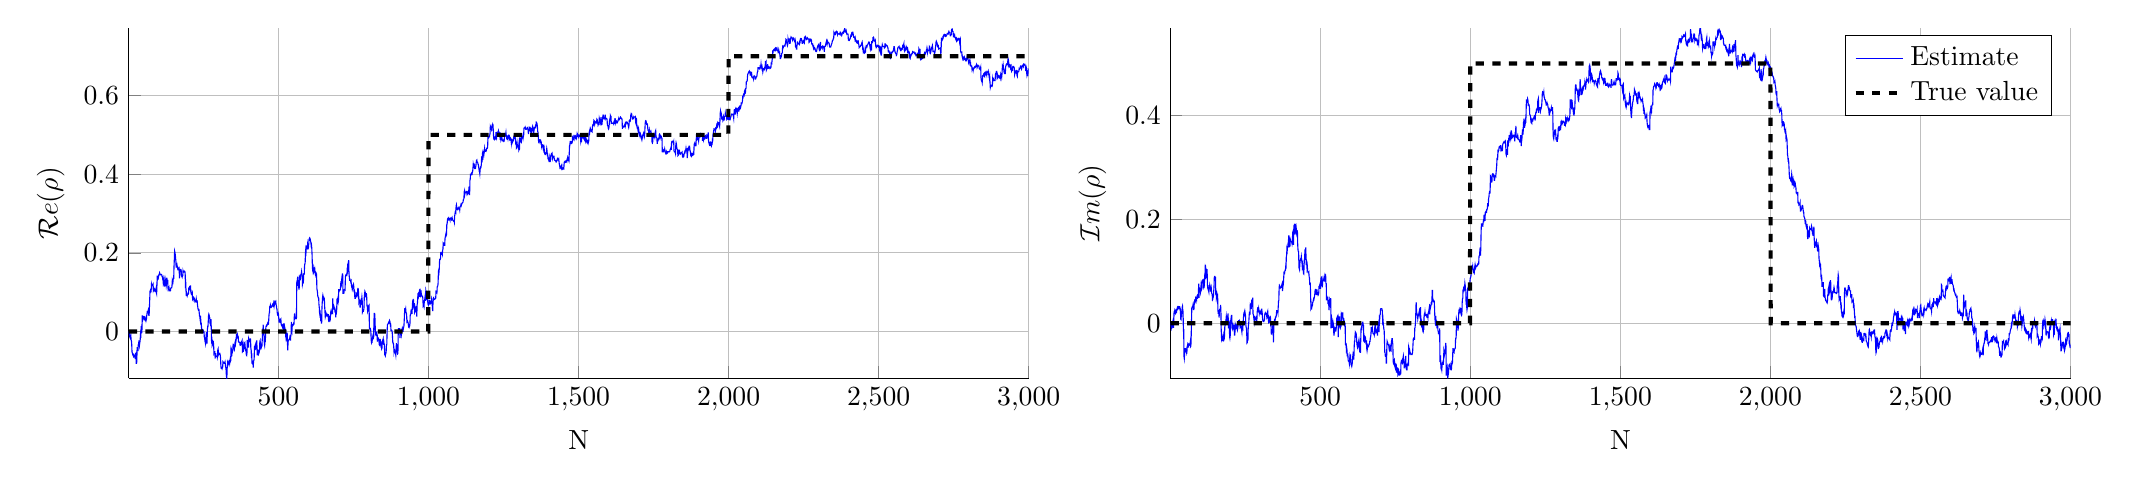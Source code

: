 % This file was created by matlab2tikz v0.4.7 running on MATLAB 8.1.
% Copyright (c) 2008--2014, Nico Schlömer <nico.schloemer@gmail.com>
% All rights reserved.
% Minimal pgfplots version: 1.3
% 
% The latest updates can be retrieved from
%   http://www.mathworks.com/matlabcentral/fileexchange/22022-matlab2tikz
% where you can also make suggestions and rate matlab2tikz.
% 
\begin{tikzpicture}

\begin{axis}[%
width=4.5in,
height=1.75in,
scale only axis,
xmin=1,
xmax=3000,
xlabel={N},
xmajorgrids,
xtick={0,500,1000,1500,2000,2500,3000},
ymin=-0.119,
ymax=0.771,
ylabel={$\mathcal{R}e(\rho)$},
ymajorgrids,
name=plot1,
axis x line*=bottom,
axis y line*=left
]
\addplot [color=blue,solid,forget plot]
  table[row sep=crcr]{1	0\\
2	-0.001\\
3	-0.006\\
4	-0.012\\
5	-0.015\\
6	-0.017\\
7	-0.015\\
8	-0.01\\
9	-0.022\\
10	-0.024\\
11	-0.032\\
12	-0.052\\
13	-0.054\\
14	-0.058\\
15	-0.06\\
16	-0.059\\
17	-0.063\\
18	-0.061\\
19	-0.064\\
20	-0.064\\
21	-0.065\\
22	-0.062\\
23	-0.07\\
24	-0.06\\
25	-0.058\\
26	-0.081\\
27	-0.081\\
28	-0.077\\
29	-0.04\\
30	-0.045\\
31	-0.046\\
32	-0.047\\
33	-0.033\\
34	-0.033\\
35	-0.024\\
36	-0.024\\
37	-0.034\\
38	-0.028\\
39	-0.024\\
40	-0.011\\
41	-0.016\\
42	0.004\\
43	0.014\\
44	-0.005\\
45	-9.664e-05\\
46	0.041\\
47	0.035\\
48	0.029\\
49	0.031\\
50	0.038\\
51	0.038\\
52	0.035\\
53	0.036\\
54	0.03\\
55	0.029\\
56	0.033\\
57	0.033\\
58	0.035\\
59	0.028\\
60	0.031\\
61	0.04\\
62	0.045\\
63	0.051\\
64	0.051\\
65	0.051\\
66	0.054\\
67	0.047\\
68	0.041\\
69	0.041\\
70	0.06\\
71	0.081\\
72	0.102\\
73	0.104\\
74	0.1\\
75	0.1\\
76	0.107\\
77	0.121\\
78	0.118\\
79	0.118\\
80	0.117\\
81	0.118\\
82	0.12\\
83	0.106\\
84	0.109\\
85	0.105\\
86	0.103\\
87	0.104\\
88	0.107\\
89	0.105\\
90	0.103\\
91	0.104\\
92	0.108\\
93	0.099\\
94	0.096\\
95	0.114\\
96	0.142\\
97	0.135\\
98	0.132\\
99	0.133\\
100	0.138\\
101	0.142\\
102	0.145\\
103	0.146\\
104	0.149\\
105	0.146\\
106	0.144\\
107	0.144\\
108	0.145\\
109	0.145\\
110	0.145\\
111	0.144\\
112	0.14\\
113	0.14\\
114	0.135\\
115	0.137\\
116	0.125\\
117	0.129\\
118	0.132\\
119	0.118\\
120	0.119\\
121	0.116\\
122	0.117\\
123	0.132\\
124	0.128\\
125	0.124\\
126	0.116\\
127	0.121\\
128	0.137\\
129	0.131\\
130	0.13\\
131	0.13\\
132	0.111\\
133	0.114\\
134	0.114\\
135	0.102\\
136	0.108\\
137	0.103\\
138	0.103\\
139	0.103\\
140	0.103\\
141	0.11\\
142	0.11\\
143	0.111\\
144	0.111\\
145	0.114\\
146	0.126\\
147	0.121\\
148	0.121\\
149	0.132\\
150	0.135\\
151	0.135\\
152	0.166\\
153	0.183\\
154	0.204\\
155	0.201\\
156	0.196\\
157	0.189\\
158	0.18\\
159	0.164\\
160	0.164\\
161	0.164\\
162	0.169\\
163	0.165\\
164	0.16\\
165	0.157\\
166	0.157\\
167	0.157\\
168	0.157\\
169	0.165\\
170	0.135\\
171	0.144\\
172	0.157\\
173	0.158\\
174	0.158\\
175	0.157\\
176	0.154\\
177	0.141\\
178	0.14\\
179	0.138\\
180	0.142\\
181	0.142\\
182	0.154\\
183	0.151\\
184	0.153\\
185	0.153\\
186	0.152\\
187	0.153\\
188	0.152\\
189	0.151\\
190	0.12\\
191	0.123\\
192	0.103\\
193	0.09\\
194	0.098\\
195	0.095\\
196	0.091\\
197	0.094\\
198	0.095\\
199	0.095\\
200	0.095\\
201	0.107\\
202	0.105\\
203	0.107\\
204	0.114\\
205	0.114\\
206	0.116\\
207	0.116\\
208	0.1\\
209	0.101\\
210	0.095\\
211	0.096\\
212	0.096\\
213	0.098\\
214	0.08\\
215	0.079\\
216	0.088\\
217	0.088\\
218	0.086\\
219	0.085\\
220	0.082\\
221	0.078\\
222	0.075\\
223	0.076\\
224	0.077\\
225	0.078\\
226	0.083\\
227	0.077\\
228	0.078\\
229	0.078\\
230	0.069\\
231	0.063\\
232	0.058\\
233	0.055\\
234	0.056\\
235	0.056\\
236	0.047\\
237	0.039\\
238	0.038\\
239	0.03\\
240	0.025\\
241	0.03\\
242	0.02\\
243	0.02\\
244	0.004\\
245	-0.005\\
246	0.005\\
247	0.005\\
248	0.004\\
249	0.003\\
250	-0.001\\
251	0.0\\
252	-0.002\\
253	-0.015\\
254	-0.016\\
255	-0.025\\
256	-0.027\\
257	-0.031\\
258	-0.021\\
259	-0.011\\
260	-0.002\\
261	-0.009\\
262	-0.031\\
263	0.002\\
264	0.012\\
265	0.012\\
266	0.024\\
267	0.04\\
268	0.044\\
269	0.042\\
270	0.036\\
271	0.035\\
272	0.021\\
273	0.019\\
274	0.014\\
275	0.031\\
276	0.012\\
277	-0.023\\
278	-0.021\\
279	-0.036\\
280	-0.034\\
281	-0.026\\
282	-0.028\\
283	-0.027\\
284	-0.035\\
285	-0.055\\
286	-0.053\\
287	-0.055\\
288	-0.05\\
289	-0.069\\
290	-0.055\\
291	-0.062\\
292	-0.063\\
293	-0.063\\
294	-0.063\\
295	-0.063\\
296	-0.066\\
297	-0.056\\
298	-0.046\\
299	-0.044\\
300	-0.059\\
301	-0.057\\
302	-0.056\\
303	-0.058\\
304	-0.058\\
305	-0.057\\
306	-0.06\\
307	-0.067\\
308	-0.086\\
309	-0.094\\
310	-0.094\\
311	-0.093\\
312	-0.095\\
313	-0.092\\
314	-0.092\\
315	-0.077\\
316	-0.078\\
317	-0.079\\
318	-0.08\\
319	-0.081\\
320	-0.081\\
321	-0.079\\
322	-0.077\\
323	-0.084\\
324	-0.091\\
325	-0.092\\
326	-0.108\\
327	-0.115\\
328	-0.119\\
329	-0.095\\
330	-0.086\\
331	-0.077\\
332	-0.079\\
333	-0.08\\
334	-0.08\\
335	-0.083\\
336	-0.074\\
337	-0.074\\
338	-0.078\\
339	-0.072\\
340	-0.076\\
341	-0.074\\
342	-0.042\\
343	-0.044\\
344	-0.064\\
345	-0.051\\
346	-0.054\\
347	-0.051\\
348	-0.048\\
349	-0.031\\
350	-0.038\\
351	-0.039\\
352	-0.042\\
353	-0.045\\
354	-0.038\\
355	-0.029\\
356	-0.026\\
357	-0.031\\
358	-0.025\\
359	-0.023\\
360	-0.006\\
361	-0.013\\
362	-0.011\\
363	-0.008\\
364	-0.014\\
365	-0.012\\
366	-0.014\\
367	-0.027\\
368	-0.027\\
369	-0.027\\
370	-0.027\\
371	-0.028\\
372	-0.034\\
373	-0.033\\
374	-0.034\\
375	-0.032\\
376	-0.028\\
377	-0.029\\
378	-0.025\\
379	-0.023\\
380	-0.052\\
381	-0.051\\
382	-0.047\\
383	-0.042\\
384	-0.036\\
385	-0.044\\
386	-0.041\\
387	-0.029\\
388	-0.028\\
389	-0.039\\
390	-0.043\\
391	-0.049\\
392	-0.051\\
393	-0.06\\
394	-0.061\\
395	-0.055\\
396	-0.023\\
397	-0.023\\
398	-0.025\\
399	-0.024\\
400	-0.041\\
401	-0.018\\
402	-0.021\\
403	-0.023\\
404	-0.025\\
405	-0.026\\
406	-0.023\\
407	-0.018\\
408	-0.045\\
409	-0.045\\
410	-0.068\\
411	-0.056\\
412	-0.081\\
413	-0.082\\
414	-0.081\\
415	-0.08\\
416	-0.092\\
417	-0.075\\
418	-0.074\\
419	-0.07\\
420	-0.039\\
421	-0.038\\
422	-0.036\\
423	-0.045\\
424	-0.044\\
425	-0.029\\
426	-0.028\\
427	-0.024\\
428	-0.024\\
429	-0.061\\
430	-0.054\\
431	-0.046\\
432	-0.057\\
433	-0.059\\
434	-0.057\\
435	-0.051\\
436	-0.052\\
437	-0.046\\
438	-0.025\\
439	-0.023\\
440	-0.038\\
441	-0.041\\
442	-0.036\\
443	-0.04\\
444	-0.037\\
445	-0.037\\
446	-0.021\\
447	-0.006\\
448	-0.006\\
449	0.017\\
450	0.006\\
451	-0.005\\
452	-0.009\\
453	-0.032\\
454	-0.036\\
455	-0.027\\
456	-0.026\\
457	-0.011\\
458	0.012\\
459	0.013\\
460	0.015\\
461	0.014\\
462	0.015\\
463	0.019\\
464	0.021\\
465	0.018\\
466	0.018\\
467	0.019\\
468	0.036\\
469	0.046\\
470	0.047\\
471	0.063\\
472	0.064\\
473	0.067\\
474	0.061\\
475	0.061\\
476	0.061\\
477	0.063\\
478	0.065\\
479	0.066\\
480	0.068\\
481	0.065\\
482	0.064\\
483	0.068\\
484	0.069\\
485	0.079\\
486	0.066\\
487	0.07\\
488	0.072\\
489	0.073\\
490	0.076\\
491	0.077\\
492	0.068\\
493	0.066\\
494	0.059\\
495	0.057\\
496	0.047\\
497	0.043\\
498	0.041\\
499	0.04\\
500	0.043\\
501	0.034\\
502	0.025\\
503	0.026\\
504	0.03\\
505	0.029\\
506	0.021\\
507	0.031\\
508	0.032\\
509	0.019\\
510	0.016\\
511	0.017\\
512	0.014\\
513	0.013\\
514	0.009\\
515	0.008\\
516	0.018\\
517	0.019\\
518	0.019\\
519	0.003\\
520	-0.005\\
521	0.01\\
522	0.006\\
523	0.005\\
524	-0.008\\
525	-0.005\\
526	-0.021\\
527	-0.019\\
528	-0.015\\
529	-0.003\\
530	-0.03\\
531	-0.048\\
532	-0.027\\
533	-0.022\\
534	-0.022\\
535	-0.021\\
536	-0.02\\
537	-0.017\\
538	-0.016\\
539	-0.009\\
540	-0.023\\
541	-0.01\\
542	-0.008\\
543	0.024\\
544	0.006\\
545	0.002\\
546	0.019\\
547	0.014\\
548	0.015\\
549	0.018\\
550	0.02\\
551	0.018\\
552	0.019\\
553	0.043\\
554	0.044\\
555	0.037\\
556	0.035\\
557	0.033\\
558	0.032\\
559	0.032\\
560	0.035\\
561	0.124\\
562	0.129\\
563	0.13\\
564	0.139\\
565	0.13\\
566	0.117\\
567	0.117\\
568	0.108\\
569	0.108\\
570	0.137\\
571	0.135\\
572	0.139\\
573	0.136\\
574	0.144\\
575	0.144\\
576	0.147\\
577	0.152\\
578	0.145\\
579	0.145\\
580	0.12\\
581	0.124\\
582	0.123\\
583	0.124\\
584	0.146\\
585	0.146\\
586	0.146\\
587	0.167\\
588	0.172\\
589	0.175\\
590	0.201\\
591	0.209\\
592	0.204\\
593	0.216\\
594	0.215\\
595	0.215\\
596	0.213\\
597	0.221\\
598	0.214\\
599	0.216\\
600	0.214\\
601	0.223\\
602	0.235\\
603	0.235\\
604	0.238\\
605	0.237\\
606	0.234\\
607	0.23\\
608	0.226\\
609	0.218\\
610	0.22\\
611	0.212\\
612	0.195\\
613	0.166\\
614	0.154\\
615	0.153\\
616	0.148\\
617	0.15\\
618	0.162\\
619	0.158\\
620	0.157\\
621	0.159\\
622	0.149\\
623	0.145\\
624	0.151\\
625	0.15\\
626	0.147\\
627	0.146\\
628	0.109\\
629	0.105\\
630	0.099\\
631	0.09\\
632	0.088\\
633	0.085\\
634	0.085\\
635	0.068\\
636	0.061\\
637	0.047\\
638	0.042\\
639	0.046\\
640	0.037\\
641	0.042\\
642	0.042\\
643	0.021\\
644	0.021\\
645	0.061\\
646	0.075\\
647	0.087\\
648	0.092\\
649	0.088\\
650	0.088\\
651	0.08\\
652	0.078\\
653	0.08\\
654	0.063\\
655	0.05\\
656	0.037\\
657	0.04\\
658	0.048\\
659	0.046\\
660	0.044\\
661	0.039\\
662	0.039\\
663	0.043\\
664	0.042\\
665	0.039\\
666	0.044\\
667	0.028\\
668	0.025\\
669	0.025\\
670	0.038\\
671	0.039\\
672	0.039\\
673	0.035\\
674	0.049\\
675	0.052\\
676	0.045\\
677	0.045\\
678	0.047\\
679	0.048\\
680	0.047\\
681	0.084\\
682	0.059\\
683	0.059\\
684	0.058\\
685	0.063\\
686	0.06\\
687	0.06\\
688	0.053\\
689	0.055\\
690	0.052\\
691	0.036\\
692	0.048\\
693	0.047\\
694	0.054\\
695	0.082\\
696	0.083\\
697	0.075\\
698	0.073\\
699	0.085\\
700	0.082\\
701	0.106\\
702	0.106\\
703	0.106\\
704	0.104\\
705	0.105\\
706	0.106\\
707	0.114\\
708	0.126\\
709	0.127\\
710	0.123\\
711	0.134\\
712	0.141\\
713	0.146\\
714	0.146\\
715	0.097\\
716	0.097\\
717	0.097\\
718	0.097\\
719	0.106\\
720	0.107\\
721	0.107\\
722	0.106\\
723	0.138\\
724	0.143\\
725	0.144\\
726	0.142\\
727	0.142\\
728	0.142\\
729	0.156\\
730	0.154\\
731	0.171\\
732	0.172\\
733	0.176\\
734	0.181\\
735	0.148\\
736	0.139\\
737	0.132\\
738	0.133\\
739	0.13\\
740	0.13\\
741	0.126\\
742	0.128\\
743	0.118\\
744	0.113\\
745	0.113\\
746	0.107\\
747	0.11\\
748	0.118\\
749	0.118\\
750	0.12\\
751	0.114\\
752	0.1\\
753	0.107\\
754	0.09\\
755	0.084\\
756	0.084\\
757	0.088\\
758	0.088\\
759	0.097\\
760	0.096\\
761	0.093\\
762	0.09\\
763	0.092\\
764	0.108\\
765	0.109\\
766	0.108\\
767	0.096\\
768	0.077\\
769	0.081\\
770	0.079\\
771	0.079\\
772	0.06\\
773	0.068\\
774	0.068\\
775	0.078\\
776	0.076\\
777	0.08\\
778	0.087\\
779	0.079\\
780	0.049\\
781	0.051\\
782	0.051\\
783	0.051\\
784	0.055\\
785	0.06\\
786	0.087\\
787	0.095\\
788	0.102\\
789	0.1\\
790	0.087\\
791	0.093\\
792	0.096\\
793	0.096\\
794	0.088\\
795	0.065\\
796	0.065\\
797	0.053\\
798	0.057\\
799	0.055\\
800	0.058\\
801	0.066\\
802	0.067\\
803	0.008\\
804	0.007\\
805	0.006\\
806	0.007\\
807	0.004\\
808	-0.001\\
809	-0.023\\
810	-0.028\\
811	-0.025\\
812	-0.026\\
813	-0.018\\
814	-0.014\\
815	-0.019\\
816	-0.018\\
817	-0.013\\
818	0.019\\
819	0.046\\
820	0.046\\
821	0.044\\
822	0.024\\
823	-0.006\\
824	-0.004\\
825	-0.003\\
826	-0.009\\
827	-0.01\\
828	-0.007\\
829	-0.018\\
830	-0.015\\
831	-0.021\\
832	-0.019\\
833	-0.018\\
834	-0.021\\
835	-0.026\\
836	-0.034\\
837	-0.035\\
838	-0.02\\
839	-0.02\\
840	-0.026\\
841	-0.026\\
842	-0.038\\
843	-0.037\\
844	-0.044\\
845	-0.042\\
846	-0.028\\
847	-0.022\\
848	-0.022\\
849	-0.019\\
850	-0.028\\
851	-0.026\\
852	-0.033\\
853	-0.033\\
854	-0.059\\
855	-0.06\\
856	-0.062\\
857	-0.057\\
858	-0.056\\
859	-0.049\\
860	-0.034\\
861	-0.033\\
862	-0.003\\
863	0.017\\
864	0.018\\
865	0.019\\
866	0.021\\
867	0.023\\
868	0.022\\
869	0.025\\
870	0.028\\
871	0.026\\
872	0.023\\
873	0.016\\
874	0.017\\
875	0.002\\
876	0.002\\
877	0.003\\
878	0.002\\
879	-0.002\\
880	-0.014\\
881	-0.028\\
882	-0.03\\
883	-0.03\\
884	-0.038\\
885	-0.051\\
886	-0.046\\
887	-0.046\\
888	-0.053\\
889	-0.055\\
890	-0.055\\
891	-0.06\\
892	-0.046\\
893	-0.03\\
894	-0.05\\
895	-0.05\\
896	-0.053\\
897	-0.057\\
898	-0.056\\
899	-0.008\\
900	0.007\\
901	0.007\\
902	0.007\\
903	0.007\\
904	0.007\\
905	-0.017\\
906	-0.005\\
907	-0.004\\
908	-0.001\\
909	-0.0\\
910	-0.006\\
911	0.004\\
912	0.003\\
913	0.009\\
914	0.007\\
915	-0.001\\
916	0.008\\
917	0.01\\
918	0.013\\
919	0.027\\
920	0.044\\
921	0.059\\
922	0.052\\
923	0.053\\
924	0.057\\
925	0.048\\
926	0.047\\
927	0.044\\
928	0.024\\
929	0.025\\
930	0.026\\
931	0.023\\
932	0.023\\
933	0.015\\
934	0.011\\
935	0.01\\
936	0.015\\
937	0.014\\
938	0.017\\
939	0.04\\
940	0.044\\
941	0.044\\
942	0.055\\
943	0.055\\
944	0.051\\
945	0.045\\
946	0.061\\
947	0.075\\
948	0.08\\
949	0.081\\
950	0.08\\
951	0.06\\
952	0.058\\
953	0.072\\
954	0.049\\
955	0.051\\
956	0.051\\
957	0.051\\
958	0.06\\
959	0.065\\
960	0.049\\
961	0.038\\
962	0.069\\
963	0.07\\
964	0.085\\
965	0.096\\
966	0.097\\
967	0.091\\
968	0.096\\
969	0.094\\
970	0.103\\
971	0.102\\
972	0.109\\
973	0.087\\
974	0.101\\
975	0.102\\
976	0.095\\
977	0.093\\
978	0.09\\
979	0.089\\
980	0.089\\
981	0.085\\
982	0.069\\
983	0.072\\
984	0.066\\
985	0.063\\
986	0.078\\
987	0.079\\
988	0.085\\
989	0.078\\
990	0.091\\
991	0.103\\
992	0.098\\
993	0.092\\
994	0.081\\
995	0.081\\
996	0.081\\
997	0.078\\
998	0.072\\
999	0.074\\
1000	0.067\\
1001	0.068\\
1002	0.069\\
1003	0.072\\
1004	0.078\\
1005	0.077\\
1006	0.075\\
1007	0.072\\
1008	0.074\\
1009	0.076\\
1010	0.081\\
1011	0.073\\
1012	0.074\\
1013	0.06\\
1014	0.052\\
1015	0.073\\
1016	0.085\\
1017	0.086\\
1018	0.081\\
1019	0.082\\
1020	0.082\\
1021	0.083\\
1022	0.083\\
1023	0.083\\
1024	0.085\\
1025	0.101\\
1026	0.1\\
1027	0.099\\
1028	0.098\\
1029	0.113\\
1030	0.115\\
1031	0.116\\
1032	0.124\\
1033	0.153\\
1034	0.156\\
1035	0.152\\
1036	0.161\\
1037	0.183\\
1038	0.183\\
1039	0.183\\
1040	0.185\\
1041	0.202\\
1042	0.196\\
1043	0.196\\
1044	0.197\\
1045	0.199\\
1046	0.196\\
1047	0.207\\
1048	0.208\\
1049	0.225\\
1050	0.224\\
1051	0.223\\
1052	0.224\\
1053	0.219\\
1054	0.219\\
1055	0.236\\
1056	0.241\\
1057	0.244\\
1058	0.248\\
1059	0.244\\
1060	0.246\\
1061	0.273\\
1062	0.273\\
1063	0.283\\
1064	0.287\\
1065	0.288\\
1066	0.288\\
1067	0.289\\
1068	0.284\\
1069	0.285\\
1070	0.287\\
1071	0.287\\
1072	0.283\\
1073	0.288\\
1074	0.288\\
1075	0.289\\
1076	0.287\\
1077	0.284\\
1078	0.285\\
1079	0.288\\
1080	0.284\\
1081	0.283\\
1082	0.282\\
1083	0.281\\
1084	0.282\\
1085	0.282\\
1086	0.278\\
1087	0.293\\
1088	0.297\\
1089	0.304\\
1090	0.306\\
1091	0.304\\
1092	0.319\\
1093	0.322\\
1094	0.314\\
1095	0.313\\
1096	0.309\\
1097	0.309\\
1098	0.314\\
1099	0.315\\
1100	0.312\\
1101	0.311\\
1102	0.311\\
1103	0.313\\
1104	0.309\\
1105	0.317\\
1106	0.318\\
1107	0.318\\
1108	0.322\\
1109	0.32\\
1110	0.324\\
1111	0.324\\
1112	0.327\\
1113	0.327\\
1114	0.328\\
1115	0.329\\
1116	0.335\\
1117	0.336\\
1118	0.338\\
1119	0.355\\
1120	0.358\\
1121	0.349\\
1122	0.353\\
1123	0.353\\
1124	0.353\\
1125	0.355\\
1126	0.356\\
1127	0.356\\
1128	0.351\\
1129	0.355\\
1130	0.355\\
1131	0.352\\
1132	0.356\\
1133	0.356\\
1134	0.357\\
1135	0.368\\
1136	0.348\\
1137	0.348\\
1138	0.384\\
1139	0.387\\
1140	0.4\\
1141	0.4\\
1142	0.399\\
1143	0.401\\
1144	0.399\\
1145	0.399\\
1146	0.406\\
1147	0.406\\
1148	0.414\\
1149	0.425\\
1150	0.421\\
1151	0.42\\
1152	0.427\\
1153	0.417\\
1154	0.414\\
1155	0.414\\
1156	0.418\\
1157	0.417\\
1158	0.422\\
1159	0.43\\
1160	0.435\\
1161	0.436\\
1162	0.43\\
1163	0.43\\
1164	0.429\\
1165	0.425\\
1166	0.425\\
1167	0.417\\
1168	0.415\\
1169	0.407\\
1170	0.406\\
1171	0.401\\
1172	0.412\\
1173	0.417\\
1174	0.416\\
1175	0.418\\
1176	0.425\\
1177	0.442\\
1178	0.441\\
1179	0.438\\
1180	0.454\\
1181	0.457\\
1182	0.451\\
1183	0.453\\
1184	0.447\\
1185	0.453\\
1186	0.457\\
1187	0.465\\
1188	0.459\\
1189	0.458\\
1190	0.458\\
1191	0.46\\
1192	0.459\\
1193	0.461\\
1194	0.466\\
1195	0.466\\
1196	0.466\\
1197	0.468\\
1198	0.493\\
1199	0.492\\
1200	0.492\\
1201	0.495\\
1202	0.495\\
1203	0.495\\
1204	0.5\\
1205	0.503\\
1206	0.522\\
1207	0.52\\
1208	0.52\\
1209	0.515\\
1210	0.513\\
1211	0.521\\
1212	0.524\\
1213	0.523\\
1214	0.527\\
1215	0.525\\
1216	0.508\\
1217	0.492\\
1218	0.489\\
1219	0.488\\
1220	0.493\\
1221	0.494\\
1222	0.495\\
1223	0.493\\
1224	0.488\\
1225	0.507\\
1226	0.498\\
1227	0.494\\
1228	0.502\\
1229	0.507\\
1230	0.507\\
1231	0.507\\
1232	0.507\\
1233	0.51\\
1234	0.505\\
1235	0.501\\
1236	0.501\\
1237	0.503\\
1238	0.497\\
1239	0.487\\
1240	0.494\\
1241	0.488\\
1242	0.492\\
1243	0.495\\
1244	0.494\\
1245	0.492\\
1246	0.485\\
1247	0.485\\
1248	0.486\\
1249	0.484\\
1250	0.484\\
1251	0.483\\
1252	0.484\\
1253	0.496\\
1254	0.502\\
1255	0.501\\
1256	0.499\\
1257	0.501\\
1258	0.506\\
1259	0.497\\
1260	0.493\\
1261	0.495\\
1262	0.492\\
1263	0.495\\
1264	0.496\\
1265	0.491\\
1266	0.496\\
1267	0.497\\
1268	0.499\\
1269	0.498\\
1270	0.491\\
1271	0.494\\
1272	0.493\\
1273	0.492\\
1274	0.486\\
1275	0.485\\
1276	0.479\\
1277	0.489\\
1278	0.489\\
1279	0.48\\
1280	0.482\\
1281	0.485\\
1282	0.485\\
1283	0.485\\
1284	0.493\\
1285	0.491\\
1286	0.494\\
1287	0.493\\
1288	0.494\\
1289	0.493\\
1290	0.49\\
1291	0.474\\
1292	0.485\\
1293	0.466\\
1294	0.467\\
1295	0.467\\
1296	0.471\\
1297	0.472\\
1298	0.48\\
1299	0.473\\
1300	0.471\\
1301	0.461\\
1302	0.463\\
1303	0.463\\
1304	0.492\\
1305	0.492\\
1306	0.491\\
1307	0.485\\
1308	0.482\\
1309	0.481\\
1310	0.493\\
1311	0.492\\
1312	0.492\\
1313	0.492\\
1314	0.496\\
1315	0.491\\
1316	0.496\\
1317	0.497\\
1318	0.517\\
1319	0.517\\
1320	0.517\\
1321	0.519\\
1322	0.52\\
1323	0.515\\
1324	0.514\\
1325	0.514\\
1326	0.514\\
1327	0.515\\
1328	0.517\\
1329	0.518\\
1330	0.517\\
1331	0.518\\
1332	0.509\\
1333	0.502\\
1334	0.513\\
1335	0.513\\
1336	0.512\\
1337	0.518\\
1338	0.517\\
1339	0.518\\
1340	0.516\\
1341	0.505\\
1342	0.502\\
1343	0.511\\
1344	0.51\\
1345	0.517\\
1346	0.519\\
1347	0.522\\
1348	0.519\\
1349	0.512\\
1350	0.496\\
1351	0.514\\
1352	0.513\\
1353	0.518\\
1354	0.519\\
1355	0.519\\
1356	0.522\\
1357	0.52\\
1358	0.524\\
1359	0.532\\
1360	0.531\\
1361	0.53\\
1362	0.526\\
1363	0.519\\
1364	0.508\\
1365	0.506\\
1366	0.492\\
1367	0.481\\
1368	0.48\\
1369	0.487\\
1370	0.487\\
1371	0.488\\
1372	0.488\\
1373	0.483\\
1374	0.484\\
1375	0.478\\
1376	0.479\\
1377	0.471\\
1378	0.475\\
1379	0.475\\
1380	0.471\\
1381	0.471\\
1382	0.466\\
1383	0.474\\
1384	0.474\\
1385	0.47\\
1386	0.458\\
1387	0.452\\
1388	0.452\\
1389	0.45\\
1390	0.45\\
1391	0.454\\
1392	0.454\\
1393	0.459\\
1394	0.465\\
1395	0.46\\
1396	0.449\\
1397	0.45\\
1398	0.441\\
1399	0.442\\
1400	0.439\\
1401	0.434\\
1402	0.432\\
1403	0.432\\
1404	0.441\\
1405	0.435\\
1406	0.434\\
1407	0.445\\
1408	0.447\\
1409	0.451\\
1410	0.452\\
1411	0.449\\
1412	0.451\\
1413	0.44\\
1414	0.443\\
1415	0.443\\
1416	0.446\\
1417	0.446\\
1418	0.446\\
1419	0.439\\
1420	0.436\\
1421	0.435\\
1422	0.435\\
1423	0.434\\
1424	0.434\\
1425	0.431\\
1426	0.431\\
1427	0.433\\
1428	0.435\\
1429	0.438\\
1430	0.44\\
1431	0.439\\
1432	0.436\\
1433	0.436\\
1434	0.438\\
1435	0.431\\
1436	0.424\\
1437	0.422\\
1438	0.416\\
1439	0.417\\
1440	0.416\\
1441	0.415\\
1442	0.421\\
1443	0.421\\
1444	0.423\\
1445	0.413\\
1446	0.414\\
1447	0.413\\
1448	0.415\\
1449	0.414\\
1450	0.416\\
1451	0.415\\
1452	0.43\\
1453	0.431\\
1454	0.43\\
1455	0.432\\
1456	0.43\\
1457	0.43\\
1458	0.431\\
1459	0.434\\
1460	0.435\\
1461	0.433\\
1462	0.438\\
1463	0.437\\
1464	0.443\\
1465	0.441\\
1466	0.44\\
1467	0.435\\
1468	0.433\\
1469	0.454\\
1470	0.473\\
1471	0.473\\
1472	0.483\\
1473	0.483\\
1474	0.483\\
1475	0.478\\
1476	0.478\\
1477	0.478\\
1478	0.479\\
1479	0.482\\
1480	0.495\\
1481	0.496\\
1482	0.489\\
1483	0.491\\
1484	0.491\\
1485	0.489\\
1486	0.497\\
1487	0.496\\
1488	0.496\\
1489	0.497\\
1490	0.491\\
1491	0.491\\
1492	0.489\\
1493	0.491\\
1494	0.497\\
1495	0.502\\
1496	0.498\\
1497	0.5\\
1498	0.497\\
1499	0.497\\
1500	0.495\\
1501	0.5\\
1502	0.5\\
1503	0.496\\
1504	0.496\\
1505	0.496\\
1506	0.496\\
1507	0.486\\
1508	0.492\\
1509	0.49\\
1510	0.487\\
1511	0.497\\
1512	0.495\\
1513	0.497\\
1514	0.495\\
1515	0.493\\
1516	0.499\\
1517	0.498\\
1518	0.498\\
1519	0.497\\
1520	0.488\\
1521	0.485\\
1522	0.484\\
1523	0.491\\
1524	0.485\\
1525	0.489\\
1526	0.485\\
1527	0.483\\
1528	0.486\\
1529	0.484\\
1530	0.481\\
1531	0.483\\
1532	0.479\\
1533	0.482\\
1534	0.485\\
1535	0.505\\
1536	0.508\\
1537	0.506\\
1538	0.513\\
1539	0.517\\
1540	0.515\\
1541	0.512\\
1542	0.51\\
1543	0.511\\
1544	0.509\\
1545	0.508\\
1546	0.517\\
1547	0.525\\
1548	0.526\\
1549	0.524\\
1550	0.525\\
1551	0.537\\
1552	0.536\\
1553	0.535\\
1554	0.528\\
1555	0.532\\
1556	0.533\\
1557	0.532\\
1558	0.532\\
1559	0.53\\
1560	0.53\\
1561	0.54\\
1562	0.539\\
1563	0.535\\
1564	0.531\\
1565	0.525\\
1566	0.527\\
1567	0.526\\
1568	0.526\\
1569	0.542\\
1570	0.539\\
1571	0.536\\
1572	0.535\\
1573	0.531\\
1574	0.536\\
1575	0.545\\
1576	0.527\\
1577	0.526\\
1578	0.527\\
1579	0.535\\
1580	0.541\\
1581	0.548\\
1582	0.55\\
1583	0.549\\
1584	0.543\\
1585	0.541\\
1586	0.541\\
1587	0.543\\
1588	0.541\\
1589	0.551\\
1590	0.541\\
1591	0.542\\
1592	0.542\\
1593	0.541\\
1594	0.54\\
1595	0.54\\
1596	0.525\\
1597	0.523\\
1598	0.523\\
1599	0.517\\
1600	0.515\\
1601	0.517\\
1602	0.525\\
1603	0.535\\
1604	0.539\\
1605	0.538\\
1606	0.549\\
1607	0.547\\
1608	0.547\\
1609	0.53\\
1610	0.531\\
1611	0.529\\
1612	0.529\\
1613	0.529\\
1614	0.529\\
1615	0.53\\
1616	0.53\\
1617	0.528\\
1618	0.533\\
1619	0.532\\
1620	0.531\\
1621	0.541\\
1622	0.541\\
1623	0.531\\
1624	0.534\\
1625	0.534\\
1626	0.535\\
1627	0.532\\
1628	0.53\\
1629	0.531\\
1630	0.534\\
1631	0.534\\
1632	0.538\\
1633	0.539\\
1634	0.542\\
1635	0.538\\
1636	0.538\\
1637	0.542\\
1638	0.542\\
1639	0.542\\
1640	0.545\\
1641	0.544\\
1642	0.542\\
1643	0.542\\
1644	0.54\\
1645	0.54\\
1646	0.515\\
1647	0.523\\
1648	0.522\\
1649	0.52\\
1650	0.52\\
1651	0.52\\
1652	0.52\\
1653	0.524\\
1654	0.526\\
1655	0.528\\
1656	0.524\\
1657	0.53\\
1658	0.529\\
1659	0.533\\
1660	0.533\\
1661	0.533\\
1662	0.532\\
1663	0.529\\
1664	0.528\\
1665	0.528\\
1666	0.522\\
1667	0.519\\
1668	0.524\\
1669	0.536\\
1670	0.537\\
1671	0.534\\
1672	0.534\\
1673	0.538\\
1674	0.55\\
1675	0.553\\
1676	0.551\\
1677	0.552\\
1678	0.546\\
1679	0.545\\
1680	0.54\\
1681	0.54\\
1682	0.541\\
1683	0.542\\
1684	0.546\\
1685	0.545\\
1686	0.545\\
1687	0.545\\
1688	0.545\\
1689	0.546\\
1690	0.536\\
1691	0.541\\
1692	0.538\\
1693	0.539\\
1694	0.523\\
1695	0.519\\
1696	0.516\\
1697	0.516\\
1698	0.512\\
1699	0.519\\
1700	0.517\\
1701	0.508\\
1702	0.502\\
1703	0.505\\
1704	0.503\\
1705	0.498\\
1706	0.502\\
1707	0.499\\
1708	0.496\\
1709	0.495\\
1710	0.49\\
1711	0.487\\
1712	0.491\\
1713	0.499\\
1714	0.499\\
1715	0.5\\
1716	0.503\\
1717	0.498\\
1718	0.498\\
1719	0.494\\
1720	0.497\\
1721	0.513\\
1722	0.529\\
1723	0.535\\
1724	0.536\\
1725	0.535\\
1726	0.531\\
1727	0.526\\
1728	0.526\\
1729	0.527\\
1730	0.525\\
1731	0.512\\
1732	0.512\\
1733	0.512\\
1734	0.503\\
1735	0.506\\
1736	0.512\\
1737	0.507\\
1738	0.508\\
1739	0.507\\
1740	0.507\\
1741	0.509\\
1742	0.505\\
1743	0.501\\
1744	0.496\\
1745	0.48\\
1746	0.479\\
1747	0.482\\
1748	0.493\\
1749	0.493\\
1750	0.493\\
1751	0.5\\
1752	0.498\\
1753	0.497\\
1754	0.494\\
1755	0.503\\
1756	0.509\\
1757	0.511\\
1758	0.496\\
1759	0.494\\
1760	0.493\\
1761	0.491\\
1762	0.477\\
1763	0.489\\
1764	0.489\\
1765	0.487\\
1766	0.49\\
1767	0.489\\
1768	0.491\\
1769	0.5\\
1770	0.502\\
1771	0.501\\
1772	0.494\\
1773	0.498\\
1774	0.497\\
1775	0.494\\
1776	0.495\\
1777	0.492\\
1778	0.491\\
1779	0.457\\
1780	0.457\\
1781	0.463\\
1782	0.463\\
1783	0.458\\
1784	0.459\\
1785	0.459\\
1786	0.459\\
1787	0.464\\
1788	0.46\\
1789	0.455\\
1790	0.455\\
1791	0.451\\
1792	0.451\\
1793	0.457\\
1794	0.455\\
1795	0.454\\
1796	0.456\\
1797	0.455\\
1798	0.457\\
1799	0.457\\
1800	0.457\\
1801	0.457\\
1802	0.457\\
1803	0.457\\
1804	0.458\\
1805	0.462\\
1806	0.464\\
1807	0.465\\
1808	0.468\\
1809	0.462\\
1810	0.482\\
1811	0.482\\
1812	0.484\\
1813	0.484\\
1814	0.484\\
1815	0.481\\
1816	0.479\\
1817	0.482\\
1818	0.46\\
1819	0.457\\
1820	0.457\\
1821	0.457\\
1822	0.455\\
1823	0.452\\
1824	0.473\\
1825	0.48\\
1826	0.477\\
1827	0.469\\
1828	0.465\\
1829	0.463\\
1830	0.462\\
1831	0.447\\
1832	0.448\\
1833	0.449\\
1834	0.461\\
1835	0.461\\
1836	0.461\\
1837	0.454\\
1838	0.452\\
1839	0.451\\
1840	0.453\\
1841	0.454\\
1842	0.455\\
1843	0.455\\
1844	0.455\\
1845	0.456\\
1846	0.446\\
1847	0.444\\
1848	0.443\\
1849	0.444\\
1850	0.448\\
1851	0.447\\
1852	0.453\\
1853	0.453\\
1854	0.457\\
1855	0.456\\
1856	0.461\\
1857	0.461\\
1858	0.466\\
1859	0.461\\
1860	0.462\\
1861	0.463\\
1862	0.441\\
1863	0.449\\
1864	0.459\\
1865	0.466\\
1866	0.467\\
1867	0.465\\
1868	0.471\\
1869	0.471\\
1870	0.471\\
1871	0.462\\
1872	0.459\\
1873	0.453\\
1874	0.447\\
1875	0.446\\
1876	0.449\\
1877	0.447\\
1878	0.451\\
1879	0.449\\
1880	0.448\\
1881	0.448\\
1882	0.451\\
1883	0.458\\
1884	0.449\\
1885	0.474\\
1886	0.477\\
1887	0.473\\
1888	0.473\\
1889	0.473\\
1890	0.477\\
1891	0.471\\
1892	0.485\\
1893	0.502\\
1894	0.497\\
1895	0.495\\
1896	0.496\\
1897	0.488\\
1898	0.487\\
1899	0.488\\
1900	0.484\\
1901	0.491\\
1902	0.494\\
1903	0.5\\
1904	0.499\\
1905	0.495\\
1906	0.495\\
1907	0.496\\
1908	0.501\\
1909	0.499\\
1910	0.5\\
1911	0.5\\
1912	0.5\\
1913	0.485\\
1914	0.491\\
1915	0.492\\
1916	0.488\\
1917	0.495\\
1918	0.495\\
1919	0.489\\
1920	0.49\\
1921	0.49\\
1922	0.498\\
1923	0.498\\
1924	0.498\\
1925	0.499\\
1926	0.491\\
1927	0.491\\
1928	0.494\\
1929	0.494\\
1930	0.499\\
1931	0.499\\
1932	0.506\\
1933	0.486\\
1934	0.48\\
1935	0.478\\
1936	0.475\\
1937	0.473\\
1938	0.473\\
1939	0.482\\
1940	0.482\\
1941	0.479\\
1942	0.478\\
1943	0.473\\
1944	0.476\\
1945	0.476\\
1946	0.487\\
1947	0.486\\
1948	0.5\\
1949	0.503\\
1950	0.509\\
1951	0.514\\
1952	0.513\\
1953	0.514\\
1954	0.515\\
1955	0.516\\
1956	0.509\\
1957	0.513\\
1958	0.518\\
1959	0.519\\
1960	0.523\\
1961	0.518\\
1962	0.519\\
1963	0.521\\
1964	0.532\\
1965	0.531\\
1966	0.531\\
1967	0.528\\
1968	0.529\\
1969	0.524\\
1970	0.521\\
1971	0.532\\
1972	0.555\\
1973	0.56\\
1974	0.553\\
1975	0.556\\
1976	0.553\\
1977	0.542\\
1978	0.543\\
1979	0.544\\
1980	0.541\\
1981	0.536\\
1982	0.538\\
1983	0.546\\
1984	0.543\\
1985	0.536\\
1986	0.546\\
1987	0.547\\
1988	0.547\\
1989	0.555\\
1990	0.55\\
1991	0.55\\
1992	0.548\\
1993	0.548\\
1994	0.539\\
1995	0.54\\
1996	0.545\\
1997	0.544\\
1998	0.545\\
1999	0.54\\
2000	0.539\\
2001	0.539\\
2002	0.546\\
2003	0.545\\
2004	0.538\\
2005	0.538\\
2006	0.543\\
2007	0.545\\
2008	0.547\\
2009	0.551\\
2010	0.552\\
2011	0.553\\
2012	0.552\\
2013	0.552\\
2014	0.552\\
2015	0.549\\
2016	0.547\\
2017	0.542\\
2018	0.555\\
2019	0.564\\
2020	0.564\\
2021	0.553\\
2022	0.553\\
2023	0.563\\
2024	0.56\\
2025	0.565\\
2026	0.567\\
2027	0.566\\
2028	0.565\\
2029	0.556\\
2030	0.562\\
2031	0.567\\
2032	0.568\\
2033	0.562\\
2034	0.561\\
2035	0.565\\
2036	0.57\\
2037	0.568\\
2038	0.572\\
2039	0.573\\
2040	0.57\\
2041	0.573\\
2042	0.58\\
2043	0.579\\
2044	0.579\\
2045	0.582\\
2046	0.585\\
2047	0.596\\
2048	0.595\\
2049	0.6\\
2050	0.604\\
2051	0.604\\
2052	0.602\\
2053	0.611\\
2054	0.613\\
2055	0.608\\
2056	0.607\\
2057	0.617\\
2058	0.618\\
2059	0.635\\
2060	0.635\\
2061	0.636\\
2062	0.638\\
2063	0.649\\
2064	0.655\\
2065	0.656\\
2066	0.658\\
2067	0.66\\
2068	0.66\\
2069	0.662\\
2070	0.66\\
2071	0.658\\
2072	0.651\\
2073	0.66\\
2074	0.66\\
2075	0.658\\
2076	0.652\\
2077	0.654\\
2078	0.647\\
2079	0.645\\
2080	0.645\\
2081	0.646\\
2082	0.645\\
2083	0.642\\
2084	0.649\\
2085	0.65\\
2086	0.649\\
2087	0.649\\
2088	0.647\\
2089	0.642\\
2090	0.642\\
2091	0.644\\
2092	0.647\\
2093	0.648\\
2094	0.648\\
2095	0.655\\
2096	0.66\\
2097	0.661\\
2098	0.671\\
2099	0.671\\
2100	0.671\\
2101	0.671\\
2102	0.668\\
2103	0.667\\
2104	0.667\\
2105	0.674\\
2106	0.673\\
2107	0.673\\
2108	0.68\\
2109	0.673\\
2110	0.675\\
2111	0.676\\
2112	0.666\\
2113	0.667\\
2114	0.66\\
2115	0.664\\
2116	0.667\\
2117	0.669\\
2118	0.669\\
2119	0.667\\
2120	0.67\\
2121	0.673\\
2122	0.676\\
2123	0.688\\
2124	0.677\\
2125	0.681\\
2126	0.665\\
2127	0.667\\
2128	0.668\\
2129	0.672\\
2130	0.68\\
2131	0.669\\
2132	0.669\\
2133	0.672\\
2134	0.673\\
2135	0.672\\
2136	0.672\\
2137	0.67\\
2138	0.672\\
2139	0.672\\
2140	0.67\\
2141	0.671\\
2142	0.683\\
2143	0.683\\
2144	0.682\\
2145	0.691\\
2146	0.694\\
2147	0.711\\
2148	0.71\\
2149	0.715\\
2150	0.716\\
2151	0.717\\
2152	0.716\\
2153	0.715\\
2154	0.719\\
2155	0.72\\
2156	0.717\\
2157	0.719\\
2158	0.715\\
2159	0.716\\
2160	0.72\\
2161	0.721\\
2162	0.716\\
2163	0.715\\
2164	0.714\\
2165	0.71\\
2166	0.711\\
2167	0.716\\
2168	0.712\\
2169	0.708\\
2170	0.709\\
2171	0.702\\
2172	0.694\\
2173	0.694\\
2174	0.699\\
2175	0.698\\
2176	0.7\\
2177	0.707\\
2178	0.708\\
2179	0.709\\
2180	0.725\\
2181	0.724\\
2182	0.722\\
2183	0.724\\
2184	0.726\\
2185	0.727\\
2186	0.726\\
2187	0.726\\
2188	0.726\\
2189	0.733\\
2190	0.735\\
2191	0.743\\
2192	0.742\\
2193	0.735\\
2194	0.734\\
2195	0.73\\
2196	0.727\\
2197	0.73\\
2198	0.744\\
2199	0.74\\
2200	0.739\\
2201	0.738\\
2202	0.745\\
2203	0.733\\
2204	0.733\\
2205	0.733\\
2206	0.742\\
2207	0.746\\
2208	0.749\\
2209	0.748\\
2210	0.748\\
2211	0.748\\
2212	0.744\\
2213	0.741\\
2214	0.744\\
2215	0.743\\
2216	0.743\\
2217	0.746\\
2218	0.745\\
2219	0.739\\
2220	0.738\\
2221	0.736\\
2222	0.739\\
2223	0.724\\
2224	0.723\\
2225	0.723\\
2226	0.718\\
2227	0.718\\
2228	0.729\\
2229	0.736\\
2230	0.736\\
2231	0.731\\
2232	0.731\\
2233	0.731\\
2234	0.732\\
2235	0.731\\
2236	0.73\\
2237	0.737\\
2238	0.736\\
2239	0.744\\
2240	0.745\\
2241	0.745\\
2242	0.742\\
2243	0.743\\
2244	0.74\\
2245	0.733\\
2246	0.733\\
2247	0.738\\
2248	0.738\\
2249	0.739\\
2250	0.737\\
2251	0.734\\
2252	0.733\\
2253	0.748\\
2254	0.749\\
2255	0.749\\
2256	0.75\\
2257	0.747\\
2258	0.743\\
2259	0.745\\
2260	0.743\\
2261	0.743\\
2262	0.744\\
2263	0.746\\
2264	0.744\\
2265	0.744\\
2266	0.744\\
2267	0.744\\
2268	0.735\\
2269	0.736\\
2270	0.737\\
2271	0.738\\
2272	0.743\\
2273	0.742\\
2274	0.741\\
2275	0.742\\
2276	0.74\\
2277	0.732\\
2278	0.73\\
2279	0.729\\
2280	0.73\\
2281	0.725\\
2282	0.723\\
2283	0.72\\
2284	0.723\\
2285	0.719\\
2286	0.72\\
2287	0.721\\
2288	0.72\\
2289	0.715\\
2290	0.713\\
2291	0.712\\
2292	0.712\\
2293	0.712\\
2294	0.717\\
2295	0.72\\
2296	0.723\\
2297	0.726\\
2298	0.727\\
2299	0.729\\
2300	0.73\\
2301	0.722\\
2302	0.716\\
2303	0.715\\
2304	0.723\\
2305	0.727\\
2306	0.736\\
2307	0.72\\
2308	0.722\\
2309	0.724\\
2310	0.724\\
2311	0.724\\
2312	0.721\\
2313	0.725\\
2314	0.724\\
2315	0.725\\
2316	0.724\\
2317	0.721\\
2318	0.718\\
2319	0.711\\
2320	0.725\\
2321	0.725\\
2322	0.725\\
2323	0.727\\
2324	0.732\\
2325	0.735\\
2326	0.738\\
2327	0.734\\
2328	0.731\\
2329	0.739\\
2330	0.737\\
2331	0.734\\
2332	0.735\\
2333	0.734\\
2334	0.734\\
2335	0.733\\
2336	0.726\\
2337	0.723\\
2338	0.723\\
2339	0.723\\
2340	0.723\\
2341	0.726\\
2342	0.728\\
2343	0.731\\
2344	0.732\\
2345	0.736\\
2346	0.74\\
2347	0.741\\
2348	0.741\\
2349	0.745\\
2350	0.745\\
2351	0.759\\
2352	0.756\\
2353	0.758\\
2354	0.756\\
2355	0.757\\
2356	0.756\\
2357	0.762\\
2358	0.762\\
2359	0.761\\
2360	0.763\\
2361	0.762\\
2362	0.762\\
2363	0.755\\
2364	0.757\\
2365	0.756\\
2366	0.756\\
2367	0.756\\
2368	0.758\\
2369	0.758\\
2370	0.756\\
2371	0.757\\
2372	0.761\\
2373	0.76\\
2374	0.755\\
2375	0.756\\
2376	0.756\\
2377	0.753\\
2378	0.755\\
2379	0.76\\
2380	0.76\\
2381	0.761\\
2382	0.762\\
2383	0.759\\
2384	0.76\\
2385	0.767\\
2386	0.767\\
2387	0.771\\
2388	0.767\\
2389	0.762\\
2390	0.762\\
2391	0.761\\
2392	0.764\\
2393	0.76\\
2394	0.756\\
2395	0.757\\
2396	0.756\\
2397	0.756\\
2398	0.756\\
2399	0.741\\
2400	0.741\\
2401	0.74\\
2402	0.74\\
2403	0.743\\
2404	0.743\\
2405	0.744\\
2406	0.749\\
2407	0.752\\
2408	0.75\\
2409	0.75\\
2410	0.757\\
2411	0.756\\
2412	0.761\\
2413	0.761\\
2414	0.761\\
2415	0.757\\
2416	0.751\\
2417	0.748\\
2418	0.748\\
2419	0.747\\
2420	0.748\\
2421	0.743\\
2422	0.746\\
2423	0.74\\
2424	0.741\\
2425	0.74\\
2426	0.736\\
2427	0.737\\
2428	0.738\\
2429	0.734\\
2430	0.735\\
2431	0.737\\
2432	0.738\\
2433	0.731\\
2434	0.729\\
2435	0.722\\
2436	0.723\\
2437	0.723\\
2438	0.725\\
2439	0.725\\
2440	0.727\\
2441	0.727\\
2442	0.73\\
2443	0.731\\
2444	0.734\\
2445	0.736\\
2446	0.729\\
2447	0.717\\
2448	0.716\\
2449	0.709\\
2450	0.71\\
2451	0.716\\
2452	0.71\\
2453	0.708\\
2454	0.709\\
2455	0.709\\
2456	0.711\\
2457	0.722\\
2458	0.725\\
2459	0.723\\
2460	0.725\\
2461	0.724\\
2462	0.728\\
2463	0.729\\
2464	0.73\\
2465	0.732\\
2466	0.734\\
2467	0.736\\
2468	0.736\\
2469	0.735\\
2470	0.729\\
2471	0.724\\
2472	0.729\\
2473	0.729\\
2474	0.715\\
2475	0.716\\
2476	0.716\\
2477	0.737\\
2478	0.737\\
2479	0.735\\
2480	0.736\\
2481	0.747\\
2482	0.747\\
2483	0.748\\
2484	0.745\\
2485	0.74\\
2486	0.74\\
2487	0.738\\
2488	0.737\\
2489	0.739\\
2490	0.726\\
2491	0.726\\
2492	0.722\\
2493	0.723\\
2494	0.725\\
2495	0.728\\
2496	0.728\\
2497	0.727\\
2498	0.725\\
2499	0.724\\
2500	0.726\\
2501	0.725\\
2502	0.725\\
2503	0.715\\
2504	0.713\\
2505	0.724\\
2506	0.723\\
2507	0.707\\
2508	0.703\\
2509	0.703\\
2510	0.716\\
2511	0.724\\
2512	0.729\\
2513	0.726\\
2514	0.725\\
2515	0.725\\
2516	0.725\\
2517	0.725\\
2518	0.724\\
2519	0.721\\
2520	0.722\\
2521	0.731\\
2522	0.731\\
2523	0.726\\
2524	0.728\\
2525	0.727\\
2526	0.728\\
2527	0.727\\
2528	0.727\\
2529	0.725\\
2530	0.723\\
2531	0.721\\
2532	0.713\\
2533	0.714\\
2534	0.714\\
2535	0.71\\
2536	0.71\\
2537	0.706\\
2538	0.696\\
2539	0.695\\
2540	0.7\\
2541	0.707\\
2542	0.705\\
2543	0.704\\
2544	0.71\\
2545	0.711\\
2546	0.712\\
2547	0.711\\
2548	0.712\\
2549	0.715\\
2550	0.719\\
2551	0.724\\
2552	0.724\\
2553	0.72\\
2554	0.711\\
2555	0.711\\
2556	0.708\\
2557	0.707\\
2558	0.706\\
2559	0.702\\
2560	0.703\\
2561	0.708\\
2562	0.713\\
2563	0.715\\
2564	0.722\\
2565	0.723\\
2566	0.723\\
2567	0.724\\
2568	0.725\\
2569	0.722\\
2570	0.72\\
2571	0.721\\
2572	0.716\\
2573	0.715\\
2574	0.714\\
2575	0.715\\
2576	0.72\\
2577	0.72\\
2578	0.72\\
2579	0.719\\
2580	0.728\\
2581	0.728\\
2582	0.726\\
2583	0.729\\
2584	0.732\\
2585	0.716\\
2586	0.714\\
2587	0.721\\
2588	0.718\\
2589	0.715\\
2590	0.716\\
2591	0.717\\
2592	0.724\\
2593	0.722\\
2594	0.722\\
2595	0.722\\
2596	0.714\\
2597	0.717\\
2598	0.712\\
2599	0.71\\
2600	0.712\\
2601	0.712\\
2602	0.709\\
2603	0.7\\
2604	0.695\\
2605	0.694\\
2606	0.703\\
2607	0.704\\
2608	0.702\\
2609	0.704\\
2610	0.704\\
2611	0.707\\
2612	0.707\\
2613	0.711\\
2614	0.71\\
2615	0.71\\
2616	0.711\\
2617	0.711\\
2618	0.711\\
2619	0.707\\
2620	0.708\\
2621	0.708\\
2622	0.708\\
2623	0.708\\
2624	0.701\\
2625	0.701\\
2626	0.701\\
2627	0.701\\
2628	0.703\\
2629	0.706\\
2630	0.707\\
2631	0.708\\
2632	0.709\\
2633	0.708\\
2634	0.719\\
2635	0.717\\
2636	0.717\\
2637	0.71\\
2638	0.712\\
2639	0.692\\
2640	0.691\\
2641	0.694\\
2642	0.695\\
2643	0.694\\
2644	0.698\\
2645	0.694\\
2646	0.694\\
2647	0.696\\
2648	0.696\\
2649	0.701\\
2650	0.699\\
2651	0.7\\
2652	0.704\\
2653	0.709\\
2654	0.708\\
2655	0.705\\
2656	0.706\\
2657	0.71\\
2658	0.71\\
2659	0.716\\
2660	0.716\\
2661	0.721\\
2662	0.717\\
2663	0.71\\
2664	0.715\\
2665	0.715\\
2666	0.715\\
2667	0.714\\
2668	0.714\\
2669	0.725\\
2670	0.724\\
2671	0.708\\
2672	0.707\\
2673	0.709\\
2674	0.712\\
2675	0.717\\
2676	0.72\\
2677	0.723\\
2678	0.724\\
2679	0.727\\
2680	0.721\\
2681	0.712\\
2682	0.712\\
2683	0.712\\
2684	0.713\\
2685	0.713\\
2686	0.707\\
2687	0.708\\
2688	0.711\\
2689	0.722\\
2690	0.725\\
2691	0.735\\
2692	0.738\\
2693	0.736\\
2694	0.735\\
2695	0.732\\
2696	0.726\\
2697	0.724\\
2698	0.723\\
2699	0.725\\
2700	0.719\\
2701	0.72\\
2702	0.72\\
2703	0.72\\
2704	0.719\\
2705	0.72\\
2706	0.714\\
2707	0.707\\
2708	0.71\\
2709	0.747\\
2710	0.739\\
2711	0.739\\
2712	0.742\\
2713	0.742\\
2714	0.748\\
2715	0.747\\
2716	0.752\\
2717	0.754\\
2718	0.755\\
2719	0.753\\
2720	0.755\\
2721	0.755\\
2722	0.755\\
2723	0.75\\
2724	0.75\\
2725	0.751\\
2726	0.753\\
2727	0.754\\
2728	0.757\\
2729	0.758\\
2730	0.758\\
2731	0.756\\
2732	0.756\\
2733	0.761\\
2734	0.763\\
2735	0.761\\
2736	0.76\\
2737	0.76\\
2738	0.754\\
2739	0.752\\
2740	0.752\\
2741	0.754\\
2742	0.755\\
2743	0.768\\
2744	0.768\\
2745	0.769\\
2746	0.763\\
2747	0.763\\
2748	0.763\\
2749	0.749\\
2750	0.749\\
2751	0.752\\
2752	0.752\\
2753	0.754\\
2754	0.748\\
2755	0.748\\
2756	0.745\\
2757	0.743\\
2758	0.745\\
2759	0.746\\
2760	0.738\\
2761	0.739\\
2762	0.739\\
2763	0.741\\
2764	0.745\\
2765	0.745\\
2766	0.745\\
2767	0.743\\
2768	0.745\\
2769	0.744\\
2770	0.735\\
2771	0.738\\
2772	0.741\\
2773	0.713\\
2774	0.71\\
2775	0.711\\
2776	0.711\\
2777	0.711\\
2778	0.699\\
2779	0.698\\
2780	0.694\\
2781	0.697\\
2782	0.695\\
2783	0.696\\
2784	0.691\\
2785	0.692\\
2786	0.697\\
2787	0.695\\
2788	0.694\\
2789	0.693\\
2790	0.688\\
2791	0.688\\
2792	0.688\\
2793	0.694\\
2794	0.694\\
2795	0.699\\
2796	0.697\\
2797	0.696\\
2798	0.691\\
2799	0.688\\
2800	0.682\\
2801	0.68\\
2802	0.684\\
2803	0.689\\
2804	0.691\\
2805	0.685\\
2806	0.684\\
2807	0.675\\
2808	0.675\\
2809	0.675\\
2810	0.675\\
2811	0.667\\
2812	0.67\\
2813	0.67\\
2814	0.67\\
2815	0.664\\
2816	0.668\\
2817	0.668\\
2818	0.669\\
2819	0.672\\
2820	0.673\\
2821	0.674\\
2822	0.672\\
2823	0.673\\
2824	0.674\\
2825	0.675\\
2826	0.679\\
2827	0.677\\
2828	0.671\\
2829	0.673\\
2830	0.677\\
2831	0.677\\
2832	0.676\\
2833	0.675\\
2834	0.675\\
2835	0.669\\
2836	0.668\\
2837	0.667\\
2838	0.668\\
2839	0.669\\
2840	0.672\\
2841	0.645\\
2842	0.639\\
2843	0.637\\
2844	0.637\\
2845	0.633\\
2846	0.642\\
2847	0.651\\
2848	0.651\\
2849	0.651\\
2850	0.655\\
2851	0.656\\
2852	0.649\\
2853	0.648\\
2854	0.657\\
2855	0.659\\
2856	0.657\\
2857	0.658\\
2858	0.654\\
2859	0.655\\
2860	0.652\\
2861	0.66\\
2862	0.659\\
2863	0.66\\
2864	0.66\\
2865	0.662\\
2866	0.654\\
2867	0.654\\
2868	0.648\\
2869	0.643\\
2870	0.648\\
2871	0.633\\
2872	0.62\\
2873	0.623\\
2874	0.623\\
2875	0.626\\
2876	0.626\\
2877	0.625\\
2878	0.624\\
2879	0.627\\
2880	0.642\\
2881	0.637\\
2882	0.638\\
2883	0.641\\
2884	0.639\\
2885	0.639\\
2886	0.638\\
2887	0.638\\
2888	0.638\\
2889	0.653\\
2890	0.656\\
2891	0.657\\
2892	0.661\\
2893	0.661\\
2894	0.651\\
2895	0.656\\
2896	0.653\\
2897	0.647\\
2898	0.65\\
2899	0.649\\
2900	0.65\\
2901	0.646\\
2902	0.645\\
2903	0.648\\
2904	0.65\\
2905	0.65\\
2906	0.646\\
2907	0.655\\
2908	0.653\\
2909	0.652\\
2910	0.647\\
2911	0.655\\
2912	0.67\\
2913	0.666\\
2914	0.667\\
2915	0.677\\
2916	0.671\\
2917	0.668\\
2918	0.658\\
2919	0.657\\
2920	0.66\\
2921	0.656\\
2922	0.656\\
2923	0.671\\
2924	0.677\\
2925	0.677\\
2926	0.679\\
2927	0.681\\
2928	0.681\\
2929	0.68\\
2930	0.686\\
2931	0.681\\
2932	0.691\\
2933	0.688\\
2934	0.675\\
2935	0.674\\
2936	0.677\\
2937	0.678\\
2938	0.677\\
2939	0.672\\
2940	0.676\\
2941	0.677\\
2942	0.667\\
2943	0.662\\
2944	0.664\\
2945	0.664\\
2946	0.664\\
2947	0.674\\
2948	0.674\\
2949	0.674\\
2950	0.674\\
2951	0.671\\
2952	0.67\\
2953	0.653\\
2954	0.656\\
2955	0.657\\
2956	0.659\\
2957	0.663\\
2958	0.664\\
2959	0.664\\
2960	0.657\\
2961	0.651\\
2962	0.649\\
2963	0.661\\
2964	0.66\\
2965	0.66\\
2966	0.66\\
2967	0.662\\
2968	0.668\\
2969	0.667\\
2970	0.669\\
2971	0.67\\
2972	0.673\\
2973	0.675\\
2974	0.675\\
2975	0.669\\
2976	0.667\\
2977	0.67\\
2978	0.674\\
2979	0.676\\
2980	0.677\\
2981	0.676\\
2982	0.674\\
2983	0.679\\
2984	0.678\\
2985	0.68\\
2986	0.68\\
2987	0.68\\
2988	0.676\\
2989	0.674\\
2990	0.664\\
2991	0.664\\
2992	0.668\\
2993	0.658\\
2994	0.652\\
2995	0.656\\
2996	0.651\\
2997	0.651\\
2998	0.663\\
2999	0.661\\
3000	0.666\\
3001	0.665\\
};
\addplot [color=black,dashed,line width=1.5pt,forget plot]
  table[row sep=crcr]{1	0\\
2	0\\
3	0\\
4	0\\
5	0\\
6	0\\
7	0\\
8	0\\
9	0\\
10	0\\
11	0\\
12	0\\
13	0\\
14	0\\
15	0\\
16	0\\
17	0\\
18	0\\
19	0\\
20	0\\
21	0\\
22	0\\
23	0\\
24	0\\
25	0\\
26	0\\
27	0\\
28	0\\
29	0\\
30	0\\
31	0\\
32	0\\
33	0\\
34	0\\
35	0\\
36	0\\
37	0\\
38	0\\
39	0\\
40	0\\
41	0\\
42	0\\
43	0\\
44	0\\
45	0\\
46	0\\
47	0\\
48	0\\
49	0\\
50	0\\
51	0\\
52	0\\
53	0\\
54	0\\
55	0\\
56	0\\
57	0\\
58	0\\
59	0\\
60	0\\
61	0\\
62	0\\
63	0\\
64	0\\
65	0\\
66	0\\
67	0\\
68	0\\
69	0\\
70	0\\
71	0\\
72	0\\
73	0\\
74	0\\
75	0\\
76	0\\
77	0\\
78	0\\
79	0\\
80	0\\
81	0\\
82	0\\
83	0\\
84	0\\
85	0\\
86	0\\
87	0\\
88	0\\
89	0\\
90	0\\
91	0\\
92	0\\
93	0\\
94	0\\
95	0\\
96	0\\
97	0\\
98	0\\
99	0\\
100	0\\
101	0\\
102	0\\
103	0\\
104	0\\
105	0\\
106	0\\
107	0\\
108	0\\
109	0\\
110	0\\
111	0\\
112	0\\
113	0\\
114	0\\
115	0\\
116	0\\
117	0\\
118	0\\
119	0\\
120	0\\
121	0\\
122	0\\
123	0\\
124	0\\
125	0\\
126	0\\
127	0\\
128	0\\
129	0\\
130	0\\
131	0\\
132	0\\
133	0\\
134	0\\
135	0\\
136	0\\
137	0\\
138	0\\
139	0\\
140	0\\
141	0\\
142	0\\
143	0\\
144	0\\
145	0\\
146	0\\
147	0\\
148	0\\
149	0\\
150	0\\
151	0\\
152	0\\
153	0\\
154	0\\
155	0\\
156	0\\
157	0\\
158	0\\
159	0\\
160	0\\
161	0\\
162	0\\
163	0\\
164	0\\
165	0\\
166	0\\
167	0\\
168	0\\
169	0\\
170	0\\
171	0\\
172	0\\
173	0\\
174	0\\
175	0\\
176	0\\
177	0\\
178	0\\
179	0\\
180	0\\
181	0\\
182	0\\
183	0\\
184	0\\
185	0\\
186	0\\
187	0\\
188	0\\
189	0\\
190	0\\
191	0\\
192	0\\
193	0\\
194	0\\
195	0\\
196	0\\
197	0\\
198	0\\
199	0\\
200	0\\
201	0\\
202	0\\
203	0\\
204	0\\
205	0\\
206	0\\
207	0\\
208	0\\
209	0\\
210	0\\
211	0\\
212	0\\
213	0\\
214	0\\
215	0\\
216	0\\
217	0\\
218	0\\
219	0\\
220	0\\
221	0\\
222	0\\
223	0\\
224	0\\
225	0\\
226	0\\
227	0\\
228	0\\
229	0\\
230	0\\
231	0\\
232	0\\
233	0\\
234	0\\
235	0\\
236	0\\
237	0\\
238	0\\
239	0\\
240	0\\
241	0\\
242	0\\
243	0\\
244	0\\
245	0\\
246	0\\
247	0\\
248	0\\
249	0\\
250	0\\
251	0\\
252	0\\
253	0\\
254	0\\
255	0\\
256	0\\
257	0\\
258	0\\
259	0\\
260	0\\
261	0\\
262	0\\
263	0\\
264	0\\
265	0\\
266	0\\
267	0\\
268	0\\
269	0\\
270	0\\
271	0\\
272	0\\
273	0\\
274	0\\
275	0\\
276	0\\
277	0\\
278	0\\
279	0\\
280	0\\
281	0\\
282	0\\
283	0\\
284	0\\
285	0\\
286	0\\
287	0\\
288	0\\
289	0\\
290	0\\
291	0\\
292	0\\
293	0\\
294	0\\
295	0\\
296	0\\
297	0\\
298	0\\
299	0\\
300	0\\
301	0\\
302	0\\
303	0\\
304	0\\
305	0\\
306	0\\
307	0\\
308	0\\
309	0\\
310	0\\
311	0\\
312	0\\
313	0\\
314	0\\
315	0\\
316	0\\
317	0\\
318	0\\
319	0\\
320	0\\
321	0\\
322	0\\
323	0\\
324	0\\
325	0\\
326	0\\
327	0\\
328	0\\
329	0\\
330	0\\
331	0\\
332	0\\
333	0\\
334	0\\
335	0\\
336	0\\
337	0\\
338	0\\
339	0\\
340	0\\
341	0\\
342	0\\
343	0\\
344	0\\
345	0\\
346	0\\
347	0\\
348	0\\
349	0\\
350	0\\
351	0\\
352	0\\
353	0\\
354	0\\
355	0\\
356	0\\
357	0\\
358	0\\
359	0\\
360	0\\
361	0\\
362	0\\
363	0\\
364	0\\
365	0\\
366	0\\
367	0\\
368	0\\
369	0\\
370	0\\
371	0\\
372	0\\
373	0\\
374	0\\
375	0\\
376	0\\
377	0\\
378	0\\
379	0\\
380	0\\
381	0\\
382	0\\
383	0\\
384	0\\
385	0\\
386	0\\
387	0\\
388	0\\
389	0\\
390	0\\
391	0\\
392	0\\
393	0\\
394	0\\
395	0\\
396	0\\
397	0\\
398	0\\
399	0\\
400	0\\
401	0\\
402	0\\
403	0\\
404	0\\
405	0\\
406	0\\
407	0\\
408	0\\
409	0\\
410	0\\
411	0\\
412	0\\
413	0\\
414	0\\
415	0\\
416	0\\
417	0\\
418	0\\
419	0\\
420	0\\
421	0\\
422	0\\
423	0\\
424	0\\
425	0\\
426	0\\
427	0\\
428	0\\
429	0\\
430	0\\
431	0\\
432	0\\
433	0\\
434	0\\
435	0\\
436	0\\
437	0\\
438	0\\
439	0\\
440	0\\
441	0\\
442	0\\
443	0\\
444	0\\
445	0\\
446	0\\
447	0\\
448	0\\
449	0\\
450	0\\
451	0\\
452	0\\
453	0\\
454	0\\
455	0\\
456	0\\
457	0\\
458	0\\
459	0\\
460	0\\
461	0\\
462	0\\
463	0\\
464	0\\
465	0\\
466	0\\
467	0\\
468	0\\
469	0\\
470	0\\
471	0\\
472	0\\
473	0\\
474	0\\
475	0\\
476	0\\
477	0\\
478	0\\
479	0\\
480	0\\
481	0\\
482	0\\
483	0\\
484	0\\
485	0\\
486	0\\
487	0\\
488	0\\
489	0\\
490	0\\
491	0\\
492	0\\
493	0\\
494	0\\
495	0\\
496	0\\
497	0\\
498	0\\
499	0\\
500	0\\
501	0\\
502	0\\
503	0\\
504	0\\
505	0\\
506	0\\
507	0\\
508	0\\
509	0\\
510	0\\
511	0\\
512	0\\
513	0\\
514	0\\
515	0\\
516	0\\
517	0\\
518	0\\
519	0\\
520	0\\
521	0\\
522	0\\
523	0\\
524	0\\
525	0\\
526	0\\
527	0\\
528	0\\
529	0\\
530	0\\
531	0\\
532	0\\
533	0\\
534	0\\
535	0\\
536	0\\
537	0\\
538	0\\
539	0\\
540	0\\
541	0\\
542	0\\
543	0\\
544	0\\
545	0\\
546	0\\
547	0\\
548	0\\
549	0\\
550	0\\
551	0\\
552	0\\
553	0\\
554	0\\
555	0\\
556	0\\
557	0\\
558	0\\
559	0\\
560	0\\
561	0\\
562	0\\
563	0\\
564	0\\
565	0\\
566	0\\
567	0\\
568	0\\
569	0\\
570	0\\
571	0\\
572	0\\
573	0\\
574	0\\
575	0\\
576	0\\
577	0\\
578	0\\
579	0\\
580	0\\
581	0\\
582	0\\
583	0\\
584	0\\
585	0\\
586	0\\
587	0\\
588	0\\
589	0\\
590	0\\
591	0\\
592	0\\
593	0\\
594	0\\
595	0\\
596	0\\
597	0\\
598	0\\
599	0\\
600	0\\
601	0\\
602	0\\
603	0\\
604	0\\
605	0\\
606	0\\
607	0\\
608	0\\
609	0\\
610	0\\
611	0\\
612	0\\
613	0\\
614	0\\
615	0\\
616	0\\
617	0\\
618	0\\
619	0\\
620	0\\
621	0\\
622	0\\
623	0\\
624	0\\
625	0\\
626	0\\
627	0\\
628	0\\
629	0\\
630	0\\
631	0\\
632	0\\
633	0\\
634	0\\
635	0\\
636	0\\
637	0\\
638	0\\
639	0\\
640	0\\
641	0\\
642	0\\
643	0\\
644	0\\
645	0\\
646	0\\
647	0\\
648	0\\
649	0\\
650	0\\
651	0\\
652	0\\
653	0\\
654	0\\
655	0\\
656	0\\
657	0\\
658	0\\
659	0\\
660	0\\
661	0\\
662	0\\
663	0\\
664	0\\
665	0\\
666	0\\
667	0\\
668	0\\
669	0\\
670	0\\
671	0\\
672	0\\
673	0\\
674	0\\
675	0\\
676	0\\
677	0\\
678	0\\
679	0\\
680	0\\
681	0\\
682	0\\
683	0\\
684	0\\
685	0\\
686	0\\
687	0\\
688	0\\
689	0\\
690	0\\
691	0\\
692	0\\
693	0\\
694	0\\
695	0\\
696	0\\
697	0\\
698	0\\
699	0\\
700	0\\
701	0\\
702	0\\
703	0\\
704	0\\
705	0\\
706	0\\
707	0\\
708	0\\
709	0\\
710	0\\
711	0\\
712	0\\
713	0\\
714	0\\
715	0\\
716	0\\
717	0\\
718	0\\
719	0\\
720	0\\
721	0\\
722	0\\
723	0\\
724	0\\
725	0\\
726	0\\
727	0\\
728	0\\
729	0\\
730	0\\
731	0\\
732	0\\
733	0\\
734	0\\
735	0\\
736	0\\
737	0\\
738	0\\
739	0\\
740	0\\
741	0\\
742	0\\
743	0\\
744	0\\
745	0\\
746	0\\
747	0\\
748	0\\
749	0\\
750	0\\
751	0\\
752	0\\
753	0\\
754	0\\
755	0\\
756	0\\
757	0\\
758	0\\
759	0\\
760	0\\
761	0\\
762	0\\
763	0\\
764	0\\
765	0\\
766	0\\
767	0\\
768	0\\
769	0\\
770	0\\
771	0\\
772	0\\
773	0\\
774	0\\
775	0\\
776	0\\
777	0\\
778	0\\
779	0\\
780	0\\
781	0\\
782	0\\
783	0\\
784	0\\
785	0\\
786	0\\
787	0\\
788	0\\
789	0\\
790	0\\
791	0\\
792	0\\
793	0\\
794	0\\
795	0\\
796	0\\
797	0\\
798	0\\
799	0\\
800	0\\
801	0\\
802	0\\
803	0\\
804	0\\
805	0\\
806	0\\
807	0\\
808	0\\
809	0\\
810	0\\
811	0\\
812	0\\
813	0\\
814	0\\
815	0\\
816	0\\
817	0\\
818	0\\
819	0\\
820	0\\
821	0\\
822	0\\
823	0\\
824	0\\
825	0\\
826	0\\
827	0\\
828	0\\
829	0\\
830	0\\
831	0\\
832	0\\
833	0\\
834	0\\
835	0\\
836	0\\
837	0\\
838	0\\
839	0\\
840	0\\
841	0\\
842	0\\
843	0\\
844	0\\
845	0\\
846	0\\
847	0\\
848	0\\
849	0\\
850	0\\
851	0\\
852	0\\
853	0\\
854	0\\
855	0\\
856	0\\
857	0\\
858	0\\
859	0\\
860	0\\
861	0\\
862	0\\
863	0\\
864	0\\
865	0\\
866	0\\
867	0\\
868	0\\
869	0\\
870	0\\
871	0\\
872	0\\
873	0\\
874	0\\
875	0\\
876	0\\
877	0\\
878	0\\
879	0\\
880	0\\
881	0\\
882	0\\
883	0\\
884	0\\
885	0\\
886	0\\
887	0\\
888	0\\
889	0\\
890	0\\
891	0\\
892	0\\
893	0\\
894	0\\
895	0\\
896	0\\
897	0\\
898	0\\
899	0\\
900	0\\
901	0\\
902	0\\
903	0\\
904	0\\
905	0\\
906	0\\
907	0\\
908	0\\
909	0\\
910	0\\
911	0\\
912	0\\
913	0\\
914	0\\
915	0\\
916	0\\
917	0\\
918	0\\
919	0\\
920	0\\
921	0\\
922	0\\
923	0\\
924	0\\
925	0\\
926	0\\
927	0\\
928	0\\
929	0\\
930	0\\
931	0\\
932	0\\
933	0\\
934	0\\
935	0\\
936	0\\
937	0\\
938	0\\
939	0\\
940	0\\
941	0\\
942	0\\
943	0\\
944	0\\
945	0\\
946	0\\
947	0\\
948	0\\
949	0\\
950	0\\
951	0\\
952	0\\
953	0\\
954	0\\
955	0\\
956	0\\
957	0\\
958	0\\
959	0\\
960	0\\
961	0\\
962	0\\
963	0\\
964	0\\
965	0\\
966	0\\
967	0\\
968	0\\
969	0\\
970	0\\
971	0\\
972	0\\
973	0\\
974	0\\
975	0\\
976	0\\
977	0\\
978	0\\
979	0\\
980	0\\
981	0\\
982	0\\
983	0\\
984	0\\
985	0\\
986	0\\
987	0\\
988	0\\
989	0\\
990	0\\
991	0\\
992	0\\
993	0\\
994	0\\
995	0\\
996	0\\
997	0\\
998	0\\
999	0\\
1000	0.5\\
1001	0.5\\
1002	0.5\\
1003	0.5\\
1004	0.5\\
1005	0.5\\
1006	0.5\\
1007	0.5\\
1008	0.5\\
1009	0.5\\
1010	0.5\\
1011	0.5\\
1012	0.5\\
1013	0.5\\
1014	0.5\\
1015	0.5\\
1016	0.5\\
1017	0.5\\
1018	0.5\\
1019	0.5\\
1020	0.5\\
1021	0.5\\
1022	0.5\\
1023	0.5\\
1024	0.5\\
1025	0.5\\
1026	0.5\\
1027	0.5\\
1028	0.5\\
1029	0.5\\
1030	0.5\\
1031	0.5\\
1032	0.5\\
1033	0.5\\
1034	0.5\\
1035	0.5\\
1036	0.5\\
1037	0.5\\
1038	0.5\\
1039	0.5\\
1040	0.5\\
1041	0.5\\
1042	0.5\\
1043	0.5\\
1044	0.5\\
1045	0.5\\
1046	0.5\\
1047	0.5\\
1048	0.5\\
1049	0.5\\
1050	0.5\\
1051	0.5\\
1052	0.5\\
1053	0.5\\
1054	0.5\\
1055	0.5\\
1056	0.5\\
1057	0.5\\
1058	0.5\\
1059	0.5\\
1060	0.5\\
1061	0.5\\
1062	0.5\\
1063	0.5\\
1064	0.5\\
1065	0.5\\
1066	0.5\\
1067	0.5\\
1068	0.5\\
1069	0.5\\
1070	0.5\\
1071	0.5\\
1072	0.5\\
1073	0.5\\
1074	0.5\\
1075	0.5\\
1076	0.5\\
1077	0.5\\
1078	0.5\\
1079	0.5\\
1080	0.5\\
1081	0.5\\
1082	0.5\\
1083	0.5\\
1084	0.5\\
1085	0.5\\
1086	0.5\\
1087	0.5\\
1088	0.5\\
1089	0.5\\
1090	0.5\\
1091	0.5\\
1092	0.5\\
1093	0.5\\
1094	0.5\\
1095	0.5\\
1096	0.5\\
1097	0.5\\
1098	0.5\\
1099	0.5\\
1100	0.5\\
1101	0.5\\
1102	0.5\\
1103	0.5\\
1104	0.5\\
1105	0.5\\
1106	0.5\\
1107	0.5\\
1108	0.5\\
1109	0.5\\
1110	0.5\\
1111	0.5\\
1112	0.5\\
1113	0.5\\
1114	0.5\\
1115	0.5\\
1116	0.5\\
1117	0.5\\
1118	0.5\\
1119	0.5\\
1120	0.5\\
1121	0.5\\
1122	0.5\\
1123	0.5\\
1124	0.5\\
1125	0.5\\
1126	0.5\\
1127	0.5\\
1128	0.5\\
1129	0.5\\
1130	0.5\\
1131	0.5\\
1132	0.5\\
1133	0.5\\
1134	0.5\\
1135	0.5\\
1136	0.5\\
1137	0.5\\
1138	0.5\\
1139	0.5\\
1140	0.5\\
1141	0.5\\
1142	0.5\\
1143	0.5\\
1144	0.5\\
1145	0.5\\
1146	0.5\\
1147	0.5\\
1148	0.5\\
1149	0.5\\
1150	0.5\\
1151	0.5\\
1152	0.5\\
1153	0.5\\
1154	0.5\\
1155	0.5\\
1156	0.5\\
1157	0.5\\
1158	0.5\\
1159	0.5\\
1160	0.5\\
1161	0.5\\
1162	0.5\\
1163	0.5\\
1164	0.5\\
1165	0.5\\
1166	0.5\\
1167	0.5\\
1168	0.5\\
1169	0.5\\
1170	0.5\\
1171	0.5\\
1172	0.5\\
1173	0.5\\
1174	0.5\\
1175	0.5\\
1176	0.5\\
1177	0.5\\
1178	0.5\\
1179	0.5\\
1180	0.5\\
1181	0.5\\
1182	0.5\\
1183	0.5\\
1184	0.5\\
1185	0.5\\
1186	0.5\\
1187	0.5\\
1188	0.5\\
1189	0.5\\
1190	0.5\\
1191	0.5\\
1192	0.5\\
1193	0.5\\
1194	0.5\\
1195	0.5\\
1196	0.5\\
1197	0.5\\
1198	0.5\\
1199	0.5\\
1200	0.5\\
1201	0.5\\
1202	0.5\\
1203	0.5\\
1204	0.5\\
1205	0.5\\
1206	0.5\\
1207	0.5\\
1208	0.5\\
1209	0.5\\
1210	0.5\\
1211	0.5\\
1212	0.5\\
1213	0.5\\
1214	0.5\\
1215	0.5\\
1216	0.5\\
1217	0.5\\
1218	0.5\\
1219	0.5\\
1220	0.5\\
1221	0.5\\
1222	0.5\\
1223	0.5\\
1224	0.5\\
1225	0.5\\
1226	0.5\\
1227	0.5\\
1228	0.5\\
1229	0.5\\
1230	0.5\\
1231	0.5\\
1232	0.5\\
1233	0.5\\
1234	0.5\\
1235	0.5\\
1236	0.5\\
1237	0.5\\
1238	0.5\\
1239	0.5\\
1240	0.5\\
1241	0.5\\
1242	0.5\\
1243	0.5\\
1244	0.5\\
1245	0.5\\
1246	0.5\\
1247	0.5\\
1248	0.5\\
1249	0.5\\
1250	0.5\\
1251	0.5\\
1252	0.5\\
1253	0.5\\
1254	0.5\\
1255	0.5\\
1256	0.5\\
1257	0.5\\
1258	0.5\\
1259	0.5\\
1260	0.5\\
1261	0.5\\
1262	0.5\\
1263	0.5\\
1264	0.5\\
1265	0.5\\
1266	0.5\\
1267	0.5\\
1268	0.5\\
1269	0.5\\
1270	0.5\\
1271	0.5\\
1272	0.5\\
1273	0.5\\
1274	0.5\\
1275	0.5\\
1276	0.5\\
1277	0.5\\
1278	0.5\\
1279	0.5\\
1280	0.5\\
1281	0.5\\
1282	0.5\\
1283	0.5\\
1284	0.5\\
1285	0.5\\
1286	0.5\\
1287	0.5\\
1288	0.5\\
1289	0.5\\
1290	0.5\\
1291	0.5\\
1292	0.5\\
1293	0.5\\
1294	0.5\\
1295	0.5\\
1296	0.5\\
1297	0.5\\
1298	0.5\\
1299	0.5\\
1300	0.5\\
1301	0.5\\
1302	0.5\\
1303	0.5\\
1304	0.5\\
1305	0.5\\
1306	0.5\\
1307	0.5\\
1308	0.5\\
1309	0.5\\
1310	0.5\\
1311	0.5\\
1312	0.5\\
1313	0.5\\
1314	0.5\\
1315	0.5\\
1316	0.5\\
1317	0.5\\
1318	0.5\\
1319	0.5\\
1320	0.5\\
1321	0.5\\
1322	0.5\\
1323	0.5\\
1324	0.5\\
1325	0.5\\
1326	0.5\\
1327	0.5\\
1328	0.5\\
1329	0.5\\
1330	0.5\\
1331	0.5\\
1332	0.5\\
1333	0.5\\
1334	0.5\\
1335	0.5\\
1336	0.5\\
1337	0.5\\
1338	0.5\\
1339	0.5\\
1340	0.5\\
1341	0.5\\
1342	0.5\\
1343	0.5\\
1344	0.5\\
1345	0.5\\
1346	0.5\\
1347	0.5\\
1348	0.5\\
1349	0.5\\
1350	0.5\\
1351	0.5\\
1352	0.5\\
1353	0.5\\
1354	0.5\\
1355	0.5\\
1356	0.5\\
1357	0.5\\
1358	0.5\\
1359	0.5\\
1360	0.5\\
1361	0.5\\
1362	0.5\\
1363	0.5\\
1364	0.5\\
1365	0.5\\
1366	0.5\\
1367	0.5\\
1368	0.5\\
1369	0.5\\
1370	0.5\\
1371	0.5\\
1372	0.5\\
1373	0.5\\
1374	0.5\\
1375	0.5\\
1376	0.5\\
1377	0.5\\
1378	0.5\\
1379	0.5\\
1380	0.5\\
1381	0.5\\
1382	0.5\\
1383	0.5\\
1384	0.5\\
1385	0.5\\
1386	0.5\\
1387	0.5\\
1388	0.5\\
1389	0.5\\
1390	0.5\\
1391	0.5\\
1392	0.5\\
1393	0.5\\
1394	0.5\\
1395	0.5\\
1396	0.5\\
1397	0.5\\
1398	0.5\\
1399	0.5\\
1400	0.5\\
1401	0.5\\
1402	0.5\\
1403	0.5\\
1404	0.5\\
1405	0.5\\
1406	0.5\\
1407	0.5\\
1408	0.5\\
1409	0.5\\
1410	0.5\\
1411	0.5\\
1412	0.5\\
1413	0.5\\
1414	0.5\\
1415	0.5\\
1416	0.5\\
1417	0.5\\
1418	0.5\\
1419	0.5\\
1420	0.5\\
1421	0.5\\
1422	0.5\\
1423	0.5\\
1424	0.5\\
1425	0.5\\
1426	0.5\\
1427	0.5\\
1428	0.5\\
1429	0.5\\
1430	0.5\\
1431	0.5\\
1432	0.5\\
1433	0.5\\
1434	0.5\\
1435	0.5\\
1436	0.5\\
1437	0.5\\
1438	0.5\\
1439	0.5\\
1440	0.5\\
1441	0.5\\
1442	0.5\\
1443	0.5\\
1444	0.5\\
1445	0.5\\
1446	0.5\\
1447	0.5\\
1448	0.5\\
1449	0.5\\
1450	0.5\\
1451	0.5\\
1452	0.5\\
1453	0.5\\
1454	0.5\\
1455	0.5\\
1456	0.5\\
1457	0.5\\
1458	0.5\\
1459	0.5\\
1460	0.5\\
1461	0.5\\
1462	0.5\\
1463	0.5\\
1464	0.5\\
1465	0.5\\
1466	0.5\\
1467	0.5\\
1468	0.5\\
1469	0.5\\
1470	0.5\\
1471	0.5\\
1472	0.5\\
1473	0.5\\
1474	0.5\\
1475	0.5\\
1476	0.5\\
1477	0.5\\
1478	0.5\\
1479	0.5\\
1480	0.5\\
1481	0.5\\
1482	0.5\\
1483	0.5\\
1484	0.5\\
1485	0.5\\
1486	0.5\\
1487	0.5\\
1488	0.5\\
1489	0.5\\
1490	0.5\\
1491	0.5\\
1492	0.5\\
1493	0.5\\
1494	0.5\\
1495	0.5\\
1496	0.5\\
1497	0.5\\
1498	0.5\\
1499	0.5\\
1500	0.5\\
1501	0.5\\
1502	0.5\\
1503	0.5\\
1504	0.5\\
1505	0.5\\
1506	0.5\\
1507	0.5\\
1508	0.5\\
1509	0.5\\
1510	0.5\\
1511	0.5\\
1512	0.5\\
1513	0.5\\
1514	0.5\\
1515	0.5\\
1516	0.5\\
1517	0.5\\
1518	0.5\\
1519	0.5\\
1520	0.5\\
1521	0.5\\
1522	0.5\\
1523	0.5\\
1524	0.5\\
1525	0.5\\
1526	0.5\\
1527	0.5\\
1528	0.5\\
1529	0.5\\
1530	0.5\\
1531	0.5\\
1532	0.5\\
1533	0.5\\
1534	0.5\\
1535	0.5\\
1536	0.5\\
1537	0.5\\
1538	0.5\\
1539	0.5\\
1540	0.5\\
1541	0.5\\
1542	0.5\\
1543	0.5\\
1544	0.5\\
1545	0.5\\
1546	0.5\\
1547	0.5\\
1548	0.5\\
1549	0.5\\
1550	0.5\\
1551	0.5\\
1552	0.5\\
1553	0.5\\
1554	0.5\\
1555	0.5\\
1556	0.5\\
1557	0.5\\
1558	0.5\\
1559	0.5\\
1560	0.5\\
1561	0.5\\
1562	0.5\\
1563	0.5\\
1564	0.5\\
1565	0.5\\
1566	0.5\\
1567	0.5\\
1568	0.5\\
1569	0.5\\
1570	0.5\\
1571	0.5\\
1572	0.5\\
1573	0.5\\
1574	0.5\\
1575	0.5\\
1576	0.5\\
1577	0.5\\
1578	0.5\\
1579	0.5\\
1580	0.5\\
1581	0.5\\
1582	0.5\\
1583	0.5\\
1584	0.5\\
1585	0.5\\
1586	0.5\\
1587	0.5\\
1588	0.5\\
1589	0.5\\
1590	0.5\\
1591	0.5\\
1592	0.5\\
1593	0.5\\
1594	0.5\\
1595	0.5\\
1596	0.5\\
1597	0.5\\
1598	0.5\\
1599	0.5\\
1600	0.5\\
1601	0.5\\
1602	0.5\\
1603	0.5\\
1604	0.5\\
1605	0.5\\
1606	0.5\\
1607	0.5\\
1608	0.5\\
1609	0.5\\
1610	0.5\\
1611	0.5\\
1612	0.5\\
1613	0.5\\
1614	0.5\\
1615	0.5\\
1616	0.5\\
1617	0.5\\
1618	0.5\\
1619	0.5\\
1620	0.5\\
1621	0.5\\
1622	0.5\\
1623	0.5\\
1624	0.5\\
1625	0.5\\
1626	0.5\\
1627	0.5\\
1628	0.5\\
1629	0.5\\
1630	0.5\\
1631	0.5\\
1632	0.5\\
1633	0.5\\
1634	0.5\\
1635	0.5\\
1636	0.5\\
1637	0.5\\
1638	0.5\\
1639	0.5\\
1640	0.5\\
1641	0.5\\
1642	0.5\\
1643	0.5\\
1644	0.5\\
1645	0.5\\
1646	0.5\\
1647	0.5\\
1648	0.5\\
1649	0.5\\
1650	0.5\\
1651	0.5\\
1652	0.5\\
1653	0.5\\
1654	0.5\\
1655	0.5\\
1656	0.5\\
1657	0.5\\
1658	0.5\\
1659	0.5\\
1660	0.5\\
1661	0.5\\
1662	0.5\\
1663	0.5\\
1664	0.5\\
1665	0.5\\
1666	0.5\\
1667	0.5\\
1668	0.5\\
1669	0.5\\
1670	0.5\\
1671	0.5\\
1672	0.5\\
1673	0.5\\
1674	0.5\\
1675	0.5\\
1676	0.5\\
1677	0.5\\
1678	0.5\\
1679	0.5\\
1680	0.5\\
1681	0.5\\
1682	0.5\\
1683	0.5\\
1684	0.5\\
1685	0.5\\
1686	0.5\\
1687	0.5\\
1688	0.5\\
1689	0.5\\
1690	0.5\\
1691	0.5\\
1692	0.5\\
1693	0.5\\
1694	0.5\\
1695	0.5\\
1696	0.5\\
1697	0.5\\
1698	0.5\\
1699	0.5\\
1700	0.5\\
1701	0.5\\
1702	0.5\\
1703	0.5\\
1704	0.5\\
1705	0.5\\
1706	0.5\\
1707	0.5\\
1708	0.5\\
1709	0.5\\
1710	0.5\\
1711	0.5\\
1712	0.5\\
1713	0.5\\
1714	0.5\\
1715	0.5\\
1716	0.5\\
1717	0.5\\
1718	0.5\\
1719	0.5\\
1720	0.5\\
1721	0.5\\
1722	0.5\\
1723	0.5\\
1724	0.5\\
1725	0.5\\
1726	0.5\\
1727	0.5\\
1728	0.5\\
1729	0.5\\
1730	0.5\\
1731	0.5\\
1732	0.5\\
1733	0.5\\
1734	0.5\\
1735	0.5\\
1736	0.5\\
1737	0.5\\
1738	0.5\\
1739	0.5\\
1740	0.5\\
1741	0.5\\
1742	0.5\\
1743	0.5\\
1744	0.5\\
1745	0.5\\
1746	0.5\\
1747	0.5\\
1748	0.5\\
1749	0.5\\
1750	0.5\\
1751	0.5\\
1752	0.5\\
1753	0.5\\
1754	0.5\\
1755	0.5\\
1756	0.5\\
1757	0.5\\
1758	0.5\\
1759	0.5\\
1760	0.5\\
1761	0.5\\
1762	0.5\\
1763	0.5\\
1764	0.5\\
1765	0.5\\
1766	0.5\\
1767	0.5\\
1768	0.5\\
1769	0.5\\
1770	0.5\\
1771	0.5\\
1772	0.5\\
1773	0.5\\
1774	0.5\\
1775	0.5\\
1776	0.5\\
1777	0.5\\
1778	0.5\\
1779	0.5\\
1780	0.5\\
1781	0.5\\
1782	0.5\\
1783	0.5\\
1784	0.5\\
1785	0.5\\
1786	0.5\\
1787	0.5\\
1788	0.5\\
1789	0.5\\
1790	0.5\\
1791	0.5\\
1792	0.5\\
1793	0.5\\
1794	0.5\\
1795	0.5\\
1796	0.5\\
1797	0.5\\
1798	0.5\\
1799	0.5\\
1800	0.5\\
1801	0.5\\
1802	0.5\\
1803	0.5\\
1804	0.5\\
1805	0.5\\
1806	0.5\\
1807	0.5\\
1808	0.5\\
1809	0.5\\
1810	0.5\\
1811	0.5\\
1812	0.5\\
1813	0.5\\
1814	0.5\\
1815	0.5\\
1816	0.5\\
1817	0.5\\
1818	0.5\\
1819	0.5\\
1820	0.5\\
1821	0.5\\
1822	0.5\\
1823	0.5\\
1824	0.5\\
1825	0.5\\
1826	0.5\\
1827	0.5\\
1828	0.5\\
1829	0.5\\
1830	0.5\\
1831	0.5\\
1832	0.5\\
1833	0.5\\
1834	0.5\\
1835	0.5\\
1836	0.5\\
1837	0.5\\
1838	0.5\\
1839	0.5\\
1840	0.5\\
1841	0.5\\
1842	0.5\\
1843	0.5\\
1844	0.5\\
1845	0.5\\
1846	0.5\\
1847	0.5\\
1848	0.5\\
1849	0.5\\
1850	0.5\\
1851	0.5\\
1852	0.5\\
1853	0.5\\
1854	0.5\\
1855	0.5\\
1856	0.5\\
1857	0.5\\
1858	0.5\\
1859	0.5\\
1860	0.5\\
1861	0.5\\
1862	0.5\\
1863	0.5\\
1864	0.5\\
1865	0.5\\
1866	0.5\\
1867	0.5\\
1868	0.5\\
1869	0.5\\
1870	0.5\\
1871	0.5\\
1872	0.5\\
1873	0.5\\
1874	0.5\\
1875	0.5\\
1876	0.5\\
1877	0.5\\
1878	0.5\\
1879	0.5\\
1880	0.5\\
1881	0.5\\
1882	0.5\\
1883	0.5\\
1884	0.5\\
1885	0.5\\
1886	0.5\\
1887	0.5\\
1888	0.5\\
1889	0.5\\
1890	0.5\\
1891	0.5\\
1892	0.5\\
1893	0.5\\
1894	0.5\\
1895	0.5\\
1896	0.5\\
1897	0.5\\
1898	0.5\\
1899	0.5\\
1900	0.5\\
1901	0.5\\
1902	0.5\\
1903	0.5\\
1904	0.5\\
1905	0.5\\
1906	0.5\\
1907	0.5\\
1908	0.5\\
1909	0.5\\
1910	0.5\\
1911	0.5\\
1912	0.5\\
1913	0.5\\
1914	0.5\\
1915	0.5\\
1916	0.5\\
1917	0.5\\
1918	0.5\\
1919	0.5\\
1920	0.5\\
1921	0.5\\
1922	0.5\\
1923	0.5\\
1924	0.5\\
1925	0.5\\
1926	0.5\\
1927	0.5\\
1928	0.5\\
1929	0.5\\
1930	0.5\\
1931	0.5\\
1932	0.5\\
1933	0.5\\
1934	0.5\\
1935	0.5\\
1936	0.5\\
1937	0.5\\
1938	0.5\\
1939	0.5\\
1940	0.5\\
1941	0.5\\
1942	0.5\\
1943	0.5\\
1944	0.5\\
1945	0.5\\
1946	0.5\\
1947	0.5\\
1948	0.5\\
1949	0.5\\
1950	0.5\\
1951	0.5\\
1952	0.5\\
1953	0.5\\
1954	0.5\\
1955	0.5\\
1956	0.5\\
1957	0.5\\
1958	0.5\\
1959	0.5\\
1960	0.5\\
1961	0.5\\
1962	0.5\\
1963	0.5\\
1964	0.5\\
1965	0.5\\
1966	0.5\\
1967	0.5\\
1968	0.5\\
1969	0.5\\
1970	0.5\\
1971	0.5\\
1972	0.5\\
1973	0.5\\
1974	0.5\\
1975	0.5\\
1976	0.5\\
1977	0.5\\
1978	0.5\\
1979	0.5\\
1980	0.5\\
1981	0.5\\
1982	0.5\\
1983	0.5\\
1984	0.5\\
1985	0.5\\
1986	0.5\\
1987	0.5\\
1988	0.5\\
1989	0.5\\
1990	0.5\\
1991	0.5\\
1992	0.5\\
1993	0.5\\
1994	0.5\\
1995	0.5\\
1996	0.5\\
1997	0.5\\
1998	0.5\\
1999	0.5\\
2000	0.7\\
2001	0.7\\
2002	0.7\\
2003	0.7\\
2004	0.7\\
2005	0.7\\
2006	0.7\\
2007	0.7\\
2008	0.7\\
2009	0.7\\
2010	0.7\\
2011	0.7\\
2012	0.7\\
2013	0.7\\
2014	0.7\\
2015	0.7\\
2016	0.7\\
2017	0.7\\
2018	0.7\\
2019	0.7\\
2020	0.7\\
2021	0.7\\
2022	0.7\\
2023	0.7\\
2024	0.7\\
2025	0.7\\
2026	0.7\\
2027	0.7\\
2028	0.7\\
2029	0.7\\
2030	0.7\\
2031	0.7\\
2032	0.7\\
2033	0.7\\
2034	0.7\\
2035	0.7\\
2036	0.7\\
2037	0.7\\
2038	0.7\\
2039	0.7\\
2040	0.7\\
2041	0.7\\
2042	0.7\\
2043	0.7\\
2044	0.7\\
2045	0.7\\
2046	0.7\\
2047	0.7\\
2048	0.7\\
2049	0.7\\
2050	0.7\\
2051	0.7\\
2052	0.7\\
2053	0.7\\
2054	0.7\\
2055	0.7\\
2056	0.7\\
2057	0.7\\
2058	0.7\\
2059	0.7\\
2060	0.7\\
2061	0.7\\
2062	0.7\\
2063	0.7\\
2064	0.7\\
2065	0.7\\
2066	0.7\\
2067	0.7\\
2068	0.7\\
2069	0.7\\
2070	0.7\\
2071	0.7\\
2072	0.7\\
2073	0.7\\
2074	0.7\\
2075	0.7\\
2076	0.7\\
2077	0.7\\
2078	0.7\\
2079	0.7\\
2080	0.7\\
2081	0.7\\
2082	0.7\\
2083	0.7\\
2084	0.7\\
2085	0.7\\
2086	0.7\\
2087	0.7\\
2088	0.7\\
2089	0.7\\
2090	0.7\\
2091	0.7\\
2092	0.7\\
2093	0.7\\
2094	0.7\\
2095	0.7\\
2096	0.7\\
2097	0.7\\
2098	0.7\\
2099	0.7\\
2100	0.7\\
2101	0.7\\
2102	0.7\\
2103	0.7\\
2104	0.7\\
2105	0.7\\
2106	0.7\\
2107	0.7\\
2108	0.7\\
2109	0.7\\
2110	0.7\\
2111	0.7\\
2112	0.7\\
2113	0.7\\
2114	0.7\\
2115	0.7\\
2116	0.7\\
2117	0.7\\
2118	0.7\\
2119	0.7\\
2120	0.7\\
2121	0.7\\
2122	0.7\\
2123	0.7\\
2124	0.7\\
2125	0.7\\
2126	0.7\\
2127	0.7\\
2128	0.7\\
2129	0.7\\
2130	0.7\\
2131	0.7\\
2132	0.7\\
2133	0.7\\
2134	0.7\\
2135	0.7\\
2136	0.7\\
2137	0.7\\
2138	0.7\\
2139	0.7\\
2140	0.7\\
2141	0.7\\
2142	0.7\\
2143	0.7\\
2144	0.7\\
2145	0.7\\
2146	0.7\\
2147	0.7\\
2148	0.7\\
2149	0.7\\
2150	0.7\\
2151	0.7\\
2152	0.7\\
2153	0.7\\
2154	0.7\\
2155	0.7\\
2156	0.7\\
2157	0.7\\
2158	0.7\\
2159	0.7\\
2160	0.7\\
2161	0.7\\
2162	0.7\\
2163	0.7\\
2164	0.7\\
2165	0.7\\
2166	0.7\\
2167	0.7\\
2168	0.7\\
2169	0.7\\
2170	0.7\\
2171	0.7\\
2172	0.7\\
2173	0.7\\
2174	0.7\\
2175	0.7\\
2176	0.7\\
2177	0.7\\
2178	0.7\\
2179	0.7\\
2180	0.7\\
2181	0.7\\
2182	0.7\\
2183	0.7\\
2184	0.7\\
2185	0.7\\
2186	0.7\\
2187	0.7\\
2188	0.7\\
2189	0.7\\
2190	0.7\\
2191	0.7\\
2192	0.7\\
2193	0.7\\
2194	0.7\\
2195	0.7\\
2196	0.7\\
2197	0.7\\
2198	0.7\\
2199	0.7\\
2200	0.7\\
2201	0.7\\
2202	0.7\\
2203	0.7\\
2204	0.7\\
2205	0.7\\
2206	0.7\\
2207	0.7\\
2208	0.7\\
2209	0.7\\
2210	0.7\\
2211	0.7\\
2212	0.7\\
2213	0.7\\
2214	0.7\\
2215	0.7\\
2216	0.7\\
2217	0.7\\
2218	0.7\\
2219	0.7\\
2220	0.7\\
2221	0.7\\
2222	0.7\\
2223	0.7\\
2224	0.7\\
2225	0.7\\
2226	0.7\\
2227	0.7\\
2228	0.7\\
2229	0.7\\
2230	0.7\\
2231	0.7\\
2232	0.7\\
2233	0.7\\
2234	0.7\\
2235	0.7\\
2236	0.7\\
2237	0.7\\
2238	0.7\\
2239	0.7\\
2240	0.7\\
2241	0.7\\
2242	0.7\\
2243	0.7\\
2244	0.7\\
2245	0.7\\
2246	0.7\\
2247	0.7\\
2248	0.7\\
2249	0.7\\
2250	0.7\\
2251	0.7\\
2252	0.7\\
2253	0.7\\
2254	0.7\\
2255	0.7\\
2256	0.7\\
2257	0.7\\
2258	0.7\\
2259	0.7\\
2260	0.7\\
2261	0.7\\
2262	0.7\\
2263	0.7\\
2264	0.7\\
2265	0.7\\
2266	0.7\\
2267	0.7\\
2268	0.7\\
2269	0.7\\
2270	0.7\\
2271	0.7\\
2272	0.7\\
2273	0.7\\
2274	0.7\\
2275	0.7\\
2276	0.7\\
2277	0.7\\
2278	0.7\\
2279	0.7\\
2280	0.7\\
2281	0.7\\
2282	0.7\\
2283	0.7\\
2284	0.7\\
2285	0.7\\
2286	0.7\\
2287	0.7\\
2288	0.7\\
2289	0.7\\
2290	0.7\\
2291	0.7\\
2292	0.7\\
2293	0.7\\
2294	0.7\\
2295	0.7\\
2296	0.7\\
2297	0.7\\
2298	0.7\\
2299	0.7\\
2300	0.7\\
2301	0.7\\
2302	0.7\\
2303	0.7\\
2304	0.7\\
2305	0.7\\
2306	0.7\\
2307	0.7\\
2308	0.7\\
2309	0.7\\
2310	0.7\\
2311	0.7\\
2312	0.7\\
2313	0.7\\
2314	0.7\\
2315	0.7\\
2316	0.7\\
2317	0.7\\
2318	0.7\\
2319	0.7\\
2320	0.7\\
2321	0.7\\
2322	0.7\\
2323	0.7\\
2324	0.7\\
2325	0.7\\
2326	0.7\\
2327	0.7\\
2328	0.7\\
2329	0.7\\
2330	0.7\\
2331	0.7\\
2332	0.7\\
2333	0.7\\
2334	0.7\\
2335	0.7\\
2336	0.7\\
2337	0.7\\
2338	0.7\\
2339	0.7\\
2340	0.7\\
2341	0.7\\
2342	0.7\\
2343	0.7\\
2344	0.7\\
2345	0.7\\
2346	0.7\\
2347	0.7\\
2348	0.7\\
2349	0.7\\
2350	0.7\\
2351	0.7\\
2352	0.7\\
2353	0.7\\
2354	0.7\\
2355	0.7\\
2356	0.7\\
2357	0.7\\
2358	0.7\\
2359	0.7\\
2360	0.7\\
2361	0.7\\
2362	0.7\\
2363	0.7\\
2364	0.7\\
2365	0.7\\
2366	0.7\\
2367	0.7\\
2368	0.7\\
2369	0.7\\
2370	0.7\\
2371	0.7\\
2372	0.7\\
2373	0.7\\
2374	0.7\\
2375	0.7\\
2376	0.7\\
2377	0.7\\
2378	0.7\\
2379	0.7\\
2380	0.7\\
2381	0.7\\
2382	0.7\\
2383	0.7\\
2384	0.7\\
2385	0.7\\
2386	0.7\\
2387	0.7\\
2388	0.7\\
2389	0.7\\
2390	0.7\\
2391	0.7\\
2392	0.7\\
2393	0.7\\
2394	0.7\\
2395	0.7\\
2396	0.7\\
2397	0.7\\
2398	0.7\\
2399	0.7\\
2400	0.7\\
2401	0.7\\
2402	0.7\\
2403	0.7\\
2404	0.7\\
2405	0.7\\
2406	0.7\\
2407	0.7\\
2408	0.7\\
2409	0.7\\
2410	0.7\\
2411	0.7\\
2412	0.7\\
2413	0.7\\
2414	0.7\\
2415	0.7\\
2416	0.7\\
2417	0.7\\
2418	0.7\\
2419	0.7\\
2420	0.7\\
2421	0.7\\
2422	0.7\\
2423	0.7\\
2424	0.7\\
2425	0.7\\
2426	0.7\\
2427	0.7\\
2428	0.7\\
2429	0.7\\
2430	0.7\\
2431	0.7\\
2432	0.7\\
2433	0.7\\
2434	0.7\\
2435	0.7\\
2436	0.7\\
2437	0.7\\
2438	0.7\\
2439	0.7\\
2440	0.7\\
2441	0.7\\
2442	0.7\\
2443	0.7\\
2444	0.7\\
2445	0.7\\
2446	0.7\\
2447	0.7\\
2448	0.7\\
2449	0.7\\
2450	0.7\\
2451	0.7\\
2452	0.7\\
2453	0.7\\
2454	0.7\\
2455	0.7\\
2456	0.7\\
2457	0.7\\
2458	0.7\\
2459	0.7\\
2460	0.7\\
2461	0.7\\
2462	0.7\\
2463	0.7\\
2464	0.7\\
2465	0.7\\
2466	0.7\\
2467	0.7\\
2468	0.7\\
2469	0.7\\
2470	0.7\\
2471	0.7\\
2472	0.7\\
2473	0.7\\
2474	0.7\\
2475	0.7\\
2476	0.7\\
2477	0.7\\
2478	0.7\\
2479	0.7\\
2480	0.7\\
2481	0.7\\
2482	0.7\\
2483	0.7\\
2484	0.7\\
2485	0.7\\
2486	0.7\\
2487	0.7\\
2488	0.7\\
2489	0.7\\
2490	0.7\\
2491	0.7\\
2492	0.7\\
2493	0.7\\
2494	0.7\\
2495	0.7\\
2496	0.7\\
2497	0.7\\
2498	0.7\\
2499	0.7\\
2500	0.7\\
2501	0.7\\
2502	0.7\\
2503	0.7\\
2504	0.7\\
2505	0.7\\
2506	0.7\\
2507	0.7\\
2508	0.7\\
2509	0.7\\
2510	0.7\\
2511	0.7\\
2512	0.7\\
2513	0.7\\
2514	0.7\\
2515	0.7\\
2516	0.7\\
2517	0.7\\
2518	0.7\\
2519	0.7\\
2520	0.7\\
2521	0.7\\
2522	0.7\\
2523	0.7\\
2524	0.7\\
2525	0.7\\
2526	0.7\\
2527	0.7\\
2528	0.7\\
2529	0.7\\
2530	0.7\\
2531	0.7\\
2532	0.7\\
2533	0.7\\
2534	0.7\\
2535	0.7\\
2536	0.7\\
2537	0.7\\
2538	0.7\\
2539	0.7\\
2540	0.7\\
2541	0.7\\
2542	0.7\\
2543	0.7\\
2544	0.7\\
2545	0.7\\
2546	0.7\\
2547	0.7\\
2548	0.7\\
2549	0.7\\
2550	0.7\\
2551	0.7\\
2552	0.7\\
2553	0.7\\
2554	0.7\\
2555	0.7\\
2556	0.7\\
2557	0.7\\
2558	0.7\\
2559	0.7\\
2560	0.7\\
2561	0.7\\
2562	0.7\\
2563	0.7\\
2564	0.7\\
2565	0.7\\
2566	0.7\\
2567	0.7\\
2568	0.7\\
2569	0.7\\
2570	0.7\\
2571	0.7\\
2572	0.7\\
2573	0.7\\
2574	0.7\\
2575	0.7\\
2576	0.7\\
2577	0.7\\
2578	0.7\\
2579	0.7\\
2580	0.7\\
2581	0.7\\
2582	0.7\\
2583	0.7\\
2584	0.7\\
2585	0.7\\
2586	0.7\\
2587	0.7\\
2588	0.7\\
2589	0.7\\
2590	0.7\\
2591	0.7\\
2592	0.7\\
2593	0.7\\
2594	0.7\\
2595	0.7\\
2596	0.7\\
2597	0.7\\
2598	0.7\\
2599	0.7\\
2600	0.7\\
2601	0.7\\
2602	0.7\\
2603	0.7\\
2604	0.7\\
2605	0.7\\
2606	0.7\\
2607	0.7\\
2608	0.7\\
2609	0.7\\
2610	0.7\\
2611	0.7\\
2612	0.7\\
2613	0.7\\
2614	0.7\\
2615	0.7\\
2616	0.7\\
2617	0.7\\
2618	0.7\\
2619	0.7\\
2620	0.7\\
2621	0.7\\
2622	0.7\\
2623	0.7\\
2624	0.7\\
2625	0.7\\
2626	0.7\\
2627	0.7\\
2628	0.7\\
2629	0.7\\
2630	0.7\\
2631	0.7\\
2632	0.7\\
2633	0.7\\
2634	0.7\\
2635	0.7\\
2636	0.7\\
2637	0.7\\
2638	0.7\\
2639	0.7\\
2640	0.7\\
2641	0.7\\
2642	0.7\\
2643	0.7\\
2644	0.7\\
2645	0.7\\
2646	0.7\\
2647	0.7\\
2648	0.7\\
2649	0.7\\
2650	0.7\\
2651	0.7\\
2652	0.7\\
2653	0.7\\
2654	0.7\\
2655	0.7\\
2656	0.7\\
2657	0.7\\
2658	0.7\\
2659	0.7\\
2660	0.7\\
2661	0.7\\
2662	0.7\\
2663	0.7\\
2664	0.7\\
2665	0.7\\
2666	0.7\\
2667	0.7\\
2668	0.7\\
2669	0.7\\
2670	0.7\\
2671	0.7\\
2672	0.7\\
2673	0.7\\
2674	0.7\\
2675	0.7\\
2676	0.7\\
2677	0.7\\
2678	0.7\\
2679	0.7\\
2680	0.7\\
2681	0.7\\
2682	0.7\\
2683	0.7\\
2684	0.7\\
2685	0.7\\
2686	0.7\\
2687	0.7\\
2688	0.7\\
2689	0.7\\
2690	0.7\\
2691	0.7\\
2692	0.7\\
2693	0.7\\
2694	0.7\\
2695	0.7\\
2696	0.7\\
2697	0.7\\
2698	0.7\\
2699	0.7\\
2700	0.7\\
2701	0.7\\
2702	0.7\\
2703	0.7\\
2704	0.7\\
2705	0.7\\
2706	0.7\\
2707	0.7\\
2708	0.7\\
2709	0.7\\
2710	0.7\\
2711	0.7\\
2712	0.7\\
2713	0.7\\
2714	0.7\\
2715	0.7\\
2716	0.7\\
2717	0.7\\
2718	0.7\\
2719	0.7\\
2720	0.7\\
2721	0.7\\
2722	0.7\\
2723	0.7\\
2724	0.7\\
2725	0.7\\
2726	0.7\\
2727	0.7\\
2728	0.7\\
2729	0.7\\
2730	0.7\\
2731	0.7\\
2732	0.7\\
2733	0.7\\
2734	0.7\\
2735	0.7\\
2736	0.7\\
2737	0.7\\
2738	0.7\\
2739	0.7\\
2740	0.7\\
2741	0.7\\
2742	0.7\\
2743	0.7\\
2744	0.7\\
2745	0.7\\
2746	0.7\\
2747	0.7\\
2748	0.7\\
2749	0.7\\
2750	0.7\\
2751	0.7\\
2752	0.7\\
2753	0.7\\
2754	0.7\\
2755	0.7\\
2756	0.7\\
2757	0.7\\
2758	0.7\\
2759	0.7\\
2760	0.7\\
2761	0.7\\
2762	0.7\\
2763	0.7\\
2764	0.7\\
2765	0.7\\
2766	0.7\\
2767	0.7\\
2768	0.7\\
2769	0.7\\
2770	0.7\\
2771	0.7\\
2772	0.7\\
2773	0.7\\
2774	0.7\\
2775	0.7\\
2776	0.7\\
2777	0.7\\
2778	0.7\\
2779	0.7\\
2780	0.7\\
2781	0.7\\
2782	0.7\\
2783	0.7\\
2784	0.7\\
2785	0.7\\
2786	0.7\\
2787	0.7\\
2788	0.7\\
2789	0.7\\
2790	0.7\\
2791	0.7\\
2792	0.7\\
2793	0.7\\
2794	0.7\\
2795	0.7\\
2796	0.7\\
2797	0.7\\
2798	0.7\\
2799	0.7\\
2800	0.7\\
2801	0.7\\
2802	0.7\\
2803	0.7\\
2804	0.7\\
2805	0.7\\
2806	0.7\\
2807	0.7\\
2808	0.7\\
2809	0.7\\
2810	0.7\\
2811	0.7\\
2812	0.7\\
2813	0.7\\
2814	0.7\\
2815	0.7\\
2816	0.7\\
2817	0.7\\
2818	0.7\\
2819	0.7\\
2820	0.7\\
2821	0.7\\
2822	0.7\\
2823	0.7\\
2824	0.7\\
2825	0.7\\
2826	0.7\\
2827	0.7\\
2828	0.7\\
2829	0.7\\
2830	0.7\\
2831	0.7\\
2832	0.7\\
2833	0.7\\
2834	0.7\\
2835	0.7\\
2836	0.7\\
2837	0.7\\
2838	0.7\\
2839	0.7\\
2840	0.7\\
2841	0.7\\
2842	0.7\\
2843	0.7\\
2844	0.7\\
2845	0.7\\
2846	0.7\\
2847	0.7\\
2848	0.7\\
2849	0.7\\
2850	0.7\\
2851	0.7\\
2852	0.7\\
2853	0.7\\
2854	0.7\\
2855	0.7\\
2856	0.7\\
2857	0.7\\
2858	0.7\\
2859	0.7\\
2860	0.7\\
2861	0.7\\
2862	0.7\\
2863	0.7\\
2864	0.7\\
2865	0.7\\
2866	0.7\\
2867	0.7\\
2868	0.7\\
2869	0.7\\
2870	0.7\\
2871	0.7\\
2872	0.7\\
2873	0.7\\
2874	0.7\\
2875	0.7\\
2876	0.7\\
2877	0.7\\
2878	0.7\\
2879	0.7\\
2880	0.7\\
2881	0.7\\
2882	0.7\\
2883	0.7\\
2884	0.7\\
2885	0.7\\
2886	0.7\\
2887	0.7\\
2888	0.7\\
2889	0.7\\
2890	0.7\\
2891	0.7\\
2892	0.7\\
2893	0.7\\
2894	0.7\\
2895	0.7\\
2896	0.7\\
2897	0.7\\
2898	0.7\\
2899	0.7\\
2900	0.7\\
2901	0.7\\
2902	0.7\\
2903	0.7\\
2904	0.7\\
2905	0.7\\
2906	0.7\\
2907	0.7\\
2908	0.7\\
2909	0.7\\
2910	0.7\\
2911	0.7\\
2912	0.7\\
2913	0.7\\
2914	0.7\\
2915	0.7\\
2916	0.7\\
2917	0.7\\
2918	0.7\\
2919	0.7\\
2920	0.7\\
2921	0.7\\
2922	0.7\\
2923	0.7\\
2924	0.7\\
2925	0.7\\
2926	0.7\\
2927	0.7\\
2928	0.7\\
2929	0.7\\
2930	0.7\\
2931	0.7\\
2932	0.7\\
2933	0.7\\
2934	0.7\\
2935	0.7\\
2936	0.7\\
2937	0.7\\
2938	0.7\\
2939	0.7\\
2940	0.7\\
2941	0.7\\
2942	0.7\\
2943	0.7\\
2944	0.7\\
2945	0.7\\
2946	0.7\\
2947	0.7\\
2948	0.7\\
2949	0.7\\
2950	0.7\\
2951	0.7\\
2952	0.7\\
2953	0.7\\
2954	0.7\\
2955	0.7\\
2956	0.7\\
2957	0.7\\
2958	0.7\\
2959	0.7\\
2960	0.7\\
2961	0.7\\
2962	0.7\\
2963	0.7\\
2964	0.7\\
2965	0.7\\
2966	0.7\\
2967	0.7\\
2968	0.7\\
2969	0.7\\
2970	0.7\\
2971	0.7\\
2972	0.7\\
2973	0.7\\
2974	0.7\\
2975	0.7\\
2976	0.7\\
2977	0.7\\
2978	0.7\\
2979	0.7\\
2980	0.7\\
2981	0.7\\
2982	0.7\\
2983	0.7\\
2984	0.7\\
2985	0.7\\
2986	0.7\\
2987	0.7\\
2988	0.7\\
2989	0.7\\
2990	0.7\\
2991	0.7\\
2992	0.7\\
2993	0.7\\
2994	0.7\\
2995	0.7\\
2996	0.7\\
2997	0.7\\
2998	0.7\\
2999	0.7\\
3000	0.7\\
};
\end{axis}

\begin{axis}[%
width=4.5in,
height=1.75in,
scale only axis,
xmin=1,
xmax=3000,
xlabel={N},
xmajorgrids,
ymin=-0.106,
ymax=0.568,
xtick={0,500,1000,1500,2000,2500,3000},
ylabel={$\mathcal{I}m(\rho)$},
ymajorgrids,
at=(plot1.right of south east),
anchor=left of south west,
axis x line*=bottom,
axis y line*=left,
legend style={draw=black,fill=white,legend cell align=left}
]
\addplot [color=blue,solid]
  table[row sep=crcr]{1	0\\
2	-0.003\\
3	-0.005\\
4	-0.009\\
5	-0.006\\
6	-0.003\\
7	-0.005\\
8	-0.0\\
9	0.003\\
10	-0.004\\
11	-0.009\\
12	0.003\\
13	0.022\\
14	0.023\\
15	0.018\\
16	0.026\\
17	0.025\\
18	0.019\\
19	0.02\\
20	0.02\\
21	0.021\\
22	0.027\\
23	0.028\\
24	0.03\\
25	0.028\\
26	0.03\\
27	0.031\\
28	0.029\\
29	0.03\\
30	0.032\\
31	0.032\\
32	0.028\\
33	0.029\\
34	0.027\\
35	0.008\\
36	0.007\\
37	0.016\\
38	0.015\\
39	0.023\\
40	0.031\\
41	0.033\\
42	0.024\\
43	0.023\\
44	-0.016\\
45	-0.011\\
46	-0.064\\
47	-0.068\\
48	-0.06\\
49	-0.051\\
50	-0.049\\
51	-0.049\\
52	-0.052\\
53	-0.053\\
54	-0.056\\
55	-0.051\\
56	-0.053\\
57	-0.045\\
58	-0.042\\
59	-0.039\\
60	-0.04\\
61	-0.047\\
62	-0.042\\
63	-0.04\\
64	-0.04\\
65	-0.041\\
66	-0.04\\
67	-0.036\\
68	-0.045\\
69	-0.044\\
70	-0.025\\
71	0.003\\
72	0.029\\
73	0.031\\
74	0.032\\
75	0.032\\
76	0.035\\
77	0.029\\
78	0.026\\
79	0.026\\
80	0.036\\
81	0.041\\
82	0.039\\
83	0.039\\
84	0.044\\
85	0.049\\
86	0.048\\
87	0.048\\
88	0.045\\
89	0.052\\
90	0.053\\
91	0.047\\
92	0.055\\
93	0.049\\
94	0.057\\
95	0.076\\
96	0.049\\
97	0.064\\
98	0.067\\
99	0.066\\
100	0.064\\
101	0.06\\
102	0.066\\
103	0.074\\
104	0.07\\
105	0.066\\
106	0.068\\
107	0.081\\
108	0.083\\
109	0.083\\
110	0.084\\
111	0.083\\
112	0.068\\
113	0.069\\
114	0.075\\
115	0.093\\
116	0.094\\
117	0.111\\
118	0.11\\
119	0.088\\
120	0.089\\
121	0.101\\
122	0.099\\
123	0.104\\
124	0.075\\
125	0.068\\
126	0.066\\
127	0.068\\
128	0.063\\
129	0.06\\
130	0.067\\
131	0.067\\
132	0.074\\
133	0.072\\
134	0.068\\
135	0.062\\
136	0.062\\
137	0.066\\
138	0.058\\
139	0.057\\
140	0.056\\
141	0.045\\
142	0.046\\
143	0.051\\
144	0.051\\
145	0.062\\
146	0.069\\
147	0.088\\
148	0.09\\
149	0.09\\
150	0.088\\
151	0.088\\
152	0.055\\
153	0.063\\
154	0.048\\
155	0.051\\
156	0.055\\
157	0.051\\
158	0.057\\
159	0.026\\
160	0.019\\
161	0.019\\
162	0.021\\
163	0.011\\
164	0.022\\
165	0.025\\
166	0.024\\
167	0.024\\
168	0.035\\
169	0.024\\
170	-0.012\\
171	-0.028\\
172	-0.034\\
173	-0.033\\
174	-0.029\\
175	-0.026\\
176	-0.029\\
177	-0.024\\
178	-0.03\\
179	-0.032\\
180	-0.03\\
181	-0.025\\
182	-0.007\\
183	-0.004\\
184	0.003\\
185	0.003\\
186	0.007\\
187	0.013\\
188	0.008\\
189	0.01\\
190	0.007\\
191	0.013\\
192	0.013\\
193	0.019\\
194	-0.01\\
195	-0.003\\
196	0.002\\
197	-0.0\\
198	-0.026\\
199	-0.029\\
200	-0.024\\
201	0.004\\
202	0.006\\
203	0.01\\
204	0.015\\
205	0.015\\
206	-0.009\\
207	-0.011\\
208	-0.007\\
209	-0.004\\
210	-0.008\\
211	-0.01\\
212	-0.009\\
213	-0.003\\
214	-0.023\\
215	-0.023\\
216	-0.016\\
217	-0.002\\
218	-0.004\\
219	-0.005\\
220	-0.009\\
221	-0.008\\
222	-0.002\\
223	-0.01\\
224	-0.013\\
225	-0.01\\
226	-0.007\\
227	-0.001\\
228	0.005\\
229	0.005\\
230	0.002\\
231	0.004\\
232	0.001\\
233	-0.008\\
234	-0.007\\
235	-0.005\\
236	-0.008\\
237	-0.01\\
238	-0.013\\
239	-0.017\\
240	-0.008\\
241	-0.01\\
242	-0.011\\
243	0.001\\
244	0.009\\
245	0.017\\
246	0.02\\
247	0.021\\
248	0.023\\
249	0.013\\
250	0.018\\
251	0.014\\
252	-0.002\\
253	-0.008\\
254	-0.009\\
255	-0.019\\
256	-0.038\\
257	-0.037\\
258	-0.029\\
259	-0.034\\
260	-0.01\\
261	-0.003\\
262	0.002\\
263	0.013\\
264	0.021\\
265	0.021\\
266	0.02\\
267	0.037\\
268	0.036\\
269	0.036\\
270	0.027\\
271	0.032\\
272	0.045\\
273	0.045\\
274	0.04\\
275	0.049\\
276	0.018\\
277	0.017\\
278	0.014\\
279	0.007\\
280	0.005\\
281	0.002\\
282	0.014\\
283	0.007\\
284	0.007\\
285	0.007\\
286	0.008\\
287	0.01\\
288	0.002\\
289	0.007\\
290	0.022\\
291	0.027\\
292	0.03\\
293	0.03\\
294	0.021\\
295	0.028\\
296	0.025\\
297	0.019\\
298	0.022\\
299	0.022\\
300	0.023\\
301	0.019\\
302	0.018\\
303	0.02\\
304	0.019\\
305	0.028\\
306	0.022\\
307	0.018\\
308	0.008\\
309	0.004\\
310	0.004\\
311	0.003\\
312	0.003\\
313	0.006\\
314	0.006\\
315	0.016\\
316	0.019\\
317	0.02\\
318	0.018\\
319	0.018\\
320	0.017\\
321	0.018\\
322	0.012\\
323	0.014\\
324	0.021\\
325	0.023\\
326	0.009\\
327	0.016\\
328	-0.001\\
329	0.008\\
330	0.008\\
331	0.006\\
332	0.012\\
333	0.013\\
334	0.012\\
335	-0.006\\
336	-0.002\\
337	-0.021\\
338	-0.021\\
339	-0.014\\
340	-0.013\\
341	-0.014\\
342	-0.004\\
343	-0.005\\
344	-0.037\\
345	-0.016\\
346	0.002\\
347	0.003\\
348	0.008\\
349	-0.002\\
350	0.008\\
351	0.012\\
352	0.012\\
353	0.012\\
354	0.019\\
355	0.024\\
356	0.024\\
357	0.023\\
358	0.023\\
359	0.02\\
360	0.031\\
361	0.042\\
362	0.044\\
363	0.068\\
364	0.073\\
365	0.072\\
366	0.07\\
367	0.068\\
368	0.069\\
369	0.069\\
370	0.07\\
371	0.07\\
372	0.074\\
373	0.076\\
374	0.062\\
375	0.066\\
376	0.073\\
377	0.074\\
378	0.084\\
379	0.096\\
380	0.095\\
381	0.095\\
382	0.1\\
383	0.102\\
384	0.102\\
385	0.109\\
386	0.105\\
387	0.129\\
388	0.13\\
389	0.143\\
390	0.14\\
391	0.147\\
392	0.148\\
393	0.155\\
394	0.156\\
395	0.169\\
396	0.147\\
397	0.147\\
398	0.148\\
399	0.148\\
400	0.162\\
401	0.16\\
402	0.157\\
403	0.157\\
404	0.157\\
405	0.156\\
406	0.153\\
407	0.158\\
408	0.171\\
409	0.168\\
410	0.169\\
411	0.151\\
412	0.185\\
413	0.184\\
414	0.191\\
415	0.171\\
416	0.176\\
417	0.189\\
418	0.188\\
419	0.189\\
420	0.176\\
421	0.178\\
422	0.172\\
423	0.175\\
424	0.176\\
425	0.15\\
426	0.141\\
427	0.138\\
428	0.138\\
429	0.108\\
430	0.105\\
431	0.103\\
432	0.113\\
433	0.121\\
434	0.121\\
435	0.124\\
436	0.124\\
437	0.128\\
438	0.121\\
439	0.118\\
440	0.11\\
441	0.114\\
442	0.109\\
443	0.109\\
444	0.096\\
445	0.095\\
446	0.106\\
447	0.123\\
448	0.123\\
449	0.142\\
450	0.125\\
451	0.139\\
452	0.146\\
453	0.112\\
454	0.121\\
455	0.119\\
456	0.106\\
457	0.109\\
458	0.101\\
459	0.098\\
460	0.097\\
461	0.097\\
462	0.098\\
463	0.089\\
464	0.088\\
465	0.075\\
466	0.074\\
467	0.075\\
468	0.051\\
469	0.031\\
470	0.034\\
471	0.026\\
472	0.032\\
473	0.033\\
474	0.034\\
475	0.04\\
476	0.041\\
477	0.044\\
478	0.047\\
479	0.046\\
480	0.049\\
481	0.052\\
482	0.057\\
483	0.064\\
484	0.065\\
485	0.065\\
486	0.061\\
487	0.055\\
488	0.055\\
489	0.065\\
490	0.056\\
491	0.056\\
492	0.057\\
493	0.054\\
494	0.055\\
495	0.058\\
496	0.071\\
497	0.071\\
498	0.073\\
499	0.075\\
500	0.067\\
501	0.067\\
502	0.084\\
503	0.083\\
504	0.09\\
505	0.08\\
506	0.083\\
507	0.069\\
508	0.08\\
509	0.082\\
510	0.083\\
511	0.083\\
512	0.086\\
513	0.082\\
514	0.081\\
515	0.081\\
516	0.094\\
517	0.093\\
518	0.093\\
519	0.077\\
520	0.076\\
521	0.044\\
522	0.051\\
523	0.05\\
524	0.05\\
525	0.05\\
526	0.037\\
527	0.044\\
528	0.044\\
529	0.025\\
530	0.032\\
531	0.042\\
532	0.038\\
533	0.035\\
534	0.038\\
535	0.048\\
536	-0.01\\
537	0.006\\
538	0.01\\
539	0.006\\
540	-0.009\\
541	-0.002\\
542	-0.008\\
543	0.001\\
544	-0.002\\
545	-0.018\\
546	-0.024\\
547	-0.015\\
548	-0.012\\
549	-0.009\\
550	-0.01\\
551	-0.015\\
552	-0.015\\
553	-0.011\\
554	-0.005\\
555	0.009\\
556	0.011\\
557	0.012\\
558	0.014\\
559	0.015\\
560	-0.027\\
561	-0.002\\
562	-0.007\\
563	-0.007\\
564	0.013\\
565	0.004\\
566	-0.006\\
567	-0.009\\
568	-0.007\\
569	-0.006\\
570	0.015\\
571	0.012\\
572	0.02\\
573	0.02\\
574	0.02\\
575	0.02\\
576	0.007\\
577	0.008\\
578	0.005\\
579	0.006\\
580	-0.003\\
581	-0.005\\
582	-0.005\\
583	0.001\\
584	-0.041\\
585	-0.042\\
586	-0.038\\
587	-0.05\\
588	-0.047\\
589	-0.051\\
590	-0.064\\
591	-0.059\\
592	-0.059\\
593	-0.071\\
594	-0.073\\
595	-0.073\\
596	-0.074\\
597	-0.078\\
598	-0.07\\
599	-0.063\\
600	-0.066\\
601	-0.06\\
602	-0.079\\
603	-0.08\\
604	-0.081\\
605	-0.083\\
606	-0.08\\
607	-0.075\\
608	-0.066\\
609	-0.061\\
610	-0.065\\
611	-0.065\\
612	-0.07\\
613	-0.048\\
614	-0.035\\
615	-0.035\\
616	-0.024\\
617	-0.017\\
618	-0.018\\
619	-0.019\\
620	-0.021\\
621	-0.028\\
622	-0.039\\
623	-0.043\\
624	-0.046\\
625	-0.042\\
626	-0.045\\
627	-0.043\\
628	-0.035\\
629	-0.032\\
630	-0.037\\
631	-0.052\\
632	-0.051\\
633	-0.056\\
634	-0.056\\
635	-0.032\\
636	-0.011\\
637	-0.009\\
638	-0.01\\
639	-0.0\\
640	-0.005\\
641	0.002\\
642	0.002\\
643	-0.003\\
644	-0.004\\
645	-0.034\\
646	-0.035\\
647	-0.028\\
648	-0.032\\
649	-0.029\\
650	-0.032\\
651	-0.03\\
652	-0.036\\
653	-0.041\\
654	-0.033\\
655	-0.049\\
656	-0.053\\
657	-0.049\\
658	-0.044\\
659	-0.046\\
660	-0.045\\
661	-0.045\\
662	-0.042\\
663	-0.04\\
664	-0.04\\
665	-0.035\\
666	-0.035\\
667	-0.028\\
668	-0.026\\
669	-0.021\\
670	-0.008\\
671	-0.008\\
672	-0.008\\
673	-0.017\\
674	-0.011\\
675	-0.016\\
676	-0.02\\
677	-0.02\\
678	-0.021\\
679	-0.021\\
680	-0.023\\
681	-0.018\\
682	-0.006\\
683	-0.004\\
684	-0.004\\
685	-0.011\\
686	-0.018\\
687	-0.017\\
688	-0.015\\
689	-0.017\\
690	-0.017\\
691	-0.024\\
692	-0.003\\
693	-0.004\\
694	-0.001\\
695	-0.011\\
696	-0.017\\
697	0.009\\
698	0.007\\
699	0.016\\
700	0.017\\
701	0.027\\
702	0.028\\
703	0.028\\
704	0.028\\
705	0.028\\
706	0.027\\
707	0.023\\
708	0.005\\
709	0.008\\
710	0.0\\
711	-0.005\\
712	-0.012\\
713	-0.013\\
714	-0.032\\
715	-0.056\\
716	-0.057\\
717	-0.064\\
718	-0.064\\
719	-0.059\\
720	-0.077\\
721	-0.077\\
722	-0.043\\
723	-0.035\\
724	-0.037\\
725	-0.038\\
726	-0.041\\
727	-0.041\\
728	-0.042\\
729	-0.047\\
730	-0.045\\
731	-0.053\\
732	-0.054\\
733	-0.053\\
734	-0.048\\
735	-0.051\\
736	-0.052\\
737	-0.035\\
738	-0.034\\
739	-0.03\\
740	-0.03\\
741	-0.037\\
742	-0.041\\
743	-0.074\\
744	-0.077\\
745	-0.075\\
746	-0.071\\
747	-0.07\\
748	-0.082\\
749	-0.084\\
750	-0.082\\
751	-0.088\\
752	-0.087\\
753	-0.078\\
754	-0.094\\
755	-0.094\\
756	-0.094\\
757	-0.095\\
758	-0.085\\
759	-0.1\\
760	-0.099\\
761	-0.098\\
762	-0.094\\
763	-0.098\\
764	-0.1\\
765	-0.1\\
766	-0.098\\
767	-0.092\\
768	-0.099\\
769	-0.077\\
770	-0.074\\
771	-0.071\\
772	-0.071\\
773	-0.076\\
774	-0.077\\
775	-0.068\\
776	-0.067\\
777	-0.063\\
778	-0.068\\
779	-0.074\\
780	-0.085\\
781	-0.084\\
782	-0.08\\
783	-0.075\\
784	-0.072\\
785	-0.063\\
786	-0.087\\
787	-0.088\\
788	-0.09\\
789	-0.09\\
790	-0.08\\
791	-0.08\\
792	-0.078\\
793	-0.079\\
794	-0.08\\
795	-0.046\\
796	-0.049\\
797	-0.049\\
798	-0.052\\
799	-0.058\\
800	-0.057\\
801	-0.059\\
802	-0.06\\
803	-0.059\\
804	-0.059\\
805	-0.059\\
806	-0.06\\
807	-0.059\\
808	-0.054\\
809	-0.042\\
810	-0.031\\
811	-0.029\\
812	-0.029\\
813	-0.028\\
814	-0.032\\
815	-0.01\\
816	-0.008\\
817	-0.001\\
818	0.008\\
819	0.034\\
820	0.04\\
821	0.018\\
822	0.019\\
823	0.017\\
824	0.016\\
825	0.009\\
826	0.013\\
827	0.015\\
828	0.017\\
829	0.02\\
830	0.017\\
831	0.027\\
832	0.028\\
833	0.027\\
834	0.031\\
835	0.002\\
836	0.006\\
837	-0.001\\
838	0.001\\
839	-0.008\\
840	-0.009\\
841	-0.007\\
842	-0.016\\
843	-0.017\\
844	-0.012\\
845	-0.012\\
846	0.014\\
847	0.017\\
848	0.016\\
849	0.021\\
850	0.015\\
851	0.015\\
852	0.016\\
853	0.015\\
854	0.017\\
855	0.017\\
856	0.01\\
857	0.015\\
858	0.015\\
859	0.011\\
860	0.02\\
861	0.022\\
862	0.024\\
863	0.028\\
864	0.022\\
865	0.017\\
866	0.031\\
867	0.029\\
868	0.032\\
869	0.034\\
870	0.04\\
871	0.041\\
872	0.036\\
873	0.063\\
874	0.063\\
875	0.043\\
876	0.043\\
877	0.041\\
878	0.041\\
879	0.043\\
880	0.042\\
881	0.027\\
882	0.01\\
883	0.004\\
884	0.009\\
885	0.014\\
886	-0.004\\
887	-0.004\\
888	-0.001\\
889	-0.009\\
890	-0.009\\
891	-0.001\\
892	-0.013\\
893	-0.015\\
894	-0.02\\
895	-0.02\\
896	-0.019\\
897	-0.022\\
898	-0.01\\
899	-0.075\\
900	-0.063\\
901	-0.063\\
902	-0.086\\
903	-0.088\\
904	-0.087\\
905	-0.09\\
906	-0.082\\
907	-0.076\\
908	-0.076\\
909	-0.074\\
910	-0.08\\
911	-0.071\\
912	-0.053\\
913	-0.056\\
914	-0.061\\
915	-0.058\\
916	-0.052\\
917	-0.05\\
918	-0.038\\
919	-0.044\\
920	-0.101\\
921	-0.092\\
922	-0.087\\
923	-0.084\\
924	-0.09\\
925	-0.106\\
926	-0.1\\
927	-0.098\\
928	-0.09\\
929	-0.081\\
930	-0.08\\
931	-0.082\\
932	-0.083\\
933	-0.081\\
934	-0.088\\
935	-0.089\\
936	-0.09\\
937	-0.09\\
938	-0.08\\
939	-0.072\\
940	-0.077\\
941	-0.075\\
942	-0.049\\
943	-0.049\\
944	-0.054\\
945	-0.055\\
946	-0.056\\
947	-0.05\\
948	-0.05\\
949	-0.049\\
950	-0.048\\
951	-0.03\\
952	-0.03\\
953	-0.025\\
954	0.007\\
955	0.004\\
956	0.004\\
957	0.002\\
958	-0.006\\
959	-0.014\\
960	-0.009\\
961	0.012\\
962	0.024\\
963	0.026\\
964	0.021\\
965	0.02\\
966	0.02\\
967	0.026\\
968	0.028\\
969	0.027\\
970	0.016\\
971	0.015\\
972	0.018\\
973	0.039\\
974	0.047\\
975	0.048\\
976	0.066\\
977	0.061\\
978	0.069\\
979	0.07\\
980	0.066\\
981	0.069\\
982	0.077\\
983	0.073\\
984	0.064\\
985	0.064\\
986	0.039\\
987	0.04\\
988	0.032\\
989	0.026\\
990	0.03\\
991	0.065\\
992	0.064\\
993	0.067\\
994	0.065\\
995	0.065\\
996	0.066\\
997	0.065\\
998	0.07\\
999	0.082\\
1000	0.087\\
1001	0.088\\
1002	0.09\\
1003	0.095\\
1004	0.108\\
1005	0.109\\
1006	0.106\\
1007	0.105\\
1008	0.109\\
1009	0.103\\
1010	0.1\\
1011	0.098\\
1012	0.097\\
1013	0.096\\
1014	0.105\\
1015	0.109\\
1016	0.113\\
1017	0.11\\
1018	0.107\\
1019	0.11\\
1020	0.109\\
1021	0.11\\
1022	0.11\\
1023	0.11\\
1024	0.113\\
1025	0.114\\
1026	0.113\\
1027	0.114\\
1028	0.114\\
1029	0.128\\
1030	0.13\\
1031	0.13\\
1032	0.141\\
1033	0.146\\
1034	0.13\\
1035	0.143\\
1036	0.175\\
1037	0.191\\
1038	0.191\\
1039	0.189\\
1040	0.188\\
1041	0.19\\
1042	0.189\\
1043	0.194\\
1044	0.198\\
1045	0.2\\
1046	0.209\\
1047	0.2\\
1048	0.202\\
1049	0.197\\
1050	0.213\\
1051	0.214\\
1052	0.215\\
1053	0.213\\
1054	0.213\\
1055	0.219\\
1056	0.219\\
1057	0.221\\
1058	0.231\\
1059	0.226\\
1060	0.226\\
1061	0.241\\
1062	0.242\\
1063	0.249\\
1064	0.253\\
1065	0.254\\
1066	0.253\\
1067	0.278\\
1068	0.275\\
1069	0.28\\
1070	0.278\\
1071	0.275\\
1072	0.271\\
1073	0.286\\
1074	0.287\\
1075	0.286\\
1076	0.284\\
1077	0.283\\
1078	0.286\\
1079	0.285\\
1080	0.275\\
1081	0.275\\
1082	0.283\\
1083	0.283\\
1084	0.284\\
1085	0.283\\
1086	0.29\\
1087	0.297\\
1088	0.303\\
1089	0.317\\
1090	0.318\\
1091	0.314\\
1092	0.331\\
1093	0.33\\
1094	0.333\\
1095	0.333\\
1096	0.339\\
1097	0.34\\
1098	0.34\\
1099	0.339\\
1100	0.342\\
1101	0.342\\
1102	0.335\\
1103	0.337\\
1104	0.332\\
1105	0.332\\
1106	0.332\\
1107	0.333\\
1108	0.343\\
1109	0.346\\
1110	0.347\\
1111	0.348\\
1112	0.349\\
1113	0.35\\
1114	0.349\\
1115	0.347\\
1116	0.347\\
1117	0.349\\
1118	0.344\\
1119	0.326\\
1120	0.324\\
1121	0.335\\
1122	0.325\\
1123	0.325\\
1124	0.325\\
1125	0.352\\
1126	0.348\\
1127	0.346\\
1128	0.357\\
1129	0.352\\
1130	0.362\\
1131	0.357\\
1132	0.354\\
1133	0.361\\
1134	0.358\\
1135	0.352\\
1136	0.37\\
1137	0.37\\
1138	0.355\\
1139	0.362\\
1140	0.358\\
1141	0.358\\
1142	0.359\\
1143	0.361\\
1144	0.362\\
1145	0.362\\
1146	0.36\\
1147	0.36\\
1148	0.35\\
1149	0.36\\
1150	0.368\\
1151	0.369\\
1152	0.38\\
1153	0.359\\
1154	0.358\\
1155	0.358\\
1156	0.357\\
1157	0.36\\
1158	0.362\\
1159	0.358\\
1160	0.354\\
1161	0.354\\
1162	0.353\\
1163	0.353\\
1164	0.352\\
1165	0.349\\
1166	0.349\\
1167	0.357\\
1168	0.362\\
1169	0.354\\
1170	0.341\\
1171	0.356\\
1172	0.355\\
1173	0.364\\
1174	0.373\\
1175	0.367\\
1176	0.363\\
1177	0.386\\
1178	0.386\\
1179	0.394\\
1180	0.377\\
1181	0.377\\
1182	0.385\\
1183	0.384\\
1184	0.39\\
1185	0.386\\
1186	0.406\\
1187	0.431\\
1188	0.427\\
1189	0.427\\
1190	0.426\\
1191	0.432\\
1192	0.43\\
1193	0.421\\
1194	0.422\\
1195	0.421\\
1196	0.42\\
1197	0.416\\
1198	0.402\\
1199	0.401\\
1200	0.4\\
1201	0.396\\
1202	0.388\\
1203	0.386\\
1204	0.386\\
1205	0.385\\
1206	0.391\\
1207	0.389\\
1208	0.389\\
1209	0.392\\
1210	0.394\\
1211	0.394\\
1212	0.397\\
1213	0.397\\
1214	0.396\\
1215	0.401\\
1216	0.39\\
1217	0.399\\
1218	0.405\\
1219	0.405\\
1220	0.409\\
1221	0.408\\
1222	0.412\\
1223	0.411\\
1224	0.413\\
1225	0.428\\
1226	0.431\\
1227	0.433\\
1228	0.405\\
1229	0.412\\
1230	0.412\\
1231	0.415\\
1232	0.415\\
1233	0.415\\
1234	0.409\\
1235	0.412\\
1236	0.413\\
1237	0.416\\
1238	0.42\\
1239	0.429\\
1240	0.442\\
1241	0.445\\
1242	0.444\\
1243	0.44\\
1244	0.44\\
1245	0.444\\
1246	0.435\\
1247	0.435\\
1248	0.431\\
1249	0.43\\
1250	0.43\\
1251	0.426\\
1252	0.425\\
1253	0.42\\
1254	0.42\\
1255	0.421\\
1256	0.424\\
1257	0.422\\
1258	0.421\\
1259	0.416\\
1260	0.414\\
1261	0.414\\
1262	0.407\\
1263	0.401\\
1264	0.401\\
1265	0.409\\
1266	0.407\\
1267	0.409\\
1268	0.411\\
1269	0.412\\
1270	0.415\\
1271	0.41\\
1272	0.41\\
1273	0.409\\
1274	0.416\\
1275	0.402\\
1276	0.363\\
1277	0.357\\
1278	0.355\\
1279	0.361\\
1280	0.364\\
1281	0.37\\
1282	0.369\\
1283	0.37\\
1284	0.371\\
1285	0.361\\
1286	0.352\\
1287	0.357\\
1288	0.357\\
1289	0.35\\
1290	0.35\\
1291	0.359\\
1292	0.358\\
1293	0.375\\
1294	0.377\\
1295	0.376\\
1296	0.375\\
1297	0.37\\
1298	0.377\\
1299	0.376\\
1300	0.378\\
1301	0.372\\
1302	0.388\\
1303	0.389\\
1304	0.382\\
1305	0.382\\
1306	0.384\\
1307	0.385\\
1308	0.389\\
1309	0.389\\
1310	0.389\\
1311	0.389\\
1312	0.387\\
1313	0.387\\
1314	0.381\\
1315	0.381\\
1316	0.382\\
1317	0.381\\
1318	0.394\\
1319	0.391\\
1320	0.389\\
1321	0.394\\
1322	0.395\\
1323	0.396\\
1324	0.392\\
1325	0.391\\
1326	0.389\\
1327	0.39\\
1328	0.395\\
1329	0.395\\
1330	0.393\\
1331	0.396\\
1332	0.401\\
1333	0.431\\
1334	0.421\\
1335	0.422\\
1336	0.419\\
1337	0.431\\
1338	0.424\\
1339	0.419\\
1340	0.422\\
1341	0.415\\
1342	0.413\\
1343	0.408\\
1344	0.41\\
1345	0.401\\
1346	0.401\\
1347	0.411\\
1348	0.412\\
1349	0.426\\
1350	0.454\\
1351	0.459\\
1352	0.459\\
1353	0.453\\
1354	0.45\\
1355	0.451\\
1356	0.45\\
1357	0.447\\
1358	0.441\\
1359	0.444\\
1360	0.429\\
1361	0.428\\
1362	0.437\\
1363	0.438\\
1364	0.45\\
1365	0.451\\
1366	0.47\\
1367	0.458\\
1368	0.452\\
1369	0.44\\
1370	0.44\\
1371	0.442\\
1372	0.446\\
1373	0.45\\
1374	0.446\\
1375	0.449\\
1376	0.449\\
1377	0.455\\
1378	0.457\\
1379	0.457\\
1380	0.459\\
1381	0.458\\
1382	0.465\\
1383	0.462\\
1384	0.45\\
1385	0.457\\
1386	0.462\\
1387	0.465\\
1388	0.469\\
1389	0.466\\
1390	0.466\\
1391	0.468\\
1392	0.469\\
1393	0.47\\
1394	0.464\\
1395	0.465\\
1396	0.495\\
1397	0.495\\
1398	0.497\\
1399	0.494\\
1400	0.488\\
1401	0.471\\
1402	0.474\\
1403	0.472\\
1404	0.471\\
1405	0.478\\
1406	0.476\\
1407	0.465\\
1408	0.465\\
1409	0.468\\
1410	0.467\\
1411	0.467\\
1412	0.467\\
1413	0.462\\
1414	0.465\\
1415	0.466\\
1416	0.466\\
1417	0.467\\
1418	0.465\\
1419	0.465\\
1420	0.46\\
1421	0.459\\
1422	0.457\\
1423	0.456\\
1424	0.455\\
1425	0.471\\
1426	0.471\\
1427	0.469\\
1428	0.466\\
1429	0.464\\
1430	0.476\\
1431	0.477\\
1432	0.484\\
1433	0.484\\
1434	0.486\\
1435	0.484\\
1436	0.48\\
1437	0.48\\
1438	0.473\\
1439	0.472\\
1440	0.47\\
1441	0.471\\
1442	0.47\\
1443	0.468\\
1444	0.464\\
1445	0.467\\
1446	0.473\\
1447	0.466\\
1448	0.468\\
1449	0.469\\
1450	0.463\\
1451	0.458\\
1452	0.458\\
1453	0.458\\
1454	0.458\\
1455	0.46\\
1456	0.462\\
1457	0.462\\
1458	0.462\\
1459	0.456\\
1460	0.456\\
1461	0.455\\
1462	0.457\\
1463	0.459\\
1464	0.457\\
1465	0.457\\
1466	0.458\\
1467	0.459\\
1468	0.459\\
1469	0.453\\
1470	0.469\\
1471	0.469\\
1472	0.459\\
1473	0.459\\
1474	0.459\\
1475	0.458\\
1476	0.459\\
1477	0.46\\
1478	0.463\\
1479	0.465\\
1480	0.462\\
1481	0.46\\
1482	0.461\\
1483	0.459\\
1484	0.459\\
1485	0.462\\
1486	0.471\\
1487	0.471\\
1488	0.47\\
1489	0.469\\
1490	0.471\\
1491	0.471\\
1492	0.482\\
1493	0.48\\
1494	0.468\\
1495	0.472\\
1496	0.471\\
1497	0.469\\
1498	0.47\\
1499	0.464\\
1500	0.466\\
1501	0.458\\
1502	0.458\\
1503	0.458\\
1504	0.458\\
1505	0.457\\
1506	0.453\\
1507	0.449\\
1508	0.458\\
1509	0.46\\
1510	0.461\\
1511	0.434\\
1512	0.436\\
1513	0.435\\
1514	0.438\\
1515	0.439\\
1516	0.428\\
1517	0.422\\
1518	0.418\\
1519	0.416\\
1520	0.423\\
1521	0.42\\
1522	0.423\\
1523	0.423\\
1524	0.423\\
1525	0.424\\
1526	0.422\\
1527	0.421\\
1528	0.422\\
1529	0.424\\
1530	0.431\\
1531	0.439\\
1532	0.436\\
1533	0.436\\
1534	0.419\\
1535	0.407\\
1536	0.4\\
1537	0.395\\
1538	0.406\\
1539	0.416\\
1540	0.418\\
1541	0.425\\
1542	0.427\\
1543	0.43\\
1544	0.438\\
1545	0.438\\
1546	0.439\\
1547	0.45\\
1548	0.448\\
1549	0.447\\
1550	0.445\\
1551	0.44\\
1552	0.439\\
1553	0.439\\
1554	0.44\\
1555	0.427\\
1556	0.427\\
1557	0.423\\
1558	0.423\\
1559	0.435\\
1560	0.446\\
1561	0.437\\
1562	0.439\\
1563	0.433\\
1564	0.439\\
1565	0.435\\
1566	0.435\\
1567	0.431\\
1568	0.431\\
1569	0.428\\
1570	0.43\\
1571	0.431\\
1572	0.431\\
1573	0.429\\
1574	0.431\\
1575	0.424\\
1576	0.422\\
1577	0.41\\
1578	0.41\\
1579	0.403\\
1580	0.408\\
1581	0.403\\
1582	0.403\\
1583	0.395\\
1584	0.396\\
1585	0.397\\
1586	0.397\\
1587	0.399\\
1588	0.401\\
1589	0.388\\
1590	0.382\\
1591	0.379\\
1592	0.381\\
1593	0.381\\
1594	0.378\\
1595	0.379\\
1596	0.373\\
1597	0.373\\
1598	0.373\\
1599	0.406\\
1600	0.409\\
1601	0.408\\
1602	0.419\\
1603	0.411\\
1604	0.408\\
1605	0.418\\
1606	0.42\\
1607	0.421\\
1608	0.421\\
1609	0.449\\
1610	0.451\\
1611	0.456\\
1612	0.456\\
1613	0.457\\
1614	0.46\\
1615	0.458\\
1616	0.458\\
1617	0.457\\
1618	0.454\\
1619	0.458\\
1620	0.456\\
1621	0.46\\
1622	0.463\\
1623	0.463\\
1624	0.46\\
1625	0.461\\
1626	0.46\\
1627	0.458\\
1628	0.455\\
1629	0.455\\
1630	0.459\\
1631	0.457\\
1632	0.452\\
1633	0.454\\
1634	0.45\\
1635	0.451\\
1636	0.456\\
1637	0.454\\
1638	0.453\\
1639	0.455\\
1640	0.463\\
1641	0.464\\
1642	0.466\\
1643	0.466\\
1644	0.47\\
1645	0.47\\
1646	0.472\\
1647	0.464\\
1648	0.463\\
1649	0.463\\
1650	0.462\\
1651	0.467\\
1652	0.476\\
1653	0.475\\
1654	0.477\\
1655	0.476\\
1656	0.47\\
1657	0.467\\
1658	0.469\\
1659	0.468\\
1660	0.468\\
1661	0.468\\
1662	0.47\\
1663	0.469\\
1664	0.47\\
1665	0.47\\
1666	0.469\\
1667	0.466\\
1668	0.494\\
1669	0.485\\
1670	0.485\\
1671	0.484\\
1672	0.484\\
1673	0.484\\
1674	0.491\\
1675	0.49\\
1676	0.49\\
1677	0.493\\
1678	0.493\\
1679	0.497\\
1680	0.501\\
1681	0.505\\
1682	0.51\\
1683	0.509\\
1684	0.505\\
1685	0.518\\
1686	0.517\\
1687	0.517\\
1688	0.524\\
1689	0.528\\
1690	0.531\\
1691	0.529\\
1692	0.529\\
1693	0.529\\
1694	0.54\\
1695	0.542\\
1696	0.546\\
1697	0.545\\
1698	0.548\\
1699	0.548\\
1700	0.543\\
1701	0.545\\
1702	0.543\\
1703	0.542\\
1704	0.545\\
1705	0.55\\
1706	0.548\\
1707	0.549\\
1708	0.551\\
1709	0.551\\
1710	0.554\\
1711	0.555\\
1712	0.554\\
1713	0.552\\
1714	0.552\\
1715	0.555\\
1716	0.555\\
1717	0.557\\
1718	0.544\\
1719	0.541\\
1720	0.537\\
1721	0.536\\
1722	0.539\\
1723	0.536\\
1724	0.535\\
1725	0.542\\
1726	0.546\\
1727	0.547\\
1728	0.547\\
1729	0.543\\
1730	0.544\\
1731	0.543\\
1732	0.549\\
1733	0.549\\
1734	0.566\\
1735	0.56\\
1736	0.553\\
1737	0.557\\
1738	0.542\\
1739	0.542\\
1740	0.542\\
1741	0.542\\
1742	0.547\\
1743	0.548\\
1744	0.551\\
1745	0.557\\
1746	0.557\\
1747	0.556\\
1748	0.546\\
1749	0.549\\
1750	0.549\\
1751	0.544\\
1752	0.544\\
1753	0.545\\
1754	0.545\\
1755	0.547\\
1756	0.546\\
1757	0.535\\
1758	0.542\\
1759	0.541\\
1760	0.542\\
1761	0.539\\
1762	0.554\\
1763	0.557\\
1764	0.557\\
1765	0.568\\
1766	0.564\\
1767	0.568\\
1768	0.561\\
1769	0.558\\
1770	0.545\\
1771	0.545\\
1772	0.549\\
1773	0.544\\
1774	0.529\\
1775	0.532\\
1776	0.533\\
1777	0.537\\
1778	0.537\\
1779	0.532\\
1780	0.529\\
1781	0.529\\
1782	0.529\\
1783	0.533\\
1784	0.529\\
1785	0.529\\
1786	0.536\\
1787	0.547\\
1788	0.55\\
1789	0.535\\
1790	0.535\\
1791	0.538\\
1792	0.536\\
1793	0.532\\
1794	0.534\\
1795	0.54\\
1796	0.538\\
1797	0.542\\
1798	0.532\\
1799	0.531\\
1800	0.531\\
1801	0.532\\
1802	0.521\\
1803	0.521\\
1804	0.515\\
1805	0.52\\
1806	0.519\\
1807	0.518\\
1808	0.52\\
1809	0.543\\
1810	0.538\\
1811	0.539\\
1812	0.538\\
1813	0.538\\
1814	0.534\\
1815	0.542\\
1816	0.542\\
1817	0.54\\
1818	0.548\\
1819	0.546\\
1820	0.546\\
1821	0.549\\
1822	0.55\\
1823	0.551\\
1824	0.558\\
1825	0.554\\
1826	0.555\\
1827	0.564\\
1828	0.565\\
1829	0.562\\
1830	0.564\\
1831	0.562\\
1832	0.563\\
1833	0.562\\
1834	0.546\\
1835	0.546\\
1836	0.548\\
1837	0.553\\
1838	0.551\\
1839	0.553\\
1840	0.553\\
1841	0.549\\
1842	0.549\\
1843	0.549\\
1844	0.538\\
1845	0.538\\
1846	0.535\\
1847	0.535\\
1848	0.535\\
1849	0.535\\
1850	0.533\\
1851	0.534\\
1852	0.529\\
1853	0.53\\
1854	0.526\\
1855	0.528\\
1856	0.526\\
1857	0.526\\
1858	0.522\\
1859	0.52\\
1860	0.52\\
1861	0.514\\
1862	0.529\\
1863	0.532\\
1864	0.538\\
1865	0.52\\
1866	0.52\\
1867	0.521\\
1868	0.524\\
1869	0.523\\
1870	0.523\\
1871	0.524\\
1872	0.526\\
1873	0.524\\
1874	0.533\\
1875	0.534\\
1876	0.524\\
1877	0.523\\
1878	0.523\\
1879	0.525\\
1880	0.537\\
1881	0.537\\
1882	0.532\\
1883	0.541\\
1884	0.545\\
1885	0.516\\
1886	0.511\\
1887	0.499\\
1888	0.496\\
1889	0.496\\
1890	0.493\\
1891	0.496\\
1892	0.516\\
1893	0.501\\
1894	0.498\\
1895	0.498\\
1896	0.497\\
1897	0.501\\
1898	0.503\\
1899	0.505\\
1900	0.504\\
1901	0.499\\
1902	0.499\\
1903	0.497\\
1904	0.493\\
1905	0.508\\
1906	0.506\\
1907	0.505\\
1908	0.518\\
1909	0.518\\
1910	0.517\\
1911	0.517\\
1912	0.517\\
1913	0.515\\
1914	0.517\\
1915	0.514\\
1916	0.515\\
1917	0.511\\
1918	0.506\\
1919	0.502\\
1920	0.502\\
1921	0.502\\
1922	0.505\\
1923	0.505\\
1924	0.506\\
1925	0.506\\
1926	0.499\\
1927	0.499\\
1928	0.503\\
1929	0.503\\
1930	0.506\\
1931	0.5\\
1932	0.499\\
1933	0.504\\
1934	0.499\\
1935	0.509\\
1936	0.512\\
1937	0.511\\
1938	0.511\\
1939	0.507\\
1940	0.506\\
1941	0.515\\
1942	0.516\\
1943	0.518\\
1944	0.515\\
1945	0.514\\
1946	0.513\\
1947	0.514\\
1948	0.517\\
1949	0.514\\
1950	0.489\\
1951	0.487\\
1952	0.486\\
1953	0.486\\
1954	0.485\\
1955	0.485\\
1956	0.484\\
1957	0.486\\
1958	0.486\\
1959	0.487\\
1960	0.487\\
1961	0.489\\
1962	0.489\\
1963	0.491\\
1964	0.473\\
1965	0.473\\
1966	0.473\\
1967	0.47\\
1968	0.471\\
1969	0.489\\
1970	0.474\\
1971	0.477\\
1972	0.466\\
1973	0.47\\
1974	0.473\\
1975	0.476\\
1976	0.478\\
1977	0.49\\
1978	0.491\\
1979	0.495\\
1980	0.497\\
1981	0.502\\
1982	0.507\\
1983	0.499\\
1984	0.508\\
1985	0.512\\
1986	0.509\\
1987	0.504\\
1988	0.506\\
1989	0.505\\
1990	0.499\\
1991	0.499\\
1992	0.497\\
1993	0.497\\
1994	0.5\\
1995	0.497\\
1996	0.491\\
1997	0.493\\
1998	0.483\\
1999	0.484\\
2000	0.493\\
2001	0.492\\
2002	0.489\\
2003	0.487\\
2004	0.484\\
2005	0.484\\
2006	0.481\\
2007	0.477\\
2008	0.476\\
2009	0.474\\
2010	0.474\\
2011	0.472\\
2012	0.464\\
2013	0.465\\
2014	0.465\\
2015	0.466\\
2016	0.459\\
2017	0.456\\
2018	0.452\\
2019	0.441\\
2020	0.44\\
2021	0.447\\
2022	0.431\\
2023	0.419\\
2024	0.421\\
2025	0.422\\
2026	0.419\\
2027	0.419\\
2028	0.42\\
2029	0.413\\
2030	0.41\\
2031	0.407\\
2032	0.408\\
2033	0.411\\
2034	0.413\\
2035	0.414\\
2036	0.409\\
2037	0.409\\
2038	0.402\\
2039	0.383\\
2040	0.385\\
2041	0.383\\
2042	0.388\\
2043	0.388\\
2044	0.386\\
2045	0.382\\
2046	0.383\\
2047	0.373\\
2048	0.373\\
2049	0.367\\
2050	0.366\\
2051	0.369\\
2052	0.357\\
2053	0.36\\
2054	0.356\\
2055	0.356\\
2056	0.342\\
2057	0.324\\
2058	0.322\\
2059	0.314\\
2060	0.315\\
2061	0.311\\
2062	0.3\\
2063	0.286\\
2064	0.279\\
2065	0.279\\
2066	0.278\\
2067	0.276\\
2068	0.278\\
2069	0.276\\
2070	0.281\\
2071	0.287\\
2072	0.282\\
2073	0.267\\
2074	0.268\\
2075	0.27\\
2076	0.275\\
2077	0.27\\
2078	0.272\\
2079	0.264\\
2080	0.266\\
2081	0.269\\
2082	0.266\\
2083	0.268\\
2084	0.263\\
2085	0.262\\
2086	0.251\\
2087	0.251\\
2088	0.25\\
2089	0.252\\
2090	0.252\\
2091	0.252\\
2092	0.232\\
2093	0.232\\
2094	0.232\\
2095	0.228\\
2096	0.229\\
2097	0.229\\
2098	0.228\\
2099	0.231\\
2100	0.216\\
2101	0.216\\
2102	0.217\\
2103	0.219\\
2104	0.22\\
2105	0.224\\
2106	0.227\\
2107	0.227\\
2108	0.225\\
2109	0.219\\
2110	0.214\\
2111	0.214\\
2112	0.205\\
2113	0.204\\
2114	0.203\\
2115	0.2\\
2116	0.192\\
2117	0.192\\
2118	0.194\\
2119	0.187\\
2120	0.185\\
2121	0.19\\
2122	0.19\\
2123	0.185\\
2124	0.162\\
2125	0.175\\
2126	0.178\\
2127	0.177\\
2128	0.177\\
2129	0.166\\
2130	0.167\\
2131	0.182\\
2132	0.18\\
2133	0.181\\
2134	0.182\\
2135	0.182\\
2136	0.181\\
2137	0.187\\
2138	0.185\\
2139	0.183\\
2140	0.172\\
2141	0.172\\
2142	0.169\\
2143	0.169\\
2144	0.18\\
2145	0.186\\
2146	0.163\\
2147	0.151\\
2148	0.145\\
2149	0.152\\
2150	0.156\\
2151	0.156\\
2152	0.156\\
2153	0.158\\
2154	0.146\\
2155	0.156\\
2156	0.151\\
2157	0.14\\
2158	0.139\\
2159	0.139\\
2160	0.147\\
2161	0.143\\
2162	0.125\\
2163	0.12\\
2164	0.113\\
2165	0.116\\
2166	0.113\\
2167	0.113\\
2168	0.102\\
2169	0.086\\
2170	0.085\\
2171	0.087\\
2172	0.07\\
2173	0.074\\
2174	0.078\\
2175	0.078\\
2176	0.078\\
2177	0.053\\
2178	0.052\\
2179	0.059\\
2180	0.062\\
2181	0.066\\
2182	0.05\\
2183	0.048\\
2184	0.044\\
2185	0.043\\
2186	0.043\\
2187	0.042\\
2188	0.04\\
2189	0.039\\
2190	0.042\\
2191	0.054\\
2192	0.054\\
2193	0.067\\
2194	0.068\\
2195	0.071\\
2196	0.058\\
2197	0.06\\
2198	0.073\\
2199	0.075\\
2200	0.083\\
2201	0.078\\
2202	0.059\\
2203	0.045\\
2204	0.045\\
2205	0.046\\
2206	0.05\\
2207	0.059\\
2208	0.058\\
2209	0.059\\
2210	0.061\\
2211	0.065\\
2212	0.069\\
2213	0.066\\
2214	0.059\\
2215	0.059\\
2216	0.059\\
2217	0.059\\
2218	0.059\\
2219	0.057\\
2220	0.057\\
2221	0.058\\
2222	0.059\\
2223	0.073\\
2224	0.073\\
2225	0.085\\
2226	0.093\\
2227	0.089\\
2228	0.057\\
2229	0.047\\
2230	0.05\\
2231	0.048\\
2232	0.051\\
2233	0.051\\
2234	0.04\\
2235	0.032\\
2236	0.034\\
2237	0.021\\
2238	0.019\\
2239	0.013\\
2240	0.013\\
2241	0.012\\
2242	0.021\\
2243	0.021\\
2244	0.018\\
2245	0.026\\
2246	0.017\\
2247	0.059\\
2248	0.068\\
2249	0.068\\
2250	0.064\\
2251	0.064\\
2252	0.063\\
2253	0.056\\
2254	0.059\\
2255	0.058\\
2256	0.06\\
2257	0.057\\
2258	0.061\\
2259	0.067\\
2260	0.072\\
2261	0.072\\
2262	0.064\\
2263	0.07\\
2264	0.064\\
2265	0.063\\
2266	0.062\\
2267	0.062\\
2268	0.05\\
2269	0.049\\
2270	0.049\\
2271	0.056\\
2272	0.041\\
2273	0.042\\
2274	0.042\\
2275	0.042\\
2276	0.044\\
2277	0.029\\
2278	0.039\\
2279	0.03\\
2280	0.021\\
2281	0.01\\
2282	0.014\\
2283	-0.002\\
2284	-0.003\\
2285	-0.006\\
2286	-0.007\\
2287	-0.013\\
2288	-0.017\\
2289	-0.022\\
2290	-0.026\\
2291	-0.026\\
2292	-0.023\\
2293	-0.023\\
2294	-0.016\\
2295	-0.015\\
2296	-0.014\\
2297	-0.022\\
2298	-0.024\\
2299	-0.031\\
2300	-0.031\\
2301	-0.017\\
2302	-0.024\\
2303	-0.023\\
2304	-0.032\\
2305	-0.031\\
2306	-0.038\\
2307	-0.03\\
2308	-0.032\\
2309	-0.033\\
2310	-0.034\\
2311	-0.034\\
2312	-0.02\\
2313	-0.02\\
2314	-0.021\\
2315	-0.02\\
2316	-0.021\\
2317	-0.024\\
2318	-0.02\\
2319	-0.033\\
2320	-0.035\\
2321	-0.036\\
2322	-0.037\\
2323	-0.041\\
2324	-0.042\\
2325	-0.045\\
2326	-0.046\\
2327	-0.039\\
2328	-0.027\\
2329	-0.013\\
2330	-0.012\\
2331	-0.021\\
2332	-0.022\\
2333	-0.019\\
2334	-0.02\\
2335	-0.022\\
2336	-0.026\\
2337	-0.017\\
2338	-0.017\\
2339	-0.017\\
2340	-0.019\\
2341	-0.02\\
2342	-0.017\\
2343	-0.016\\
2344	-0.018\\
2345	-0.017\\
2346	-0.013\\
2347	-0.013\\
2348	-0.024\\
2349	-0.028\\
2350	-0.028\\
2351	-0.05\\
2352	-0.057\\
2353	-0.055\\
2354	-0.032\\
2355	-0.028\\
2356	-0.029\\
2357	-0.032\\
2358	-0.032\\
2359	-0.049\\
2360	-0.049\\
2361	-0.047\\
2362	-0.046\\
2363	-0.038\\
2364	-0.037\\
2365	-0.035\\
2366	-0.035\\
2367	-0.029\\
2368	-0.028\\
2369	-0.029\\
2370	-0.024\\
2371	-0.037\\
2372	-0.033\\
2373	-0.032\\
2374	-0.035\\
2375	-0.03\\
2376	-0.03\\
2377	-0.027\\
2378	-0.028\\
2379	-0.028\\
2380	-0.028\\
2381	-0.026\\
2382	-0.019\\
2383	-0.017\\
2384	-0.016\\
2385	-0.013\\
2386	-0.013\\
2387	-0.019\\
2388	-0.014\\
2389	-0.021\\
2390	-0.021\\
2391	-0.029\\
2392	-0.026\\
2393	-0.028\\
2394	-0.028\\
2395	-0.028\\
2396	-0.03\\
2397	-0.031\\
2398	-0.032\\
2399	-0.015\\
2400	-0.014\\
2401	-0.016\\
2402	-0.016\\
2403	-0.012\\
2404	-0.011\\
2405	0.001\\
2406	-0.004\\
2407	-0.004\\
2408	0.002\\
2409	0.002\\
2410	0.01\\
2411	0.013\\
2412	0.018\\
2413	0.019\\
2414	0.022\\
2415	0.018\\
2416	0.019\\
2417	0.016\\
2418	0.016\\
2419	0.016\\
2420	0.02\\
2421	0.002\\
2422	-0.013\\
2423	0.022\\
2424	0.022\\
2425	0.016\\
2426	0.018\\
2427	0.008\\
2428	0.003\\
2429	0.009\\
2430	0.009\\
2431	0.007\\
2432	0.007\\
2433	0.007\\
2434	0.008\\
2435	0.003\\
2436	0.009\\
2437	0.006\\
2438	0.004\\
2439	0.011\\
2440	0.009\\
2441	0.009\\
2442	-0.01\\
2443	-0.009\\
2444	-0.01\\
2445	-0.004\\
2446	-0.015\\
2447	-0.008\\
2448	-0.01\\
2449	-0.007\\
2450	-0.021\\
2451	-0.001\\
2452	-0.002\\
2453	0.001\\
2454	0.002\\
2455	0.002\\
2456	-0.001\\
2457	0.004\\
2458	0.001\\
2459	0.003\\
2460	-0.003\\
2461	0.001\\
2462	0.004\\
2463	-0.001\\
2464	0.002\\
2465	0.004\\
2466	0.007\\
2467	0.006\\
2468	0.006\\
2469	0.005\\
2470	0.006\\
2471	0.009\\
2472	0.006\\
2473	0.006\\
2474	0.025\\
2475	0.025\\
2476	0.027\\
2477	0.019\\
2478	0.02\\
2479	0.02\\
2480	0.015\\
2481	0.024\\
2482	0.021\\
2483	0.02\\
2484	0.022\\
2485	0.026\\
2486	0.025\\
2487	0.023\\
2488	0.023\\
2489	0.026\\
2490	0.011\\
2491	0.011\\
2492	0.019\\
2493	0.019\\
2494	0.019\\
2495	0.016\\
2496	0.015\\
2497	0.01\\
2498	0.024\\
2499	0.025\\
2500	0.034\\
2501	0.035\\
2502	0.028\\
2503	0.021\\
2504	0.019\\
2505	0.014\\
2506	0.014\\
2507	0.016\\
2508	0.017\\
2509	0.018\\
2510	0.022\\
2511	0.017\\
2512	0.021\\
2513	0.028\\
2514	0.025\\
2515	0.026\\
2516	0.027\\
2517	0.027\\
2518	0.027\\
2519	0.025\\
2520	0.026\\
2521	0.029\\
2522	0.029\\
2523	0.034\\
2524	0.036\\
2525	0.033\\
2526	0.032\\
2527	0.036\\
2528	0.035\\
2529	0.034\\
2530	0.038\\
2531	0.041\\
2532	0.029\\
2533	0.029\\
2534	0.028\\
2535	0.027\\
2536	0.027\\
2537	0.023\\
2538	0.033\\
2539	0.032\\
2540	0.036\\
2541	0.039\\
2542	0.039\\
2543	0.031\\
2544	0.048\\
2545	0.041\\
2546	0.041\\
2547	0.041\\
2548	0.041\\
2549	0.039\\
2550	0.041\\
2551	0.041\\
2552	0.04\\
2553	0.038\\
2554	0.047\\
2555	0.047\\
2556	0.046\\
2557	0.034\\
2558	0.036\\
2559	0.044\\
2560	0.041\\
2561	0.044\\
2562	0.044\\
2563	0.043\\
2564	0.05\\
2565	0.048\\
2566	0.049\\
2567	0.048\\
2568	0.05\\
2569	0.044\\
2570	0.074\\
2571	0.073\\
2572	0.062\\
2573	0.062\\
2574	0.061\\
2575	0.062\\
2576	0.053\\
2577	0.052\\
2578	0.052\\
2579	0.052\\
2580	0.05\\
2581	0.05\\
2582	0.049\\
2583	0.056\\
2584	0.065\\
2585	0.069\\
2586	0.068\\
2587	0.07\\
2588	0.067\\
2589	0.069\\
2590	0.068\\
2591	0.07\\
2592	0.085\\
2593	0.085\\
2594	0.083\\
2595	0.084\\
2596	0.084\\
2597	0.089\\
2598	0.078\\
2599	0.079\\
2600	0.078\\
2601	0.085\\
2602	0.088\\
2603	0.076\\
2604	0.084\\
2605	0.084\\
2606	0.079\\
2607	0.075\\
2608	0.074\\
2609	0.073\\
2610	0.068\\
2611	0.064\\
2612	0.065\\
2613	0.061\\
2614	0.06\\
2615	0.057\\
2616	0.055\\
2617	0.056\\
2618	0.056\\
2619	0.051\\
2620	0.05\\
2621	0.049\\
2622	0.05\\
2623	0.039\\
2624	0.023\\
2625	0.021\\
2626	0.022\\
2627	0.02\\
2628	0.019\\
2629	0.021\\
2630	0.021\\
2631	0.024\\
2632	0.021\\
2633	0.021\\
2634	0.015\\
2635	0.015\\
2636	0.015\\
2637	0.02\\
2638	0.02\\
2639	0.015\\
2640	0.01\\
2641	0.013\\
2642	0.014\\
2643	0.015\\
2644	0.055\\
2645	0.042\\
2646	0.04\\
2647	0.033\\
2648	0.035\\
2649	0.034\\
2650	0.035\\
2651	0.044\\
2652	0.013\\
2653	0.02\\
2654	0.022\\
2655	0.019\\
2656	0.009\\
2657	0.007\\
2658	0.006\\
2659	0.003\\
2660	0.004\\
2661	0.011\\
2662	0.013\\
2663	0.021\\
2664	0.022\\
2665	0.026\\
2666	0.026\\
2667	0.028\\
2668	0.029\\
2669	0.023\\
2670	0.023\\
2671	0.01\\
2672	0.009\\
2673	0.007\\
2674	-0.002\\
2675	-0.014\\
2676	-0.015\\
2677	-0.013\\
2678	-0.02\\
2679	-0.019\\
2680	-0.018\\
2681	-0.007\\
2682	-0.01\\
2683	-0.011\\
2684	-0.013\\
2685	-0.009\\
2686	-0.033\\
2687	-0.045\\
2688	-0.056\\
2689	-0.048\\
2690	-0.046\\
2691	-0.038\\
2692	-0.038\\
2693	-0.036\\
2694	-0.042\\
2695	-0.053\\
2696	-0.056\\
2697	-0.063\\
2698	-0.065\\
2699	-0.063\\
2700	-0.057\\
2701	-0.059\\
2702	-0.06\\
2703	-0.06\\
2704	-0.06\\
2705	-0.057\\
2706	-0.056\\
2707	-0.052\\
2708	-0.056\\
2709	-0.062\\
2710	-0.043\\
2711	-0.042\\
2712	-0.038\\
2713	-0.038\\
2714	-0.03\\
2715	-0.03\\
2716	-0.016\\
2717	-0.03\\
2718	-0.031\\
2719	-0.022\\
2720	-0.023\\
2721	-0.014\\
2722	-0.014\\
2723	-0.03\\
2724	-0.029\\
2725	-0.039\\
2726	-0.039\\
2727	-0.041\\
2728	-0.037\\
2729	-0.037\\
2730	-0.037\\
2731	-0.036\\
2732	-0.036\\
2733	-0.034\\
2734	-0.035\\
2735	-0.034\\
2736	-0.034\\
2737	-0.027\\
2738	-0.036\\
2739	-0.036\\
2740	-0.034\\
2741	-0.026\\
2742	-0.026\\
2743	-0.025\\
2744	-0.026\\
2745	-0.026\\
2746	-0.032\\
2747	-0.032\\
2748	-0.031\\
2749	-0.035\\
2750	-0.034\\
2751	-0.03\\
2752	-0.031\\
2753	-0.026\\
2754	-0.039\\
2755	-0.03\\
2756	-0.034\\
2757	-0.034\\
2758	-0.036\\
2759	-0.036\\
2760	-0.045\\
2761	-0.046\\
2762	-0.047\\
2763	-0.051\\
2764	-0.062\\
2765	-0.062\\
2766	-0.06\\
2767	-0.058\\
2768	-0.065\\
2769	-0.065\\
2770	-0.061\\
2771	-0.062\\
2772	-0.061\\
2773	-0.037\\
2774	-0.038\\
2775	-0.037\\
2776	-0.035\\
2777	-0.034\\
2778	-0.04\\
2779	-0.041\\
2780	-0.048\\
2781	-0.046\\
2782	-0.048\\
2783	-0.047\\
2784	-0.033\\
2785	-0.037\\
2786	-0.04\\
2787	-0.037\\
2788	-0.041\\
2789	-0.041\\
2790	-0.038\\
2791	-0.038\\
2792	-0.04\\
2793	-0.029\\
2794	-0.034\\
2795	-0.032\\
2796	-0.02\\
2797	-0.02\\
2798	-0.02\\
2799	-0.016\\
2800	-0.013\\
2801	-0.011\\
2802	-0.01\\
2803	-0.003\\
2804	-0.005\\
2805	-0.002\\
2806	0.004\\
2807	0.012\\
2808	0.01\\
2809	0.012\\
2810	0.012\\
2811	0.017\\
2812	0.01\\
2813	0.01\\
2814	0.01\\
2815	0.016\\
2816	0.011\\
2817	0.011\\
2818	0.0\\
2819	-0.002\\
2820	-0.002\\
2821	0.002\\
2822	0.0\\
2823	-0.007\\
2824	-0.004\\
2825	-0.004\\
2826	0.006\\
2827	0.013\\
2828	0.021\\
2829	0.022\\
2830	0.019\\
2831	0.019\\
2832	0.025\\
2833	0.021\\
2834	0.011\\
2835	0.014\\
2836	0.013\\
2837	0.001\\
2838	-0.006\\
2839	-0.002\\
2840	0.012\\
2841	0.012\\
2842	0.009\\
2843	0.012\\
2844	0.008\\
2845	0.001\\
2846	-0.006\\
2847	-0.013\\
2848	-0.014\\
2849	-0.009\\
2850	-0.01\\
2851	-0.017\\
2852	-0.016\\
2853	-0.015\\
2854	-0.02\\
2855	-0.02\\
2856	-0.021\\
2857	-0.021\\
2858	-0.016\\
2859	-0.016\\
2860	-0.016\\
2861	-0.029\\
2862	-0.027\\
2863	-0.024\\
2864	-0.025\\
2865	-0.022\\
2866	-0.021\\
2867	-0.02\\
2868	-0.028\\
2869	-0.031\\
2870	-0.015\\
2871	-0.017\\
2872	-0.014\\
2873	-0.007\\
2874	-0.011\\
2875	0.0\\
2876	1.578e-05\\
2877	-0.001\\
2878	-0.001\\
2879	0.002\\
2880	0.005\\
2881	-0.003\\
2882	-0.004\\
2883	-0.006\\
2884	-0.003\\
2885	-0.003\\
2886	-0.003\\
2887	-0.002\\
2888	-0.002\\
2889	-0.023\\
2890	-0.021\\
2891	-0.022\\
2892	-0.027\\
2893	-0.027\\
2894	-0.04\\
2895	-0.039\\
2896	-0.039\\
2897	-0.037\\
2898	-0.032\\
2899	-0.032\\
2900	-0.04\\
2901	-0.037\\
2902	-0.036\\
2903	-0.026\\
2904	-0.026\\
2905	-0.026\\
2906	-0.028\\
2907	-7.321e-05\\
2908	0.005\\
2909	0.006\\
2910	-0.005\\
2911	0.006\\
2912	-0.004\\
2913	-0.001\\
2914	7.778e-05\\
2915	0.007\\
2916	0.003\\
2917	0.002\\
2918	-0.017\\
2919	-0.015\\
2920	-0.019\\
2921	-0.016\\
2922	-0.016\\
2923	-0.017\\
2924	-0.017\\
2925	-0.017\\
2926	-0.021\\
2927	-0.028\\
2928	-0.029\\
2929	-0.028\\
2930	-0.012\\
2931	-0.008\\
2932	-0.01\\
2933	-0.011\\
2934	-0.008\\
2935	0.002\\
2936	0.005\\
2937	-0.001\\
2938	-0.0\\
2939	0.007\\
2940	0.007\\
2941	0.006\\
2942	0.0\\
2943	-0.004\\
2944	-0.021\\
2945	-0.018\\
2946	-0.019\\
2947	0.001\\
2948	0.005\\
2949	0.006\\
2950	-0.004\\
2951	0.001\\
2952	0.003\\
2953	-0.008\\
2954	-0.01\\
2955	-0.013\\
2956	-0.014\\
2957	-0.01\\
2958	-0.012\\
2959	-0.013\\
2960	-0.033\\
2961	-0.028\\
2962	-0.026\\
2963	-0.013\\
2964	-0.013\\
2965	-0.01\\
2966	-0.022\\
2967	-0.023\\
2968	-0.053\\
2969	-0.053\\
2970	-0.047\\
2971	-0.048\\
2972	-0.046\\
2973	-0.036\\
2974	-0.041\\
2975	-0.042\\
2976	-0.04\\
2977	-0.044\\
2978	-0.041\\
2979	-0.044\\
2980	-0.053\\
2981	-0.051\\
2982	-0.047\\
2983	-0.043\\
2984	-0.033\\
2985	-0.035\\
2986	-0.034\\
2987	-0.037\\
2988	-0.03\\
2989	-0.031\\
2990	-0.023\\
2991	-0.024\\
2992	-0.018\\
2993	-0.018\\
2994	-0.022\\
2995	-0.022\\
2996	-0.039\\
2997	-0.039\\
2998	-0.045\\
2999	-0.047\\
3000	-0.047\\
3001	-0.042\\
};
\addlegendentry{Estimate};

\addplot [color=black,dashed,line width=1.5pt]
  table[row sep=crcr]{1	0\\
2	0\\
3	0\\
4	0\\
5	0\\
6	0\\
7	0\\
8	0\\
9	0\\
10	0\\
11	0\\
12	0\\
13	0\\
14	0\\
15	0\\
16	0\\
17	0\\
18	0\\
19	0\\
20	0\\
21	0\\
22	0\\
23	0\\
24	0\\
25	0\\
26	0\\
27	0\\
28	0\\
29	0\\
30	0\\
31	0\\
32	0\\
33	0\\
34	0\\
35	0\\
36	0\\
37	0\\
38	0\\
39	0\\
40	0\\
41	0\\
42	0\\
43	0\\
44	0\\
45	0\\
46	0\\
47	0\\
48	0\\
49	0\\
50	0\\
51	0\\
52	0\\
53	0\\
54	0\\
55	0\\
56	0\\
57	0\\
58	0\\
59	0\\
60	0\\
61	0\\
62	0\\
63	0\\
64	0\\
65	0\\
66	0\\
67	0\\
68	0\\
69	0\\
70	0\\
71	0\\
72	0\\
73	0\\
74	0\\
75	0\\
76	0\\
77	0\\
78	0\\
79	0\\
80	0\\
81	0\\
82	0\\
83	0\\
84	0\\
85	0\\
86	0\\
87	0\\
88	0\\
89	0\\
90	0\\
91	0\\
92	0\\
93	0\\
94	0\\
95	0\\
96	0\\
97	0\\
98	0\\
99	0\\
100	0\\
101	0\\
102	0\\
103	0\\
104	0\\
105	0\\
106	0\\
107	0\\
108	0\\
109	0\\
110	0\\
111	0\\
112	0\\
113	0\\
114	0\\
115	0\\
116	0\\
117	0\\
118	0\\
119	0\\
120	0\\
121	0\\
122	0\\
123	0\\
124	0\\
125	0\\
126	0\\
127	0\\
128	0\\
129	0\\
130	0\\
131	0\\
132	0\\
133	0\\
134	0\\
135	0\\
136	0\\
137	0\\
138	0\\
139	0\\
140	0\\
141	0\\
142	0\\
143	0\\
144	0\\
145	0\\
146	0\\
147	0\\
148	0\\
149	0\\
150	0\\
151	0\\
152	0\\
153	0\\
154	0\\
155	0\\
156	0\\
157	0\\
158	0\\
159	0\\
160	0\\
161	0\\
162	0\\
163	0\\
164	0\\
165	0\\
166	0\\
167	0\\
168	0\\
169	0\\
170	0\\
171	0\\
172	0\\
173	0\\
174	0\\
175	0\\
176	0\\
177	0\\
178	0\\
179	0\\
180	0\\
181	0\\
182	0\\
183	0\\
184	0\\
185	0\\
186	0\\
187	0\\
188	0\\
189	0\\
190	0\\
191	0\\
192	0\\
193	0\\
194	0\\
195	0\\
196	0\\
197	0\\
198	0\\
199	0\\
200	0\\
201	0\\
202	0\\
203	0\\
204	0\\
205	0\\
206	0\\
207	0\\
208	0\\
209	0\\
210	0\\
211	0\\
212	0\\
213	0\\
214	0\\
215	0\\
216	0\\
217	0\\
218	0\\
219	0\\
220	0\\
221	0\\
222	0\\
223	0\\
224	0\\
225	0\\
226	0\\
227	0\\
228	0\\
229	0\\
230	0\\
231	0\\
232	0\\
233	0\\
234	0\\
235	0\\
236	0\\
237	0\\
238	0\\
239	0\\
240	0\\
241	0\\
242	0\\
243	0\\
244	0\\
245	0\\
246	0\\
247	0\\
248	0\\
249	0\\
250	0\\
251	0\\
252	0\\
253	0\\
254	0\\
255	0\\
256	0\\
257	0\\
258	0\\
259	0\\
260	0\\
261	0\\
262	0\\
263	0\\
264	0\\
265	0\\
266	0\\
267	0\\
268	0\\
269	0\\
270	0\\
271	0\\
272	0\\
273	0\\
274	0\\
275	0\\
276	0\\
277	0\\
278	0\\
279	0\\
280	0\\
281	0\\
282	0\\
283	0\\
284	0\\
285	0\\
286	0\\
287	0\\
288	0\\
289	0\\
290	0\\
291	0\\
292	0\\
293	0\\
294	0\\
295	0\\
296	0\\
297	0\\
298	0\\
299	0\\
300	0\\
301	0\\
302	0\\
303	0\\
304	0\\
305	0\\
306	0\\
307	0\\
308	0\\
309	0\\
310	0\\
311	0\\
312	0\\
313	0\\
314	0\\
315	0\\
316	0\\
317	0\\
318	0\\
319	0\\
320	0\\
321	0\\
322	0\\
323	0\\
324	0\\
325	0\\
326	0\\
327	0\\
328	0\\
329	0\\
330	0\\
331	0\\
332	0\\
333	0\\
334	0\\
335	0\\
336	0\\
337	0\\
338	0\\
339	0\\
340	0\\
341	0\\
342	0\\
343	0\\
344	0\\
345	0\\
346	0\\
347	0\\
348	0\\
349	0\\
350	0\\
351	0\\
352	0\\
353	0\\
354	0\\
355	0\\
356	0\\
357	0\\
358	0\\
359	0\\
360	0\\
361	0\\
362	0\\
363	0\\
364	0\\
365	0\\
366	0\\
367	0\\
368	0\\
369	0\\
370	0\\
371	0\\
372	0\\
373	0\\
374	0\\
375	0\\
376	0\\
377	0\\
378	0\\
379	0\\
380	0\\
381	0\\
382	0\\
383	0\\
384	0\\
385	0\\
386	0\\
387	0\\
388	0\\
389	0\\
390	0\\
391	0\\
392	0\\
393	0\\
394	0\\
395	0\\
396	0\\
397	0\\
398	0\\
399	0\\
400	0\\
401	0\\
402	0\\
403	0\\
404	0\\
405	0\\
406	0\\
407	0\\
408	0\\
409	0\\
410	0\\
411	0\\
412	0\\
413	0\\
414	0\\
415	0\\
416	0\\
417	0\\
418	0\\
419	0\\
420	0\\
421	0\\
422	0\\
423	0\\
424	0\\
425	0\\
426	0\\
427	0\\
428	0\\
429	0\\
430	0\\
431	0\\
432	0\\
433	0\\
434	0\\
435	0\\
436	0\\
437	0\\
438	0\\
439	0\\
440	0\\
441	0\\
442	0\\
443	0\\
444	0\\
445	0\\
446	0\\
447	0\\
448	0\\
449	0\\
450	0\\
451	0\\
452	0\\
453	0\\
454	0\\
455	0\\
456	0\\
457	0\\
458	0\\
459	0\\
460	0\\
461	0\\
462	0\\
463	0\\
464	0\\
465	0\\
466	0\\
467	0\\
468	0\\
469	0\\
470	0\\
471	0\\
472	0\\
473	0\\
474	0\\
475	0\\
476	0\\
477	0\\
478	0\\
479	0\\
480	0\\
481	0\\
482	0\\
483	0\\
484	0\\
485	0\\
486	0\\
487	0\\
488	0\\
489	0\\
490	0\\
491	0\\
492	0\\
493	0\\
494	0\\
495	0\\
496	0\\
497	0\\
498	0\\
499	0\\
500	0\\
501	0\\
502	0\\
503	0\\
504	0\\
505	0\\
506	0\\
507	0\\
508	0\\
509	0\\
510	0\\
511	0\\
512	0\\
513	0\\
514	0\\
515	0\\
516	0\\
517	0\\
518	0\\
519	0\\
520	0\\
521	0\\
522	0\\
523	0\\
524	0\\
525	0\\
526	0\\
527	0\\
528	0\\
529	0\\
530	0\\
531	0\\
532	0\\
533	0\\
534	0\\
535	0\\
536	0\\
537	0\\
538	0\\
539	0\\
540	0\\
541	0\\
542	0\\
543	0\\
544	0\\
545	0\\
546	0\\
547	0\\
548	0\\
549	0\\
550	0\\
551	0\\
552	0\\
553	0\\
554	0\\
555	0\\
556	0\\
557	0\\
558	0\\
559	0\\
560	0\\
561	0\\
562	0\\
563	0\\
564	0\\
565	0\\
566	0\\
567	0\\
568	0\\
569	0\\
570	0\\
571	0\\
572	0\\
573	0\\
574	0\\
575	0\\
576	0\\
577	0\\
578	0\\
579	0\\
580	0\\
581	0\\
582	0\\
583	0\\
584	0\\
585	0\\
586	0\\
587	0\\
588	0\\
589	0\\
590	0\\
591	0\\
592	0\\
593	0\\
594	0\\
595	0\\
596	0\\
597	0\\
598	0\\
599	0\\
600	0\\
601	0\\
602	0\\
603	0\\
604	0\\
605	0\\
606	0\\
607	0\\
608	0\\
609	0\\
610	0\\
611	0\\
612	0\\
613	0\\
614	0\\
615	0\\
616	0\\
617	0\\
618	0\\
619	0\\
620	0\\
621	0\\
622	0\\
623	0\\
624	0\\
625	0\\
626	0\\
627	0\\
628	0\\
629	0\\
630	0\\
631	0\\
632	0\\
633	0\\
634	0\\
635	0\\
636	0\\
637	0\\
638	0\\
639	0\\
640	0\\
641	0\\
642	0\\
643	0\\
644	0\\
645	0\\
646	0\\
647	0\\
648	0\\
649	0\\
650	0\\
651	0\\
652	0\\
653	0\\
654	0\\
655	0\\
656	0\\
657	0\\
658	0\\
659	0\\
660	0\\
661	0\\
662	0\\
663	0\\
664	0\\
665	0\\
666	0\\
667	0\\
668	0\\
669	0\\
670	0\\
671	0\\
672	0\\
673	0\\
674	0\\
675	0\\
676	0\\
677	0\\
678	0\\
679	0\\
680	0\\
681	0\\
682	0\\
683	0\\
684	0\\
685	0\\
686	0\\
687	0\\
688	0\\
689	0\\
690	0\\
691	0\\
692	0\\
693	0\\
694	0\\
695	0\\
696	0\\
697	0\\
698	0\\
699	0\\
700	0\\
701	0\\
702	0\\
703	0\\
704	0\\
705	0\\
706	0\\
707	0\\
708	0\\
709	0\\
710	0\\
711	0\\
712	0\\
713	0\\
714	0\\
715	0\\
716	0\\
717	0\\
718	0\\
719	0\\
720	0\\
721	0\\
722	0\\
723	0\\
724	0\\
725	0\\
726	0\\
727	0\\
728	0\\
729	0\\
730	0\\
731	0\\
732	0\\
733	0\\
734	0\\
735	0\\
736	0\\
737	0\\
738	0\\
739	0\\
740	0\\
741	0\\
742	0\\
743	0\\
744	0\\
745	0\\
746	0\\
747	0\\
748	0\\
749	0\\
750	0\\
751	0\\
752	0\\
753	0\\
754	0\\
755	0\\
756	0\\
757	0\\
758	0\\
759	0\\
760	0\\
761	0\\
762	0\\
763	0\\
764	0\\
765	0\\
766	0\\
767	0\\
768	0\\
769	0\\
770	0\\
771	0\\
772	0\\
773	0\\
774	0\\
775	0\\
776	0\\
777	0\\
778	0\\
779	0\\
780	0\\
781	0\\
782	0\\
783	0\\
784	0\\
785	0\\
786	0\\
787	0\\
788	0\\
789	0\\
790	0\\
791	0\\
792	0\\
793	0\\
794	0\\
795	0\\
796	0\\
797	0\\
798	0\\
799	0\\
800	0\\
801	0\\
802	0\\
803	0\\
804	0\\
805	0\\
806	0\\
807	0\\
808	0\\
809	0\\
810	0\\
811	0\\
812	0\\
813	0\\
814	0\\
815	0\\
816	0\\
817	0\\
818	0\\
819	0\\
820	0\\
821	0\\
822	0\\
823	0\\
824	0\\
825	0\\
826	0\\
827	0\\
828	0\\
829	0\\
830	0\\
831	0\\
832	0\\
833	0\\
834	0\\
835	0\\
836	0\\
837	0\\
838	0\\
839	0\\
840	0\\
841	0\\
842	0\\
843	0\\
844	0\\
845	0\\
846	0\\
847	0\\
848	0\\
849	0\\
850	0\\
851	0\\
852	0\\
853	0\\
854	0\\
855	0\\
856	0\\
857	0\\
858	0\\
859	0\\
860	0\\
861	0\\
862	0\\
863	0\\
864	0\\
865	0\\
866	0\\
867	0\\
868	0\\
869	0\\
870	0\\
871	0\\
872	0\\
873	0\\
874	0\\
875	0\\
876	0\\
877	0\\
878	0\\
879	0\\
880	0\\
881	0\\
882	0\\
883	0\\
884	0\\
885	0\\
886	0\\
887	0\\
888	0\\
889	0\\
890	0\\
891	0\\
892	0\\
893	0\\
894	0\\
895	0\\
896	0\\
897	0\\
898	0\\
899	0\\
900	0\\
901	0\\
902	0\\
903	0\\
904	0\\
905	0\\
906	0\\
907	0\\
908	0\\
909	0\\
910	0\\
911	0\\
912	0\\
913	0\\
914	0\\
915	0\\
916	0\\
917	0\\
918	0\\
919	0\\
920	0\\
921	0\\
922	0\\
923	0\\
924	0\\
925	0\\
926	0\\
927	0\\
928	0\\
929	0\\
930	0\\
931	0\\
932	0\\
933	0\\
934	0\\
935	0\\
936	0\\
937	0\\
938	0\\
939	0\\
940	0\\
941	0\\
942	0\\
943	0\\
944	0\\
945	0\\
946	0\\
947	0\\
948	0\\
949	0\\
950	0\\
951	0\\
952	0\\
953	0\\
954	0\\
955	0\\
956	0\\
957	0\\
958	0\\
959	0\\
960	0\\
961	0\\
962	0\\
963	0\\
964	0\\
965	0\\
966	0\\
967	0\\
968	0\\
969	0\\
970	0\\
971	0\\
972	0\\
973	0\\
974	0\\
975	0\\
976	0\\
977	0\\
978	0\\
979	0\\
980	0\\
981	0\\
982	0\\
983	0\\
984	0\\
985	0\\
986	0\\
987	0\\
988	0\\
989	0\\
990	0\\
991	0\\
992	0\\
993	0\\
994	0\\
995	0\\
996	0\\
997	0\\
998	0\\
999	0\\
1000	0.5\\
1001	0.5\\
1002	0.5\\
1003	0.5\\
1004	0.5\\
1005	0.5\\
1006	0.5\\
1007	0.5\\
1008	0.5\\
1009	0.5\\
1010	0.5\\
1011	0.5\\
1012	0.5\\
1013	0.5\\
1014	0.5\\
1015	0.5\\
1016	0.5\\
1017	0.5\\
1018	0.5\\
1019	0.5\\
1020	0.5\\
1021	0.5\\
1022	0.5\\
1023	0.5\\
1024	0.5\\
1025	0.5\\
1026	0.5\\
1027	0.5\\
1028	0.5\\
1029	0.5\\
1030	0.5\\
1031	0.5\\
1032	0.5\\
1033	0.5\\
1034	0.5\\
1035	0.5\\
1036	0.5\\
1037	0.5\\
1038	0.5\\
1039	0.5\\
1040	0.5\\
1041	0.5\\
1042	0.5\\
1043	0.5\\
1044	0.5\\
1045	0.5\\
1046	0.5\\
1047	0.5\\
1048	0.5\\
1049	0.5\\
1050	0.5\\
1051	0.5\\
1052	0.5\\
1053	0.5\\
1054	0.5\\
1055	0.5\\
1056	0.5\\
1057	0.5\\
1058	0.5\\
1059	0.5\\
1060	0.5\\
1061	0.5\\
1062	0.5\\
1063	0.5\\
1064	0.5\\
1065	0.5\\
1066	0.5\\
1067	0.5\\
1068	0.5\\
1069	0.5\\
1070	0.5\\
1071	0.5\\
1072	0.5\\
1073	0.5\\
1074	0.5\\
1075	0.5\\
1076	0.5\\
1077	0.5\\
1078	0.5\\
1079	0.5\\
1080	0.5\\
1081	0.5\\
1082	0.5\\
1083	0.5\\
1084	0.5\\
1085	0.5\\
1086	0.5\\
1087	0.5\\
1088	0.5\\
1089	0.5\\
1090	0.5\\
1091	0.5\\
1092	0.5\\
1093	0.5\\
1094	0.5\\
1095	0.5\\
1096	0.5\\
1097	0.5\\
1098	0.5\\
1099	0.5\\
1100	0.5\\
1101	0.5\\
1102	0.5\\
1103	0.5\\
1104	0.5\\
1105	0.5\\
1106	0.5\\
1107	0.5\\
1108	0.5\\
1109	0.5\\
1110	0.5\\
1111	0.5\\
1112	0.5\\
1113	0.5\\
1114	0.5\\
1115	0.5\\
1116	0.5\\
1117	0.5\\
1118	0.5\\
1119	0.5\\
1120	0.5\\
1121	0.5\\
1122	0.5\\
1123	0.5\\
1124	0.5\\
1125	0.5\\
1126	0.5\\
1127	0.5\\
1128	0.5\\
1129	0.5\\
1130	0.5\\
1131	0.5\\
1132	0.5\\
1133	0.5\\
1134	0.5\\
1135	0.5\\
1136	0.5\\
1137	0.5\\
1138	0.5\\
1139	0.5\\
1140	0.5\\
1141	0.5\\
1142	0.5\\
1143	0.5\\
1144	0.5\\
1145	0.5\\
1146	0.5\\
1147	0.5\\
1148	0.5\\
1149	0.5\\
1150	0.5\\
1151	0.5\\
1152	0.5\\
1153	0.5\\
1154	0.5\\
1155	0.5\\
1156	0.5\\
1157	0.5\\
1158	0.5\\
1159	0.5\\
1160	0.5\\
1161	0.5\\
1162	0.5\\
1163	0.5\\
1164	0.5\\
1165	0.5\\
1166	0.5\\
1167	0.5\\
1168	0.5\\
1169	0.5\\
1170	0.5\\
1171	0.5\\
1172	0.5\\
1173	0.5\\
1174	0.5\\
1175	0.5\\
1176	0.5\\
1177	0.5\\
1178	0.5\\
1179	0.5\\
1180	0.5\\
1181	0.5\\
1182	0.5\\
1183	0.5\\
1184	0.5\\
1185	0.5\\
1186	0.5\\
1187	0.5\\
1188	0.5\\
1189	0.5\\
1190	0.5\\
1191	0.5\\
1192	0.5\\
1193	0.5\\
1194	0.5\\
1195	0.5\\
1196	0.5\\
1197	0.5\\
1198	0.5\\
1199	0.5\\
1200	0.5\\
1201	0.5\\
1202	0.5\\
1203	0.5\\
1204	0.5\\
1205	0.5\\
1206	0.5\\
1207	0.5\\
1208	0.5\\
1209	0.5\\
1210	0.5\\
1211	0.5\\
1212	0.5\\
1213	0.5\\
1214	0.5\\
1215	0.5\\
1216	0.5\\
1217	0.5\\
1218	0.5\\
1219	0.5\\
1220	0.5\\
1221	0.5\\
1222	0.5\\
1223	0.5\\
1224	0.5\\
1225	0.5\\
1226	0.5\\
1227	0.5\\
1228	0.5\\
1229	0.5\\
1230	0.5\\
1231	0.5\\
1232	0.5\\
1233	0.5\\
1234	0.5\\
1235	0.5\\
1236	0.5\\
1237	0.5\\
1238	0.5\\
1239	0.5\\
1240	0.5\\
1241	0.5\\
1242	0.5\\
1243	0.5\\
1244	0.5\\
1245	0.5\\
1246	0.5\\
1247	0.5\\
1248	0.5\\
1249	0.5\\
1250	0.5\\
1251	0.5\\
1252	0.5\\
1253	0.5\\
1254	0.5\\
1255	0.5\\
1256	0.5\\
1257	0.5\\
1258	0.5\\
1259	0.5\\
1260	0.5\\
1261	0.5\\
1262	0.5\\
1263	0.5\\
1264	0.5\\
1265	0.5\\
1266	0.5\\
1267	0.5\\
1268	0.5\\
1269	0.5\\
1270	0.5\\
1271	0.5\\
1272	0.5\\
1273	0.5\\
1274	0.5\\
1275	0.5\\
1276	0.5\\
1277	0.5\\
1278	0.5\\
1279	0.5\\
1280	0.5\\
1281	0.5\\
1282	0.5\\
1283	0.5\\
1284	0.5\\
1285	0.5\\
1286	0.5\\
1287	0.5\\
1288	0.5\\
1289	0.5\\
1290	0.5\\
1291	0.5\\
1292	0.5\\
1293	0.5\\
1294	0.5\\
1295	0.5\\
1296	0.5\\
1297	0.5\\
1298	0.5\\
1299	0.5\\
1300	0.5\\
1301	0.5\\
1302	0.5\\
1303	0.5\\
1304	0.5\\
1305	0.5\\
1306	0.5\\
1307	0.5\\
1308	0.5\\
1309	0.5\\
1310	0.5\\
1311	0.5\\
1312	0.5\\
1313	0.5\\
1314	0.5\\
1315	0.5\\
1316	0.5\\
1317	0.5\\
1318	0.5\\
1319	0.5\\
1320	0.5\\
1321	0.5\\
1322	0.5\\
1323	0.5\\
1324	0.5\\
1325	0.5\\
1326	0.5\\
1327	0.5\\
1328	0.5\\
1329	0.5\\
1330	0.5\\
1331	0.5\\
1332	0.5\\
1333	0.5\\
1334	0.5\\
1335	0.5\\
1336	0.5\\
1337	0.5\\
1338	0.5\\
1339	0.5\\
1340	0.5\\
1341	0.5\\
1342	0.5\\
1343	0.5\\
1344	0.5\\
1345	0.5\\
1346	0.5\\
1347	0.5\\
1348	0.5\\
1349	0.5\\
1350	0.5\\
1351	0.5\\
1352	0.5\\
1353	0.5\\
1354	0.5\\
1355	0.5\\
1356	0.5\\
1357	0.5\\
1358	0.5\\
1359	0.5\\
1360	0.5\\
1361	0.5\\
1362	0.5\\
1363	0.5\\
1364	0.5\\
1365	0.5\\
1366	0.5\\
1367	0.5\\
1368	0.5\\
1369	0.5\\
1370	0.5\\
1371	0.5\\
1372	0.5\\
1373	0.5\\
1374	0.5\\
1375	0.5\\
1376	0.5\\
1377	0.5\\
1378	0.5\\
1379	0.5\\
1380	0.5\\
1381	0.5\\
1382	0.5\\
1383	0.5\\
1384	0.5\\
1385	0.5\\
1386	0.5\\
1387	0.5\\
1388	0.5\\
1389	0.5\\
1390	0.5\\
1391	0.5\\
1392	0.5\\
1393	0.5\\
1394	0.5\\
1395	0.5\\
1396	0.5\\
1397	0.5\\
1398	0.5\\
1399	0.5\\
1400	0.5\\
1401	0.5\\
1402	0.5\\
1403	0.5\\
1404	0.5\\
1405	0.5\\
1406	0.5\\
1407	0.5\\
1408	0.5\\
1409	0.5\\
1410	0.5\\
1411	0.5\\
1412	0.5\\
1413	0.5\\
1414	0.5\\
1415	0.5\\
1416	0.5\\
1417	0.5\\
1418	0.5\\
1419	0.5\\
1420	0.5\\
1421	0.5\\
1422	0.5\\
1423	0.5\\
1424	0.5\\
1425	0.5\\
1426	0.5\\
1427	0.5\\
1428	0.5\\
1429	0.5\\
1430	0.5\\
1431	0.5\\
1432	0.5\\
1433	0.5\\
1434	0.5\\
1435	0.5\\
1436	0.5\\
1437	0.5\\
1438	0.5\\
1439	0.5\\
1440	0.5\\
1441	0.5\\
1442	0.5\\
1443	0.5\\
1444	0.5\\
1445	0.5\\
1446	0.5\\
1447	0.5\\
1448	0.5\\
1449	0.5\\
1450	0.5\\
1451	0.5\\
1452	0.5\\
1453	0.5\\
1454	0.5\\
1455	0.5\\
1456	0.5\\
1457	0.5\\
1458	0.5\\
1459	0.5\\
1460	0.5\\
1461	0.5\\
1462	0.5\\
1463	0.5\\
1464	0.5\\
1465	0.5\\
1466	0.5\\
1467	0.5\\
1468	0.5\\
1469	0.5\\
1470	0.5\\
1471	0.5\\
1472	0.5\\
1473	0.5\\
1474	0.5\\
1475	0.5\\
1476	0.5\\
1477	0.5\\
1478	0.5\\
1479	0.5\\
1480	0.5\\
1481	0.5\\
1482	0.5\\
1483	0.5\\
1484	0.5\\
1485	0.5\\
1486	0.5\\
1487	0.5\\
1488	0.5\\
1489	0.5\\
1490	0.5\\
1491	0.5\\
1492	0.5\\
1493	0.5\\
1494	0.5\\
1495	0.5\\
1496	0.5\\
1497	0.5\\
1498	0.5\\
1499	0.5\\
1500	0.5\\
1501	0.5\\
1502	0.5\\
1503	0.5\\
1504	0.5\\
1505	0.5\\
1506	0.5\\
1507	0.5\\
1508	0.5\\
1509	0.5\\
1510	0.5\\
1511	0.5\\
1512	0.5\\
1513	0.5\\
1514	0.5\\
1515	0.5\\
1516	0.5\\
1517	0.5\\
1518	0.5\\
1519	0.5\\
1520	0.5\\
1521	0.5\\
1522	0.5\\
1523	0.5\\
1524	0.5\\
1525	0.5\\
1526	0.5\\
1527	0.5\\
1528	0.5\\
1529	0.5\\
1530	0.5\\
1531	0.5\\
1532	0.5\\
1533	0.5\\
1534	0.5\\
1535	0.5\\
1536	0.5\\
1537	0.5\\
1538	0.5\\
1539	0.5\\
1540	0.5\\
1541	0.5\\
1542	0.5\\
1543	0.5\\
1544	0.5\\
1545	0.5\\
1546	0.5\\
1547	0.5\\
1548	0.5\\
1549	0.5\\
1550	0.5\\
1551	0.5\\
1552	0.5\\
1553	0.5\\
1554	0.5\\
1555	0.5\\
1556	0.5\\
1557	0.5\\
1558	0.5\\
1559	0.5\\
1560	0.5\\
1561	0.5\\
1562	0.5\\
1563	0.5\\
1564	0.5\\
1565	0.5\\
1566	0.5\\
1567	0.5\\
1568	0.5\\
1569	0.5\\
1570	0.5\\
1571	0.5\\
1572	0.5\\
1573	0.5\\
1574	0.5\\
1575	0.5\\
1576	0.5\\
1577	0.5\\
1578	0.5\\
1579	0.5\\
1580	0.5\\
1581	0.5\\
1582	0.5\\
1583	0.5\\
1584	0.5\\
1585	0.5\\
1586	0.5\\
1587	0.5\\
1588	0.5\\
1589	0.5\\
1590	0.5\\
1591	0.5\\
1592	0.5\\
1593	0.5\\
1594	0.5\\
1595	0.5\\
1596	0.5\\
1597	0.5\\
1598	0.5\\
1599	0.5\\
1600	0.5\\
1601	0.5\\
1602	0.5\\
1603	0.5\\
1604	0.5\\
1605	0.5\\
1606	0.5\\
1607	0.5\\
1608	0.5\\
1609	0.5\\
1610	0.5\\
1611	0.5\\
1612	0.5\\
1613	0.5\\
1614	0.5\\
1615	0.5\\
1616	0.5\\
1617	0.5\\
1618	0.5\\
1619	0.5\\
1620	0.5\\
1621	0.5\\
1622	0.5\\
1623	0.5\\
1624	0.5\\
1625	0.5\\
1626	0.5\\
1627	0.5\\
1628	0.5\\
1629	0.5\\
1630	0.5\\
1631	0.5\\
1632	0.5\\
1633	0.5\\
1634	0.5\\
1635	0.5\\
1636	0.5\\
1637	0.5\\
1638	0.5\\
1639	0.5\\
1640	0.5\\
1641	0.5\\
1642	0.5\\
1643	0.5\\
1644	0.5\\
1645	0.5\\
1646	0.5\\
1647	0.5\\
1648	0.5\\
1649	0.5\\
1650	0.5\\
1651	0.5\\
1652	0.5\\
1653	0.5\\
1654	0.5\\
1655	0.5\\
1656	0.5\\
1657	0.5\\
1658	0.5\\
1659	0.5\\
1660	0.5\\
1661	0.5\\
1662	0.5\\
1663	0.5\\
1664	0.5\\
1665	0.5\\
1666	0.5\\
1667	0.5\\
1668	0.5\\
1669	0.5\\
1670	0.5\\
1671	0.5\\
1672	0.5\\
1673	0.5\\
1674	0.5\\
1675	0.5\\
1676	0.5\\
1677	0.5\\
1678	0.5\\
1679	0.5\\
1680	0.5\\
1681	0.5\\
1682	0.5\\
1683	0.5\\
1684	0.5\\
1685	0.5\\
1686	0.5\\
1687	0.5\\
1688	0.5\\
1689	0.5\\
1690	0.5\\
1691	0.5\\
1692	0.5\\
1693	0.5\\
1694	0.5\\
1695	0.5\\
1696	0.5\\
1697	0.5\\
1698	0.5\\
1699	0.5\\
1700	0.5\\
1701	0.5\\
1702	0.5\\
1703	0.5\\
1704	0.5\\
1705	0.5\\
1706	0.5\\
1707	0.5\\
1708	0.5\\
1709	0.5\\
1710	0.5\\
1711	0.5\\
1712	0.5\\
1713	0.5\\
1714	0.5\\
1715	0.5\\
1716	0.5\\
1717	0.5\\
1718	0.5\\
1719	0.5\\
1720	0.5\\
1721	0.5\\
1722	0.5\\
1723	0.5\\
1724	0.5\\
1725	0.5\\
1726	0.5\\
1727	0.5\\
1728	0.5\\
1729	0.5\\
1730	0.5\\
1731	0.5\\
1732	0.5\\
1733	0.5\\
1734	0.5\\
1735	0.5\\
1736	0.5\\
1737	0.5\\
1738	0.5\\
1739	0.5\\
1740	0.5\\
1741	0.5\\
1742	0.5\\
1743	0.5\\
1744	0.5\\
1745	0.5\\
1746	0.5\\
1747	0.5\\
1748	0.5\\
1749	0.5\\
1750	0.5\\
1751	0.5\\
1752	0.5\\
1753	0.5\\
1754	0.5\\
1755	0.5\\
1756	0.5\\
1757	0.5\\
1758	0.5\\
1759	0.5\\
1760	0.5\\
1761	0.5\\
1762	0.5\\
1763	0.5\\
1764	0.5\\
1765	0.5\\
1766	0.5\\
1767	0.5\\
1768	0.5\\
1769	0.5\\
1770	0.5\\
1771	0.5\\
1772	0.5\\
1773	0.5\\
1774	0.5\\
1775	0.5\\
1776	0.5\\
1777	0.5\\
1778	0.5\\
1779	0.5\\
1780	0.5\\
1781	0.5\\
1782	0.5\\
1783	0.5\\
1784	0.5\\
1785	0.5\\
1786	0.5\\
1787	0.5\\
1788	0.5\\
1789	0.5\\
1790	0.5\\
1791	0.5\\
1792	0.5\\
1793	0.5\\
1794	0.5\\
1795	0.5\\
1796	0.5\\
1797	0.5\\
1798	0.5\\
1799	0.5\\
1800	0.5\\
1801	0.5\\
1802	0.5\\
1803	0.5\\
1804	0.5\\
1805	0.5\\
1806	0.5\\
1807	0.5\\
1808	0.5\\
1809	0.5\\
1810	0.5\\
1811	0.5\\
1812	0.5\\
1813	0.5\\
1814	0.5\\
1815	0.5\\
1816	0.5\\
1817	0.5\\
1818	0.5\\
1819	0.5\\
1820	0.5\\
1821	0.5\\
1822	0.5\\
1823	0.5\\
1824	0.5\\
1825	0.5\\
1826	0.5\\
1827	0.5\\
1828	0.5\\
1829	0.5\\
1830	0.5\\
1831	0.5\\
1832	0.5\\
1833	0.5\\
1834	0.5\\
1835	0.5\\
1836	0.5\\
1837	0.5\\
1838	0.5\\
1839	0.5\\
1840	0.5\\
1841	0.5\\
1842	0.5\\
1843	0.5\\
1844	0.5\\
1845	0.5\\
1846	0.5\\
1847	0.5\\
1848	0.5\\
1849	0.5\\
1850	0.5\\
1851	0.5\\
1852	0.5\\
1853	0.5\\
1854	0.5\\
1855	0.5\\
1856	0.5\\
1857	0.5\\
1858	0.5\\
1859	0.5\\
1860	0.5\\
1861	0.5\\
1862	0.5\\
1863	0.5\\
1864	0.5\\
1865	0.5\\
1866	0.5\\
1867	0.5\\
1868	0.5\\
1869	0.5\\
1870	0.5\\
1871	0.5\\
1872	0.5\\
1873	0.5\\
1874	0.5\\
1875	0.5\\
1876	0.5\\
1877	0.5\\
1878	0.5\\
1879	0.5\\
1880	0.5\\
1881	0.5\\
1882	0.5\\
1883	0.5\\
1884	0.5\\
1885	0.5\\
1886	0.5\\
1887	0.5\\
1888	0.5\\
1889	0.5\\
1890	0.5\\
1891	0.5\\
1892	0.5\\
1893	0.5\\
1894	0.5\\
1895	0.5\\
1896	0.5\\
1897	0.5\\
1898	0.5\\
1899	0.5\\
1900	0.5\\
1901	0.5\\
1902	0.5\\
1903	0.5\\
1904	0.5\\
1905	0.5\\
1906	0.5\\
1907	0.5\\
1908	0.5\\
1909	0.5\\
1910	0.5\\
1911	0.5\\
1912	0.5\\
1913	0.5\\
1914	0.5\\
1915	0.5\\
1916	0.5\\
1917	0.5\\
1918	0.5\\
1919	0.5\\
1920	0.5\\
1921	0.5\\
1922	0.5\\
1923	0.5\\
1924	0.5\\
1925	0.5\\
1926	0.5\\
1927	0.5\\
1928	0.5\\
1929	0.5\\
1930	0.5\\
1931	0.5\\
1932	0.5\\
1933	0.5\\
1934	0.5\\
1935	0.5\\
1936	0.5\\
1937	0.5\\
1938	0.5\\
1939	0.5\\
1940	0.5\\
1941	0.5\\
1942	0.5\\
1943	0.5\\
1944	0.5\\
1945	0.5\\
1946	0.5\\
1947	0.5\\
1948	0.5\\
1949	0.5\\
1950	0.5\\
1951	0.5\\
1952	0.5\\
1953	0.5\\
1954	0.5\\
1955	0.5\\
1956	0.5\\
1957	0.5\\
1958	0.5\\
1959	0.5\\
1960	0.5\\
1961	0.5\\
1962	0.5\\
1963	0.5\\
1964	0.5\\
1965	0.5\\
1966	0.5\\
1967	0.5\\
1968	0.5\\
1969	0.5\\
1970	0.5\\
1971	0.5\\
1972	0.5\\
1973	0.5\\
1974	0.5\\
1975	0.5\\
1976	0.5\\
1977	0.5\\
1978	0.5\\
1979	0.5\\
1980	0.5\\
1981	0.5\\
1982	0.5\\
1983	0.5\\
1984	0.5\\
1985	0.5\\
1986	0.5\\
1987	0.5\\
1988	0.5\\
1989	0.5\\
1990	0.5\\
1991	0.5\\
1992	0.5\\
1993	0.5\\
1994	0.5\\
1995	0.5\\
1996	0.5\\
1997	0.5\\
1998	0.5\\
1999	0.5\\
2000	0.5\\
2001	0\\
2002	0\\
2003	0\\
2004	0\\
2005	0\\
2006	0\\
2007	0\\
2008	0\\
2009	0\\
2010	0\\
2011	0\\
2012	0\\
2013	0\\
2014	0\\
2015	0\\
2016	0\\
2017	0\\
2018	0\\
2019	0\\
2020	0\\
2021	0\\
2022	0\\
2023	0\\
2024	0\\
2025	0\\
2026	0\\
2027	0\\
2028	0\\
2029	0\\
2030	0\\
2031	0\\
2032	0\\
2033	0\\
2034	0\\
2035	0\\
2036	0\\
2037	0\\
2038	0\\
2039	0\\
2040	0\\
2041	0\\
2042	0\\
2043	0\\
2044	0\\
2045	0\\
2046	0\\
2047	0\\
2048	0\\
2049	0\\
2050	0\\
2051	0\\
2052	0\\
2053	0\\
2054	0\\
2055	0\\
2056	0\\
2057	0\\
2058	0\\
2059	0\\
2060	0\\
2061	0\\
2062	0\\
2063	0\\
2064	0\\
2065	0\\
2066	0\\
2067	0\\
2068	0\\
2069	0\\
2070	0\\
2071	0\\
2072	0\\
2073	0\\
2074	0\\
2075	0\\
2076	0\\
2077	0\\
2078	0\\
2079	0\\
2080	0\\
2081	0\\
2082	0\\
2083	0\\
2084	0\\
2085	0\\
2086	0\\
2087	0\\
2088	0\\
2089	0\\
2090	0\\
2091	0\\
2092	0\\
2093	0\\
2094	0\\
2095	0\\
2096	0\\
2097	0\\
2098	0\\
2099	0\\
2100	0\\
2101	0\\
2102	0\\
2103	0\\
2104	0\\
2105	0\\
2106	0\\
2107	0\\
2108	0\\
2109	0\\
2110	0\\
2111	0\\
2112	0\\
2113	0\\
2114	0\\
2115	0\\
2116	0\\
2117	0\\
2118	0\\
2119	0\\
2120	0\\
2121	0\\
2122	0\\
2123	0\\
2124	0\\
2125	0\\
2126	0\\
2127	0\\
2128	0\\
2129	0\\
2130	0\\
2131	0\\
2132	0\\
2133	0\\
2134	0\\
2135	0\\
2136	0\\
2137	0\\
2138	0\\
2139	0\\
2140	0\\
2141	0\\
2142	0\\
2143	0\\
2144	0\\
2145	0\\
2146	0\\
2147	0\\
2148	0\\
2149	0\\
2150	0\\
2151	0\\
2152	0\\
2153	0\\
2154	0\\
2155	0\\
2156	0\\
2157	0\\
2158	0\\
2159	0\\
2160	0\\
2161	0\\
2162	0\\
2163	0\\
2164	0\\
2165	0\\
2166	0\\
2167	0\\
2168	0\\
2169	0\\
2170	0\\
2171	0\\
2172	0\\
2173	0\\
2174	0\\
2175	0\\
2176	0\\
2177	0\\
2178	0\\
2179	0\\
2180	0\\
2181	0\\
2182	0\\
2183	0\\
2184	0\\
2185	0\\
2186	0\\
2187	0\\
2188	0\\
2189	0\\
2190	0\\
2191	0\\
2192	0\\
2193	0\\
2194	0\\
2195	0\\
2196	0\\
2197	0\\
2198	0\\
2199	0\\
2200	0\\
2201	0\\
2202	0\\
2203	0\\
2204	0\\
2205	0\\
2206	0\\
2207	0\\
2208	0\\
2209	0\\
2210	0\\
2211	0\\
2212	0\\
2213	0\\
2214	0\\
2215	0\\
2216	0\\
2217	0\\
2218	0\\
2219	0\\
2220	0\\
2221	0\\
2222	0\\
2223	0\\
2224	0\\
2225	0\\
2226	0\\
2227	0\\
2228	0\\
2229	0\\
2230	0\\
2231	0\\
2232	0\\
2233	0\\
2234	0\\
2235	0\\
2236	0\\
2237	0\\
2238	0\\
2239	0\\
2240	0\\
2241	0\\
2242	0\\
2243	0\\
2244	0\\
2245	0\\
2246	0\\
2247	0\\
2248	0\\
2249	0\\
2250	0\\
2251	0\\
2252	0\\
2253	0\\
2254	0\\
2255	0\\
2256	0\\
2257	0\\
2258	0\\
2259	0\\
2260	0\\
2261	0\\
2262	0\\
2263	0\\
2264	0\\
2265	0\\
2266	0\\
2267	0\\
2268	0\\
2269	0\\
2270	0\\
2271	0\\
2272	0\\
2273	0\\
2274	0\\
2275	0\\
2276	0\\
2277	0\\
2278	0\\
2279	0\\
2280	0\\
2281	0\\
2282	0\\
2283	0\\
2284	0\\
2285	0\\
2286	0\\
2287	0\\
2288	0\\
2289	0\\
2290	0\\
2291	0\\
2292	0\\
2293	0\\
2294	0\\
2295	0\\
2296	0\\
2297	0\\
2298	0\\
2299	0\\
2300	0\\
2301	0\\
2302	0\\
2303	0\\
2304	0\\
2305	0\\
2306	0\\
2307	0\\
2308	0\\
2309	0\\
2310	0\\
2311	0\\
2312	0\\
2313	0\\
2314	0\\
2315	0\\
2316	0\\
2317	0\\
2318	0\\
2319	0\\
2320	0\\
2321	0\\
2322	0\\
2323	0\\
2324	0\\
2325	0\\
2326	0\\
2327	0\\
2328	0\\
2329	0\\
2330	0\\
2331	0\\
2332	0\\
2333	0\\
2334	0\\
2335	0\\
2336	0\\
2337	0\\
2338	0\\
2339	0\\
2340	0\\
2341	0\\
2342	0\\
2343	0\\
2344	0\\
2345	0\\
2346	0\\
2347	0\\
2348	0\\
2349	0\\
2350	0\\
2351	0\\
2352	0\\
2353	0\\
2354	0\\
2355	0\\
2356	0\\
2357	0\\
2358	0\\
2359	0\\
2360	0\\
2361	0\\
2362	0\\
2363	0\\
2364	0\\
2365	0\\
2366	0\\
2367	0\\
2368	0\\
2369	0\\
2370	0\\
2371	0\\
2372	0\\
2373	0\\
2374	0\\
2375	0\\
2376	0\\
2377	0\\
2378	0\\
2379	0\\
2380	0\\
2381	0\\
2382	0\\
2383	0\\
2384	0\\
2385	0\\
2386	0\\
2387	0\\
2388	0\\
2389	0\\
2390	0\\
2391	0\\
2392	0\\
2393	0\\
2394	0\\
2395	0\\
2396	0\\
2397	0\\
2398	0\\
2399	0\\
2400	0\\
2401	0\\
2402	0\\
2403	0\\
2404	0\\
2405	0\\
2406	0\\
2407	0\\
2408	0\\
2409	0\\
2410	0\\
2411	0\\
2412	0\\
2413	0\\
2414	0\\
2415	0\\
2416	0\\
2417	0\\
2418	0\\
2419	0\\
2420	0\\
2421	0\\
2422	0\\
2423	0\\
2424	0\\
2425	0\\
2426	0\\
2427	0\\
2428	0\\
2429	0\\
2430	0\\
2431	0\\
2432	0\\
2433	0\\
2434	0\\
2435	0\\
2436	0\\
2437	0\\
2438	0\\
2439	0\\
2440	0\\
2441	0\\
2442	0\\
2443	0\\
2444	0\\
2445	0\\
2446	0\\
2447	0\\
2448	0\\
2449	0\\
2450	0\\
2451	0\\
2452	0\\
2453	0\\
2454	0\\
2455	0\\
2456	0\\
2457	0\\
2458	0\\
2459	0\\
2460	0\\
2461	0\\
2462	0\\
2463	0\\
2464	0\\
2465	0\\
2466	0\\
2467	0\\
2468	0\\
2469	0\\
2470	0\\
2471	0\\
2472	0\\
2473	0\\
2474	0\\
2475	0\\
2476	0\\
2477	0\\
2478	0\\
2479	0\\
2480	0\\
2481	0\\
2482	0\\
2483	0\\
2484	0\\
2485	0\\
2486	0\\
2487	0\\
2488	0\\
2489	0\\
2490	0\\
2491	0\\
2492	0\\
2493	0\\
2494	0\\
2495	0\\
2496	0\\
2497	0\\
2498	0\\
2499	0\\
2500	0\\
2501	0\\
2502	0\\
2503	0\\
2504	0\\
2505	0\\
2506	0\\
2507	0\\
2508	0\\
2509	0\\
2510	0\\
2511	0\\
2512	0\\
2513	0\\
2514	0\\
2515	0\\
2516	0\\
2517	0\\
2518	0\\
2519	0\\
2520	0\\
2521	0\\
2522	0\\
2523	0\\
2524	0\\
2525	0\\
2526	0\\
2527	0\\
2528	0\\
2529	0\\
2530	0\\
2531	0\\
2532	0\\
2533	0\\
2534	0\\
2535	0\\
2536	0\\
2537	0\\
2538	0\\
2539	0\\
2540	0\\
2541	0\\
2542	0\\
2543	0\\
2544	0\\
2545	0\\
2546	0\\
2547	0\\
2548	0\\
2549	0\\
2550	0\\
2551	0\\
2552	0\\
2553	0\\
2554	0\\
2555	0\\
2556	0\\
2557	0\\
2558	0\\
2559	0\\
2560	0\\
2561	0\\
2562	0\\
2563	0\\
2564	0\\
2565	0\\
2566	0\\
2567	0\\
2568	0\\
2569	0\\
2570	0\\
2571	0\\
2572	0\\
2573	0\\
2574	0\\
2575	0\\
2576	0\\
2577	0\\
2578	0\\
2579	0\\
2580	0\\
2581	0\\
2582	0\\
2583	0\\
2584	0\\
2585	0\\
2586	0\\
2587	0\\
2588	0\\
2589	0\\
2590	0\\
2591	0\\
2592	0\\
2593	0\\
2594	0\\
2595	0\\
2596	0\\
2597	0\\
2598	0\\
2599	0\\
2600	0\\
2601	0\\
2602	0\\
2603	0\\
2604	0\\
2605	0\\
2606	0\\
2607	0\\
2608	0\\
2609	0\\
2610	0\\
2611	0\\
2612	0\\
2613	0\\
2614	0\\
2615	0\\
2616	0\\
2617	0\\
2618	0\\
2619	0\\
2620	0\\
2621	0\\
2622	0\\
2623	0\\
2624	0\\
2625	0\\
2626	0\\
2627	0\\
2628	0\\
2629	0\\
2630	0\\
2631	0\\
2632	0\\
2633	0\\
2634	0\\
2635	0\\
2636	0\\
2637	0\\
2638	0\\
2639	0\\
2640	0\\
2641	0\\
2642	0\\
2643	0\\
2644	0\\
2645	0\\
2646	0\\
2647	0\\
2648	0\\
2649	0\\
2650	0\\
2651	0\\
2652	0\\
2653	0\\
2654	0\\
2655	0\\
2656	0\\
2657	0\\
2658	0\\
2659	0\\
2660	0\\
2661	0\\
2662	0\\
2663	0\\
2664	0\\
2665	0\\
2666	0\\
2667	0\\
2668	0\\
2669	0\\
2670	0\\
2671	0\\
2672	0\\
2673	0\\
2674	0\\
2675	0\\
2676	0\\
2677	0\\
2678	0\\
2679	0\\
2680	0\\
2681	0\\
2682	0\\
2683	0\\
2684	0\\
2685	0\\
2686	0\\
2687	0\\
2688	0\\
2689	0\\
2690	0\\
2691	0\\
2692	0\\
2693	0\\
2694	0\\
2695	0\\
2696	0\\
2697	0\\
2698	0\\
2699	0\\
2700	0\\
2701	0\\
2702	0\\
2703	0\\
2704	0\\
2705	0\\
2706	0\\
2707	0\\
2708	0\\
2709	0\\
2710	0\\
2711	0\\
2712	0\\
2713	0\\
2714	0\\
2715	0\\
2716	0\\
2717	0\\
2718	0\\
2719	0\\
2720	0\\
2721	0\\
2722	0\\
2723	0\\
2724	0\\
2725	0\\
2726	0\\
2727	0\\
2728	0\\
2729	0\\
2730	0\\
2731	0\\
2732	0\\
2733	0\\
2734	0\\
2735	0\\
2736	0\\
2737	0\\
2738	0\\
2739	0\\
2740	0\\
2741	0\\
2742	0\\
2743	0\\
2744	0\\
2745	0\\
2746	0\\
2747	0\\
2748	0\\
2749	0\\
2750	0\\
2751	0\\
2752	0\\
2753	0\\
2754	0\\
2755	0\\
2756	0\\
2757	0\\
2758	0\\
2759	0\\
2760	0\\
2761	0\\
2762	0\\
2763	0\\
2764	0\\
2765	0\\
2766	0\\
2767	0\\
2768	0\\
2769	0\\
2770	0\\
2771	0\\
2772	0\\
2773	0\\
2774	0\\
2775	0\\
2776	0\\
2777	0\\
2778	0\\
2779	0\\
2780	0\\
2781	0\\
2782	0\\
2783	0\\
2784	0\\
2785	0\\
2786	0\\
2787	0\\
2788	0\\
2789	0\\
2790	0\\
2791	0\\
2792	0\\
2793	0\\
2794	0\\
2795	0\\
2796	0\\
2797	0\\
2798	0\\
2799	0\\
2800	0\\
2801	0\\
2802	0\\
2803	0\\
2804	0\\
2805	0\\
2806	0\\
2807	0\\
2808	0\\
2809	0\\
2810	0\\
2811	0\\
2812	0\\
2813	0\\
2814	0\\
2815	0\\
2816	0\\
2817	0\\
2818	0\\
2819	0\\
2820	0\\
2821	0\\
2822	0\\
2823	0\\
2824	0\\
2825	0\\
2826	0\\
2827	0\\
2828	0\\
2829	0\\
2830	0\\
2831	0\\
2832	0\\
2833	0\\
2834	0\\
2835	0\\
2836	0\\
2837	0\\
2838	0\\
2839	0\\
2840	0\\
2841	0\\
2842	0\\
2843	0\\
2844	0\\
2845	0\\
2846	0\\
2847	0\\
2848	0\\
2849	0\\
2850	0\\
2851	0\\
2852	0\\
2853	0\\
2854	0\\
2855	0\\
2856	0\\
2857	0\\
2858	0\\
2859	0\\
2860	0\\
2861	0\\
2862	0\\
2863	0\\
2864	0\\
2865	0\\
2866	0\\
2867	0\\
2868	0\\
2869	0\\
2870	0\\
2871	0\\
2872	0\\
2873	0\\
2874	0\\
2875	0\\
2876	0\\
2877	0\\
2878	0\\
2879	0\\
2880	0\\
2881	0\\
2882	0\\
2883	0\\
2884	0\\
2885	0\\
2886	0\\
2887	0\\
2888	0\\
2889	0\\
2890	0\\
2891	0\\
2892	0\\
2893	0\\
2894	0\\
2895	0\\
2896	0\\
2897	0\\
2898	0\\
2899	0\\
2900	0\\
2901	0\\
2902	0\\
2903	0\\
2904	0\\
2905	0\\
2906	0\\
2907	0\\
2908	0\\
2909	0\\
2910	0\\
2911	0\\
2912	0\\
2913	0\\
2914	0\\
2915	0\\
2916	0\\
2917	0\\
2918	0\\
2919	0\\
2920	0\\
2921	0\\
2922	0\\
2923	0\\
2924	0\\
2925	0\\
2926	0\\
2927	0\\
2928	0\\
2929	0\\
2930	0\\
2931	0\\
2932	0\\
2933	0\\
2934	0\\
2935	0\\
2936	0\\
2937	0\\
2938	0\\
2939	0\\
2940	0\\
2941	0\\
2942	0\\
2943	0\\
2944	0\\
2945	0\\
2946	0\\
2947	0\\
2948	0\\
2949	0\\
2950	0\\
2951	0\\
2952	0\\
2953	0\\
2954	0\\
2955	0\\
2956	0\\
2957	0\\
2958	0\\
2959	0\\
2960	0\\
2961	0\\
2962	0\\
2963	0\\
2964	0\\
2965	0\\
2966	0\\
2967	0\\
2968	0\\
2969	0\\
2970	0\\
2971	0\\
2972	0\\
2973	0\\
2974	0\\
2975	0\\
2976	0\\
2977	0\\
2978	0\\
2979	0\\
2980	0\\
2981	0\\
2982	0\\
2983	0\\
2984	0\\
2985	0\\
2986	0\\
2987	0\\
2988	0\\
2989	0\\
2990	0\\
2991	0\\
2992	0\\
2993	0\\
2994	0\\
2995	0\\
2996	0\\
2997	0\\
2998	0\\
2999	0\\
3000	0\\
};
\addlegendentry{True value};

\end{axis}
\end{tikzpicture}%